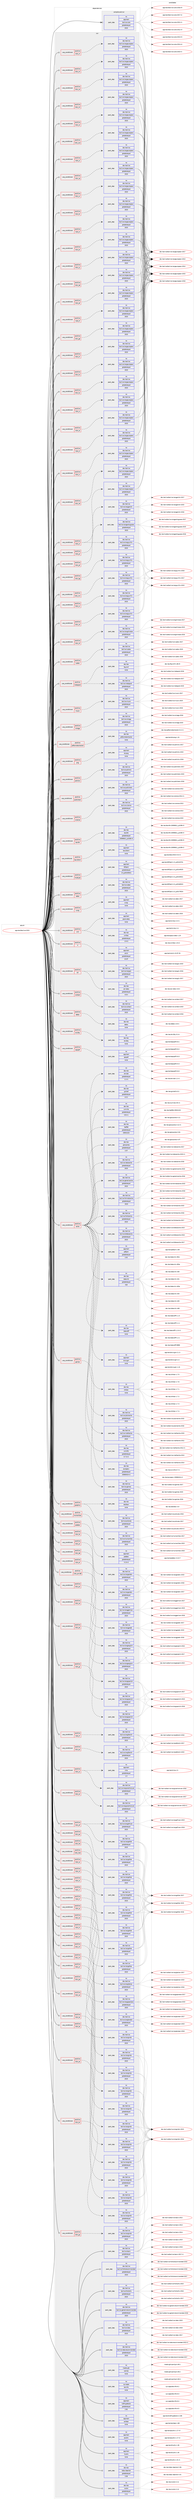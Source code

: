 digraph prolog {

# *************
# Graph options
# *************

newrank=true;
concentrate=true;
compound=true;
graph [rankdir=LR,fontname=Helvetica,fontsize=10,ranksep=1.5];#, ranksep=2.5, nodesep=0.2];
edge  [arrowhead=vee];
node  [fontname=Helvetica,fontsize=10];

# **********
# The ebuild
# **********

subgraph cluster_leftcol {
color=gray;
rank=same;
label=<<i>ebuild</i>>;
id [label="app-text/texlive-2015", color=red, width=4, href="../app-text/texlive-2015.svg"];
}

# ****************
# The dependencies
# ****************

subgraph cluster_midcol {
color=gray;
label=<<i>dependencies</i>>;
subgraph cluster_compile {
fillcolor="#eeeeee";
style=filled;
label=<<i>compile</i>>;
}
subgraph cluster_compileandrun {
fillcolor="#eeeeee";
style=filled;
label=<<i>compile and run</i>>;
subgraph pack44470 {
dependency60844 [label=<<TABLE BORDER="0" CELLBORDER="1" CELLSPACING="0" CELLPADDING="4" WIDTH="220"><TR><TD ROWSPAN="6" CELLPADDING="30">pack_dep</TD></TR><TR><TD WIDTH="110">no</TD></TR><TR><TD>app-text</TD></TR><TR><TD>texlive-core</TD></TR><TR><TD>greaterequal</TD></TR><TR><TD>2015</TD></TR></TABLE>>, shape=none, color=blue];
}
id:e -> dependency60844:w [weight=20,style="solid",arrowhead="odotvee"];
}
subgraph cluster_run {
fillcolor="#eeeeee";
style=filled;
label=<<i>run</i>>;
subgraph cond15237 {
dependency60845 [label=<<TABLE BORDER="0" CELLBORDER="1" CELLSPACING="0" CELLPADDING="4"><TR><TD ROWSPAN="3" CELLPADDING="10">use_conditional</TD></TR><TR><TD>positive</TD></TR><TR><TD>X</TD></TR></TABLE>>, shape=none, color=red];
subgraph pack44471 {
dependency60846 [label=<<TABLE BORDER="0" CELLBORDER="1" CELLSPACING="0" CELLPADDING="4" WIDTH="220"><TR><TD ROWSPAN="6" CELLPADDING="30">pack_dep</TD></TR><TR><TD WIDTH="110">no</TD></TR><TR><TD>app-text</TD></TR><TR><TD>xdvik</TD></TR><TR><TD>greaterequal</TD></TR><TR><TD>22.87</TD></TR></TABLE>>, shape=none, color=blue];
}
dependency60845:e -> dependency60846:w [weight=20,style="dashed",arrowhead="vee"];
}
id:e -> dependency60845:w [weight=20,style="solid",arrowhead="odot"];
subgraph cond15238 {
dependency60847 [label=<<TABLE BORDER="0" CELLBORDER="1" CELLSPACING="0" CELLPADDING="4"><TR><TD ROWSPAN="3" CELLPADDING="10">use_conditional</TD></TR><TR><TD>positive</TD></TR><TR><TD>cjk</TD></TR></TABLE>>, shape=none, color=red];
subgraph pack44472 {
dependency60848 [label=<<TABLE BORDER="0" CELLBORDER="1" CELLSPACING="0" CELLPADDING="4" WIDTH="220"><TR><TD ROWSPAN="6" CELLPADDING="30">pack_dep</TD></TR><TR><TD WIDTH="110">no</TD></TR><TR><TD>dev-texlive</TD></TR><TR><TD>texlive-langcjk</TD></TR><TR><TD>greaterequal</TD></TR><TR><TD>2015</TD></TR></TABLE>>, shape=none, color=blue];
}
dependency60847:e -> dependency60848:w [weight=20,style="dashed",arrowhead="vee"];
subgraph pack44473 {
dependency60849 [label=<<TABLE BORDER="0" CELLBORDER="1" CELLSPACING="0" CELLPADDING="4" WIDTH="220"><TR><TD ROWSPAN="6" CELLPADDING="30">pack_dep</TD></TR><TR><TD WIDTH="110">no</TD></TR><TR><TD>dev-tex</TD></TR><TR><TD>cjk-latex</TD></TR><TR><TD>greaterequal</TD></TR><TR><TD>4.8.4</TD></TR></TABLE>>, shape=none, color=blue];
}
dependency60847:e -> dependency60849:w [weight=20,style="dashed",arrowhead="vee"];
}
id:e -> dependency60847:w [weight=20,style="solid",arrowhead="odot"];
subgraph cond15239 {
dependency60850 [label=<<TABLE BORDER="0" CELLBORDER="1" CELLSPACING="0" CELLPADDING="4"><TR><TD ROWSPAN="3" CELLPADDING="10">use_conditional</TD></TR><TR><TD>positive</TD></TR><TR><TD>context</TD></TR></TABLE>>, shape=none, color=red];
subgraph pack44474 {
dependency60851 [label=<<TABLE BORDER="0" CELLBORDER="1" CELLSPACING="0" CELLPADDING="4" WIDTH="220"><TR><TD ROWSPAN="6" CELLPADDING="30">pack_dep</TD></TR><TR><TD WIDTH="110">no</TD></TR><TR><TD>dev-texlive</TD></TR><TR><TD>texlive-context</TD></TR><TR><TD>greaterequal</TD></TR><TR><TD>2015</TD></TR></TABLE>>, shape=none, color=blue];
}
dependency60850:e -> dependency60851:w [weight=20,style="dashed",arrowhead="vee"];
}
id:e -> dependency60850:w [weight=20,style="solid",arrowhead="odot"];
subgraph cond15240 {
dependency60852 [label=<<TABLE BORDER="0" CELLBORDER="1" CELLSPACING="0" CELLPADDING="4"><TR><TD ROWSPAN="3" CELLPADDING="10">use_conditional</TD></TR><TR><TD>positive</TD></TR><TR><TD>detex</TD></TR></TABLE>>, shape=none, color=red];
subgraph pack44475 {
dependency60853 [label=<<TABLE BORDER="0" CELLBORDER="1" CELLSPACING="0" CELLPADDING="4" WIDTH="220"><TR><TD ROWSPAN="6" CELLPADDING="30">pack_dep</TD></TR><TR><TD WIDTH="110">no</TD></TR><TR><TD>dev-tex</TD></TR><TR><TD>detex</TD></TR><TR><TD>none</TD></TR><TR><TD></TD></TR></TABLE>>, shape=none, color=blue];
}
dependency60852:e -> dependency60853:w [weight=20,style="dashed",arrowhead="vee"];
}
id:e -> dependency60852:w [weight=20,style="solid",arrowhead="odot"];
subgraph cond15241 {
dependency60854 [label=<<TABLE BORDER="0" CELLBORDER="1" CELLSPACING="0" CELLPADDING="4"><TR><TD ROWSPAN="3" CELLPADDING="10">use_conditional</TD></TR><TR><TD>positive</TD></TR><TR><TD>dvi2tty</TD></TR></TABLE>>, shape=none, color=red];
subgraph pack44476 {
dependency60855 [label=<<TABLE BORDER="0" CELLBORDER="1" CELLSPACING="0" CELLPADDING="4" WIDTH="220"><TR><TD ROWSPAN="6" CELLPADDING="30">pack_dep</TD></TR><TR><TD WIDTH="110">no</TD></TR><TR><TD>dev-tex</TD></TR><TR><TD>dvi2tty</TD></TR><TR><TD>none</TD></TR><TR><TD></TD></TR></TABLE>>, shape=none, color=blue];
}
dependency60854:e -> dependency60855:w [weight=20,style="dashed",arrowhead="vee"];
}
id:e -> dependency60854:w [weight=20,style="solid",arrowhead="odot"];
subgraph cond15242 {
dependency60856 [label=<<TABLE BORDER="0" CELLBORDER="1" CELLSPACING="0" CELLPADDING="4"><TR><TD ROWSPAN="3" CELLPADDING="10">use_conditional</TD></TR><TR><TD>positive</TD></TR><TR><TD>epspdf</TD></TR></TABLE>>, shape=none, color=red];
subgraph pack44477 {
dependency60857 [label=<<TABLE BORDER="0" CELLBORDER="1" CELLSPACING="0" CELLPADDING="4" WIDTH="220"><TR><TD ROWSPAN="6" CELLPADDING="30">pack_dep</TD></TR><TR><TD WIDTH="110">no</TD></TR><TR><TD>app-text</TD></TR><TR><TD>epspdf</TD></TR><TR><TD>none</TD></TR><TR><TD></TD></TR></TABLE>>, shape=none, color=blue];
}
dependency60856:e -> dependency60857:w [weight=20,style="dashed",arrowhead="vee"];
}
id:e -> dependency60856:w [weight=20,style="solid",arrowhead="odot"];
subgraph cond15243 {
dependency60858 [label=<<TABLE BORDER="0" CELLBORDER="1" CELLSPACING="0" CELLPADDING="4"><TR><TD ROWSPAN="3" CELLPADDING="10">use_conditional</TD></TR><TR><TD>positive</TD></TR><TR><TD>extra</TD></TR></TABLE>>, shape=none, color=red];
subgraph pack44478 {
dependency60859 [label=<<TABLE BORDER="0" CELLBORDER="1" CELLSPACING="0" CELLPADDING="4" WIDTH="220"><TR><TD ROWSPAN="6" CELLPADDING="30">pack_dep</TD></TR><TR><TD WIDTH="110">no</TD></TR><TR><TD>dev-tex</TD></TR><TR><TD>chktex</TD></TR><TR><TD>none</TD></TR><TR><TD></TD></TR></TABLE>>, shape=none, color=blue];
}
dependency60858:e -> dependency60859:w [weight=20,style="dashed",arrowhead="vee"];
subgraph pack44479 {
dependency60860 [label=<<TABLE BORDER="0" CELLBORDER="1" CELLSPACING="0" CELLPADDING="4" WIDTH="220"><TR><TD ROWSPAN="6" CELLPADDING="30">pack_dep</TD></TR><TR><TD WIDTH="110">no</TD></TR><TR><TD>app-text</TD></TR><TR><TD>dvisvgm</TD></TR><TR><TD>none</TD></TR><TR><TD></TD></TR></TABLE>>, shape=none, color=blue];
}
dependency60858:e -> dependency60860:w [weight=20,style="dashed",arrowhead="vee"];
subgraph pack44480 {
dependency60861 [label=<<TABLE BORDER="0" CELLBORDER="1" CELLSPACING="0" CELLPADDING="4" WIDTH="220"><TR><TD ROWSPAN="6" CELLPADDING="30">pack_dep</TD></TR><TR><TD WIDTH="110">no</TD></TR><TR><TD>dev-tex</TD></TR><TR><TD>latexdiff</TD></TR><TR><TD>none</TD></TR><TR><TD></TD></TR></TABLE>>, shape=none, color=blue];
}
dependency60858:e -> dependency60861:w [weight=20,style="dashed",arrowhead="vee"];
subgraph pack44481 {
dependency60862 [label=<<TABLE BORDER="0" CELLBORDER="1" CELLSPACING="0" CELLPADDING="4" WIDTH="220"><TR><TD ROWSPAN="6" CELLPADDING="30">pack_dep</TD></TR><TR><TD WIDTH="110">no</TD></TR><TR><TD>dev-tex</TD></TR><TR><TD>latexmk</TD></TR><TR><TD>greaterequal</TD></TR><TR><TD>418</TD></TR></TABLE>>, shape=none, color=blue];
}
dependency60858:e -> dependency60862:w [weight=20,style="dashed",arrowhead="vee"];
subgraph pack44482 {
dependency60863 [label=<<TABLE BORDER="0" CELLBORDER="1" CELLSPACING="0" CELLPADDING="4" WIDTH="220"><TR><TD ROWSPAN="6" CELLPADDING="30">pack_dep</TD></TR><TR><TD WIDTH="110">no</TD></TR><TR><TD>app-text</TD></TR><TR><TD>pdfjam</TD></TR><TR><TD>greaterequal</TD></TR><TR><TD>2.02</TD></TR></TABLE>>, shape=none, color=blue];
}
dependency60858:e -> dependency60863:w [weight=20,style="dashed",arrowhead="vee"];
subgraph pack44483 {
dependency60864 [label=<<TABLE BORDER="0" CELLBORDER="1" CELLSPACING="0" CELLPADDING="4" WIDTH="220"><TR><TD ROWSPAN="6" CELLPADDING="30">pack_dep</TD></TR><TR><TD WIDTH="110">no</TD></TR><TR><TD>dev-texlive</TD></TR><TR><TD>texlive-bibtexextra</TD></TR><TR><TD>greaterequal</TD></TR><TR><TD>2015</TD></TR></TABLE>>, shape=none, color=blue];
}
dependency60858:e -> dependency60864:w [weight=20,style="dashed",arrowhead="vee"];
subgraph pack44484 {
dependency60865 [label=<<TABLE BORDER="0" CELLBORDER="1" CELLSPACING="0" CELLPADDING="4" WIDTH="220"><TR><TD ROWSPAN="6" CELLPADDING="30">pack_dep</TD></TR><TR><TD WIDTH="110">no</TD></TR><TR><TD>dev-texlive</TD></TR><TR><TD>texlive-fontsextra</TD></TR><TR><TD>greaterequal</TD></TR><TR><TD>2015</TD></TR></TABLE>>, shape=none, color=blue];
}
dependency60858:e -> dependency60865:w [weight=20,style="dashed",arrowhead="vee"];
subgraph pack44485 {
dependency60866 [label=<<TABLE BORDER="0" CELLBORDER="1" CELLSPACING="0" CELLPADDING="4" WIDTH="220"><TR><TD ROWSPAN="6" CELLPADDING="30">pack_dep</TD></TR><TR><TD WIDTH="110">no</TD></TR><TR><TD>dev-texlive</TD></TR><TR><TD>texlive-formatsextra</TD></TR><TR><TD>greaterequal</TD></TR><TR><TD>2015</TD></TR></TABLE>>, shape=none, color=blue];
}
dependency60858:e -> dependency60866:w [weight=20,style="dashed",arrowhead="vee"];
subgraph pack44486 {
dependency60867 [label=<<TABLE BORDER="0" CELLBORDER="1" CELLSPACING="0" CELLPADDING="4" WIDTH="220"><TR><TD ROWSPAN="6" CELLPADDING="30">pack_dep</TD></TR><TR><TD WIDTH="110">no</TD></TR><TR><TD>dev-texlive</TD></TR><TR><TD>texlive-genericextra</TD></TR><TR><TD>greaterequal</TD></TR><TR><TD>2015</TD></TR></TABLE>>, shape=none, color=blue];
}
dependency60858:e -> dependency60867:w [weight=20,style="dashed",arrowhead="vee"];
subgraph pack44487 {
dependency60868 [label=<<TABLE BORDER="0" CELLBORDER="1" CELLSPACING="0" CELLPADDING="4" WIDTH="220"><TR><TD ROWSPAN="6" CELLPADDING="30">pack_dep</TD></TR><TR><TD WIDTH="110">no</TD></TR><TR><TD>dev-texlive</TD></TR><TR><TD>texlive-latexextra</TD></TR><TR><TD>greaterequal</TD></TR><TR><TD>2015</TD></TR></TABLE>>, shape=none, color=blue];
}
dependency60858:e -> dependency60868:w [weight=20,style="dashed",arrowhead="vee"];
subgraph pack44488 {
dependency60869 [label=<<TABLE BORDER="0" CELLBORDER="1" CELLSPACING="0" CELLPADDING="4" WIDTH="220"><TR><TD ROWSPAN="6" CELLPADDING="30">pack_dep</TD></TR><TR><TD WIDTH="110">no</TD></TR><TR><TD>dev-tex</TD></TR><TR><TD>glossaries</TD></TR><TR><TD>greaterequal</TD></TR><TR><TD>2.07</TD></TR></TABLE>>, shape=none, color=blue];
}
dependency60858:e -> dependency60869:w [weight=20,style="dashed",arrowhead="vee"];
subgraph pack44489 {
dependency60870 [label=<<TABLE BORDER="0" CELLBORDER="1" CELLSPACING="0" CELLPADDING="4" WIDTH="220"><TR><TD ROWSPAN="6" CELLPADDING="30">pack_dep</TD></TR><TR><TD WIDTH="110">no</TD></TR><TR><TD>dev-tex</TD></TR><TR><TD>leaflet</TD></TR><TR><TD>greaterequal</TD></TR><TR><TD>20041222</TD></TR></TABLE>>, shape=none, color=blue];
}
dependency60858:e -> dependency60870:w [weight=20,style="dashed",arrowhead="vee"];
subgraph pack44490 {
dependency60871 [label=<<TABLE BORDER="0" CELLBORDER="1" CELLSPACING="0" CELLPADDING="4" WIDTH="220"><TR><TD ROWSPAN="6" CELLPADDING="30">pack_dep</TD></TR><TR><TD WIDTH="110">no</TD></TR><TR><TD>dev-tex</TD></TR><TR><TD>currvita</TD></TR><TR><TD>greaterequal</TD></TR><TR><TD>0.9i-r1</TD></TR></TABLE>>, shape=none, color=blue];
}
dependency60858:e -> dependency60871:w [weight=20,style="dashed",arrowhead="vee"];
subgraph pack44491 {
dependency60872 [label=<<TABLE BORDER="0" CELLBORDER="1" CELLSPACING="0" CELLPADDING="4" WIDTH="220"><TR><TD ROWSPAN="6" CELLPADDING="30">pack_dep</TD></TR><TR><TD WIDTH="110">no</TD></TR><TR><TD>dev-tex</TD></TR><TR><TD>g-brief</TD></TR><TR><TD>greaterequal</TD></TR><TR><TD>4.0.2</TD></TR></TABLE>>, shape=none, color=blue];
}
dependency60858:e -> dependency60872:w [weight=20,style="dashed",arrowhead="vee"];
subgraph pack44492 {
dependency60873 [label=<<TABLE BORDER="0" CELLBORDER="1" CELLSPACING="0" CELLPADDING="4" WIDTH="220"><TR><TD ROWSPAN="6" CELLPADDING="30">pack_dep</TD></TR><TR><TD WIDTH="110">no</TD></TR><TR><TD>dev-tex</TD></TR><TR><TD>envlab</TD></TR><TR><TD>greaterequal</TD></TR><TR><TD>1.2-r1</TD></TR></TABLE>>, shape=none, color=blue];
}
dependency60858:e -> dependency60873:w [weight=20,style="dashed",arrowhead="vee"];
subgraph pack44493 {
dependency60874 [label=<<TABLE BORDER="0" CELLBORDER="1" CELLSPACING="0" CELLPADDING="4" WIDTH="220"><TR><TD ROWSPAN="6" CELLPADDING="30">pack_dep</TD></TR><TR><TD WIDTH="110">no</TD></TR><TR><TD>dev-tex</TD></TR><TR><TD>europecv</TD></TR><TR><TD>greaterequal</TD></TR><TR><TD>20060424-r1</TD></TR></TABLE>>, shape=none, color=blue];
}
dependency60858:e -> dependency60874:w [weight=20,style="dashed",arrowhead="vee"];
subgraph pack44494 {
dependency60875 [label=<<TABLE BORDER="0" CELLBORDER="1" CELLSPACING="0" CELLPADDING="4" WIDTH="220"><TR><TD ROWSPAN="6" CELLPADDING="30">pack_dep</TD></TR><TR><TD WIDTH="110">no</TD></TR><TR><TD>dev-tex</TD></TR><TR><TD>svninfo</TD></TR><TR><TD>greaterequal</TD></TR><TR><TD>0.7.3-r1</TD></TR></TABLE>>, shape=none, color=blue];
}
dependency60858:e -> dependency60875:w [weight=20,style="dashed",arrowhead="vee"];
subgraph pack44495 {
dependency60876 [label=<<TABLE BORDER="0" CELLBORDER="1" CELLSPACING="0" CELLPADDING="4" WIDTH="220"><TR><TD ROWSPAN="6" CELLPADDING="30">pack_dep</TD></TR><TR><TD WIDTH="110">no</TD></TR><TR><TD>dev-texlive</TD></TR><TR><TD>texlive-mathextra</TD></TR><TR><TD>greaterequal</TD></TR><TR><TD>2015</TD></TR></TABLE>>, shape=none, color=blue];
}
dependency60858:e -> dependency60876:w [weight=20,style="dashed",arrowhead="vee"];
subgraph pack44496 {
dependency60877 [label=<<TABLE BORDER="0" CELLBORDER="1" CELLSPACING="0" CELLPADDING="4" WIDTH="220"><TR><TD ROWSPAN="6" CELLPADDING="30">pack_dep</TD></TR><TR><TD WIDTH="110">no</TD></TR><TR><TD>dev-texlive</TD></TR><TR><TD>texlive-plainextra</TD></TR><TR><TD>greaterequal</TD></TR><TR><TD>2015</TD></TR></TABLE>>, shape=none, color=blue];
}
dependency60858:e -> dependency60877:w [weight=20,style="dashed",arrowhead="vee"];
}
id:e -> dependency60858:w [weight=20,style="solid",arrowhead="odot"];
subgraph cond15244 {
dependency60878 [label=<<TABLE BORDER="0" CELLBORDER="1" CELLSPACING="0" CELLPADDING="4"><TR><TD ROWSPAN="3" CELLPADDING="10">use_conditional</TD></TR><TR><TD>positive</TD></TR><TR><TD>games</TD></TR></TABLE>>, shape=none, color=red];
subgraph pack44497 {
dependency60879 [label=<<TABLE BORDER="0" CELLBORDER="1" CELLSPACING="0" CELLPADDING="4" WIDTH="220"><TR><TD ROWSPAN="6" CELLPADDING="30">pack_dep</TD></TR><TR><TD WIDTH="110">no</TD></TR><TR><TD>dev-texlive</TD></TR><TR><TD>texlive-games</TD></TR><TR><TD>greaterequal</TD></TR><TR><TD>2015</TD></TR></TABLE>>, shape=none, color=blue];
}
dependency60878:e -> dependency60879:w [weight=20,style="dashed",arrowhead="vee"];
}
id:e -> dependency60878:w [weight=20,style="solid",arrowhead="odot"];
subgraph cond15245 {
dependency60880 [label=<<TABLE BORDER="0" CELLBORDER="1" CELLSPACING="0" CELLPADDING="4"><TR><TD ROWSPAN="3" CELLPADDING="10">use_conditional</TD></TR><TR><TD>positive</TD></TR><TR><TD>graphics</TD></TR></TABLE>>, shape=none, color=red];
subgraph pack44498 {
dependency60881 [label=<<TABLE BORDER="0" CELLBORDER="1" CELLSPACING="0" CELLPADDING="4" WIDTH="220"><TR><TD ROWSPAN="6" CELLPADDING="30">pack_dep</TD></TR><TR><TD WIDTH="110">no</TD></TR><TR><TD>dev-texlive</TD></TR><TR><TD>texlive-pictures</TD></TR><TR><TD>greaterequal</TD></TR><TR><TD>2015</TD></TR></TABLE>>, shape=none, color=blue];
}
dependency60880:e -> dependency60881:w [weight=20,style="dashed",arrowhead="vee"];
subgraph pack44499 {
dependency60882 [label=<<TABLE BORDER="0" CELLBORDER="1" CELLSPACING="0" CELLPADDING="4" WIDTH="220"><TR><TD ROWSPAN="6" CELLPADDING="30">pack_dep</TD></TR><TR><TD WIDTH="110">no</TD></TR><TR><TD>dev-tex</TD></TR><TR><TD>dot2texi</TD></TR><TR><TD>none</TD></TR><TR><TD></TD></TR></TABLE>>, shape=none, color=blue];
}
dependency60880:e -> dependency60882:w [weight=20,style="dashed",arrowhead="vee"];
}
id:e -> dependency60880:w [weight=20,style="solid",arrowhead="odot"];
subgraph cond15246 {
dependency60883 [label=<<TABLE BORDER="0" CELLBORDER="1" CELLSPACING="0" CELLPADDING="4"><TR><TD ROWSPAN="3" CELLPADDING="10">use_conditional</TD></TR><TR><TD>positive</TD></TR><TR><TD>humanities</TD></TR></TABLE>>, shape=none, color=red];
subgraph pack44500 {
dependency60884 [label=<<TABLE BORDER="0" CELLBORDER="1" CELLSPACING="0" CELLPADDING="4" WIDTH="220"><TR><TD ROWSPAN="6" CELLPADDING="30">pack_dep</TD></TR><TR><TD WIDTH="110">no</TD></TR><TR><TD>dev-texlive</TD></TR><TR><TD>texlive-humanities</TD></TR><TR><TD>greaterequal</TD></TR><TR><TD>2015</TD></TR></TABLE>>, shape=none, color=blue];
}
dependency60883:e -> dependency60884:w [weight=20,style="dashed",arrowhead="vee"];
}
id:e -> dependency60883:w [weight=20,style="solid",arrowhead="odot"];
subgraph cond15247 {
dependency60885 [label=<<TABLE BORDER="0" CELLBORDER="1" CELLSPACING="0" CELLPADDING="4"><TR><TD ROWSPAN="3" CELLPADDING="10">use_conditional</TD></TR><TR><TD>positive</TD></TR><TR><TD>jadetex</TD></TR></TABLE>>, shape=none, color=red];
subgraph pack44501 {
dependency60886 [label=<<TABLE BORDER="0" CELLBORDER="1" CELLSPACING="0" CELLPADDING="4" WIDTH="220"><TR><TD ROWSPAN="6" CELLPADDING="30">pack_dep</TD></TR><TR><TD WIDTH="110">no</TD></TR><TR><TD>app-text</TD></TR><TR><TD>jadetex</TD></TR><TR><TD>greaterequal</TD></TR><TR><TD>3.13-r2</TD></TR></TABLE>>, shape=none, color=blue];
}
dependency60885:e -> dependency60886:w [weight=20,style="dashed",arrowhead="vee"];
}
id:e -> dependency60885:w [weight=20,style="solid",arrowhead="odot"];
subgraph cond15248 {
dependency60887 [label=<<TABLE BORDER="0" CELLBORDER="1" CELLSPACING="0" CELLPADDING="4"><TR><TD ROWSPAN="3" CELLPADDING="10">use_conditional</TD></TR><TR><TD>positive</TD></TR><TR><TD>l10n_af</TD></TR></TABLE>>, shape=none, color=red];
subgraph pack44502 {
dependency60888 [label=<<TABLE BORDER="0" CELLBORDER="1" CELLSPACING="0" CELLPADDING="4" WIDTH="220"><TR><TD ROWSPAN="6" CELLPADDING="30">pack_dep</TD></TR><TR><TD WIDTH="110">no</TD></TR><TR><TD>dev-texlive</TD></TR><TR><TD>texlive-langafrican</TD></TR><TR><TD>greaterequal</TD></TR><TR><TD>2015</TD></TR></TABLE>>, shape=none, color=blue];
}
dependency60887:e -> dependency60888:w [weight=20,style="dashed",arrowhead="vee"];
subgraph pack44503 {
dependency60889 [label=<<TABLE BORDER="0" CELLBORDER="1" CELLSPACING="0" CELLPADDING="4" WIDTH="220"><TR><TD ROWSPAN="6" CELLPADDING="30">pack_dep</TD></TR><TR><TD WIDTH="110">no</TD></TR><TR><TD>dev-texlive</TD></TR><TR><TD>texlive-langother</TD></TR><TR><TD>greaterequal</TD></TR><TR><TD>2015</TD></TR></TABLE>>, shape=none, color=blue];
}
dependency60887:e -> dependency60889:w [weight=20,style="dashed",arrowhead="vee"];
}
id:e -> dependency60887:w [weight=20,style="solid",arrowhead="odot"];
subgraph cond15249 {
dependency60890 [label=<<TABLE BORDER="0" CELLBORDER="1" CELLSPACING="0" CELLPADDING="4"><TR><TD ROWSPAN="3" CELLPADDING="10">use_conditional</TD></TR><TR><TD>positive</TD></TR><TR><TD>l10n_ar</TD></TR></TABLE>>, shape=none, color=red];
subgraph pack44504 {
dependency60891 [label=<<TABLE BORDER="0" CELLBORDER="1" CELLSPACING="0" CELLPADDING="4" WIDTH="220"><TR><TD ROWSPAN="6" CELLPADDING="30">pack_dep</TD></TR><TR><TD WIDTH="110">no</TD></TR><TR><TD>dev-texlive</TD></TR><TR><TD>texlive-langarabic</TD></TR><TR><TD>greaterequal</TD></TR><TR><TD>2015</TD></TR></TABLE>>, shape=none, color=blue];
}
dependency60890:e -> dependency60891:w [weight=20,style="dashed",arrowhead="vee"];
}
id:e -> dependency60890:w [weight=20,style="solid",arrowhead="odot"];
subgraph cond15250 {
dependency60892 [label=<<TABLE BORDER="0" CELLBORDER="1" CELLSPACING="0" CELLPADDING="4"><TR><TD ROWSPAN="3" CELLPADDING="10">use_conditional</TD></TR><TR><TD>positive</TD></TR><TR><TD>l10n_as</TD></TR></TABLE>>, shape=none, color=red];
subgraph pack44505 {
dependency60893 [label=<<TABLE BORDER="0" CELLBORDER="1" CELLSPACING="0" CELLPADDING="4" WIDTH="220"><TR><TD ROWSPAN="6" CELLPADDING="30">pack_dep</TD></TR><TR><TD WIDTH="110">no</TD></TR><TR><TD>dev-texlive</TD></TR><TR><TD>texlive-langindic</TD></TR><TR><TD>greaterequal</TD></TR><TR><TD>2015</TD></TR></TABLE>>, shape=none, color=blue];
}
dependency60892:e -> dependency60893:w [weight=20,style="dashed",arrowhead="vee"];
}
id:e -> dependency60892:w [weight=20,style="solid",arrowhead="odot"];
subgraph cond15251 {
dependency60894 [label=<<TABLE BORDER="0" CELLBORDER="1" CELLSPACING="0" CELLPADDING="4"><TR><TD ROWSPAN="3" CELLPADDING="10">use_conditional</TD></TR><TR><TD>positive</TD></TR><TR><TD>l10n_bg</TD></TR></TABLE>>, shape=none, color=red];
subgraph pack44506 {
dependency60895 [label=<<TABLE BORDER="0" CELLBORDER="1" CELLSPACING="0" CELLPADDING="4" WIDTH="220"><TR><TD ROWSPAN="6" CELLPADDING="30">pack_dep</TD></TR><TR><TD WIDTH="110">no</TD></TR><TR><TD>dev-texlive</TD></TR><TR><TD>texlive-langcyrillic</TD></TR><TR><TD>greaterequal</TD></TR><TR><TD>2015</TD></TR></TABLE>>, shape=none, color=blue];
}
dependency60894:e -> dependency60895:w [weight=20,style="dashed",arrowhead="vee"];
}
id:e -> dependency60894:w [weight=20,style="solid",arrowhead="odot"];
subgraph cond15252 {
dependency60896 [label=<<TABLE BORDER="0" CELLBORDER="1" CELLSPACING="0" CELLPADDING="4"><TR><TD ROWSPAN="3" CELLPADDING="10">use_conditional</TD></TR><TR><TD>positive</TD></TR><TR><TD>l10n_bn</TD></TR></TABLE>>, shape=none, color=red];
subgraph pack44507 {
dependency60897 [label=<<TABLE BORDER="0" CELLBORDER="1" CELLSPACING="0" CELLPADDING="4" WIDTH="220"><TR><TD ROWSPAN="6" CELLPADDING="30">pack_dep</TD></TR><TR><TD WIDTH="110">no</TD></TR><TR><TD>dev-texlive</TD></TR><TR><TD>texlive-langindic</TD></TR><TR><TD>greaterequal</TD></TR><TR><TD>2015</TD></TR></TABLE>>, shape=none, color=blue];
}
dependency60896:e -> dependency60897:w [weight=20,style="dashed",arrowhead="vee"];
}
id:e -> dependency60896:w [weight=20,style="solid",arrowhead="odot"];
subgraph cond15253 {
dependency60898 [label=<<TABLE BORDER="0" CELLBORDER="1" CELLSPACING="0" CELLPADDING="4"><TR><TD ROWSPAN="3" CELLPADDING="10">use_conditional</TD></TR><TR><TD>positive</TD></TR><TR><TD>l10n_br</TD></TR></TABLE>>, shape=none, color=red];
subgraph pack44508 {
dependency60899 [label=<<TABLE BORDER="0" CELLBORDER="1" CELLSPACING="0" CELLPADDING="4" WIDTH="220"><TR><TD ROWSPAN="6" CELLPADDING="30">pack_dep</TD></TR><TR><TD WIDTH="110">no</TD></TR><TR><TD>dev-texlive</TD></TR><TR><TD>texlive-langeuropean</TD></TR><TR><TD>greaterequal</TD></TR><TR><TD>2015</TD></TR></TABLE>>, shape=none, color=blue];
}
dependency60898:e -> dependency60899:w [weight=20,style="dashed",arrowhead="vee"];
}
id:e -> dependency60898:w [weight=20,style="solid",arrowhead="odot"];
subgraph cond15254 {
dependency60900 [label=<<TABLE BORDER="0" CELLBORDER="1" CELLSPACING="0" CELLPADDING="4"><TR><TD ROWSPAN="3" CELLPADDING="10">use_conditional</TD></TR><TR><TD>positive</TD></TR><TR><TD>l10n_ca</TD></TR></TABLE>>, shape=none, color=red];
subgraph pack44509 {
dependency60901 [label=<<TABLE BORDER="0" CELLBORDER="1" CELLSPACING="0" CELLPADDING="4" WIDTH="220"><TR><TD ROWSPAN="6" CELLPADDING="30">pack_dep</TD></TR><TR><TD WIDTH="110">no</TD></TR><TR><TD>dev-texlive</TD></TR><TR><TD>texlive-langspanish</TD></TR><TR><TD>greaterequal</TD></TR><TR><TD>2015</TD></TR></TABLE>>, shape=none, color=blue];
}
dependency60900:e -> dependency60901:w [weight=20,style="dashed",arrowhead="vee"];
}
id:e -> dependency60900:w [weight=20,style="solid",arrowhead="odot"];
subgraph cond15255 {
dependency60902 [label=<<TABLE BORDER="0" CELLBORDER="1" CELLSPACING="0" CELLPADDING="4"><TR><TD ROWSPAN="3" CELLPADDING="10">use_conditional</TD></TR><TR><TD>positive</TD></TR><TR><TD>l10n_cs</TD></TR></TABLE>>, shape=none, color=red];
subgraph pack44510 {
dependency60903 [label=<<TABLE BORDER="0" CELLBORDER="1" CELLSPACING="0" CELLPADDING="4" WIDTH="220"><TR><TD ROWSPAN="6" CELLPADDING="30">pack_dep</TD></TR><TR><TD WIDTH="110">no</TD></TR><TR><TD>dev-texlive</TD></TR><TR><TD>texlive-langczechslovak</TD></TR><TR><TD>greaterequal</TD></TR><TR><TD>2015</TD></TR></TABLE>>, shape=none, color=blue];
}
dependency60902:e -> dependency60903:w [weight=20,style="dashed",arrowhead="vee"];
subgraph pack44511 {
dependency60904 [label=<<TABLE BORDER="0" CELLBORDER="1" CELLSPACING="0" CELLPADDING="4" WIDTH="220"><TR><TD ROWSPAN="6" CELLPADDING="30">pack_dep</TD></TR><TR><TD WIDTH="110">no</TD></TR><TR><TD>app-text</TD></TR><TR><TD>vlna</TD></TR><TR><TD>greaterequal</TD></TR><TR><TD>1.3</TD></TR></TABLE>>, shape=none, color=blue];
}
dependency60902:e -> dependency60904:w [weight=20,style="dashed",arrowhead="vee"];
}
id:e -> dependency60902:w [weight=20,style="solid",arrowhead="odot"];
subgraph cond15256 {
dependency60905 [label=<<TABLE BORDER="0" CELLBORDER="1" CELLSPACING="0" CELLPADDING="4"><TR><TD ROWSPAN="3" CELLPADDING="10">use_conditional</TD></TR><TR><TD>positive</TD></TR><TR><TD>l10n_cy</TD></TR></TABLE>>, shape=none, color=red];
subgraph pack44512 {
dependency60906 [label=<<TABLE BORDER="0" CELLBORDER="1" CELLSPACING="0" CELLPADDING="4" WIDTH="220"><TR><TD ROWSPAN="6" CELLPADDING="30">pack_dep</TD></TR><TR><TD WIDTH="110">no</TD></TR><TR><TD>dev-texlive</TD></TR><TR><TD>texlive-langeuropean</TD></TR><TR><TD>greaterequal</TD></TR><TR><TD>2015</TD></TR></TABLE>>, shape=none, color=blue];
}
dependency60905:e -> dependency60906:w [weight=20,style="dashed",arrowhead="vee"];
}
id:e -> dependency60905:w [weight=20,style="solid",arrowhead="odot"];
subgraph cond15257 {
dependency60907 [label=<<TABLE BORDER="0" CELLBORDER="1" CELLSPACING="0" CELLPADDING="4"><TR><TD ROWSPAN="3" CELLPADDING="10">use_conditional</TD></TR><TR><TD>positive</TD></TR><TR><TD>l10n_da</TD></TR></TABLE>>, shape=none, color=red];
subgraph pack44513 {
dependency60908 [label=<<TABLE BORDER="0" CELLBORDER="1" CELLSPACING="0" CELLPADDING="4" WIDTH="220"><TR><TD ROWSPAN="6" CELLPADDING="30">pack_dep</TD></TR><TR><TD WIDTH="110">no</TD></TR><TR><TD>dev-texlive</TD></TR><TR><TD>texlive-langeuropean</TD></TR><TR><TD>greaterequal</TD></TR><TR><TD>2015</TD></TR></TABLE>>, shape=none, color=blue];
}
dependency60907:e -> dependency60908:w [weight=20,style="dashed",arrowhead="vee"];
}
id:e -> dependency60907:w [weight=20,style="solid",arrowhead="odot"];
subgraph cond15258 {
dependency60909 [label=<<TABLE BORDER="0" CELLBORDER="1" CELLSPACING="0" CELLPADDING="4"><TR><TD ROWSPAN="3" CELLPADDING="10">use_conditional</TD></TR><TR><TD>positive</TD></TR><TR><TD>l10n_de</TD></TR></TABLE>>, shape=none, color=red];
subgraph pack44514 {
dependency60910 [label=<<TABLE BORDER="0" CELLBORDER="1" CELLSPACING="0" CELLPADDING="4" WIDTH="220"><TR><TD ROWSPAN="6" CELLPADDING="30">pack_dep</TD></TR><TR><TD WIDTH="110">no</TD></TR><TR><TD>dev-texlive</TD></TR><TR><TD>texlive-langgerman</TD></TR><TR><TD>greaterequal</TD></TR><TR><TD>2015</TD></TR></TABLE>>, shape=none, color=blue];
}
dependency60909:e -> dependency60910:w [weight=20,style="dashed",arrowhead="vee"];
}
id:e -> dependency60909:w [weight=20,style="solid",arrowhead="odot"];
subgraph cond15259 {
dependency60911 [label=<<TABLE BORDER="0" CELLBORDER="1" CELLSPACING="0" CELLPADDING="4"><TR><TD ROWSPAN="3" CELLPADDING="10">use_conditional</TD></TR><TR><TD>positive</TD></TR><TR><TD>l10n_el</TD></TR></TABLE>>, shape=none, color=red];
subgraph pack44515 {
dependency60912 [label=<<TABLE BORDER="0" CELLBORDER="1" CELLSPACING="0" CELLPADDING="4" WIDTH="220"><TR><TD ROWSPAN="6" CELLPADDING="30">pack_dep</TD></TR><TR><TD WIDTH="110">no</TD></TR><TR><TD>dev-texlive</TD></TR><TR><TD>texlive-langgreek</TD></TR><TR><TD>greaterequal</TD></TR><TR><TD>2015</TD></TR></TABLE>>, shape=none, color=blue];
}
dependency60911:e -> dependency60912:w [weight=20,style="dashed",arrowhead="vee"];
}
id:e -> dependency60911:w [weight=20,style="solid",arrowhead="odot"];
subgraph cond15260 {
dependency60913 [label=<<TABLE BORDER="0" CELLBORDER="1" CELLSPACING="0" CELLPADDING="4"><TR><TD ROWSPAN="3" CELLPADDING="10">use_conditional</TD></TR><TR><TD>positive</TD></TR><TR><TD>l10n_en</TD></TR></TABLE>>, shape=none, color=red];
subgraph pack44516 {
dependency60914 [label=<<TABLE BORDER="0" CELLBORDER="1" CELLSPACING="0" CELLPADDING="4" WIDTH="220"><TR><TD ROWSPAN="6" CELLPADDING="30">pack_dep</TD></TR><TR><TD WIDTH="110">no</TD></TR><TR><TD>dev-texlive</TD></TR><TR><TD>texlive-langenglish</TD></TR><TR><TD>greaterequal</TD></TR><TR><TD>2015</TD></TR></TABLE>>, shape=none, color=blue];
}
dependency60913:e -> dependency60914:w [weight=20,style="dashed",arrowhead="vee"];
}
id:e -> dependency60913:w [weight=20,style="solid",arrowhead="odot"];
subgraph cond15261 {
dependency60915 [label=<<TABLE BORDER="0" CELLBORDER="1" CELLSPACING="0" CELLPADDING="4"><TR><TD ROWSPAN="3" CELLPADDING="10">use_conditional</TD></TR><TR><TD>positive</TD></TR><TR><TD>l10n_en-GB</TD></TR></TABLE>>, shape=none, color=red];
subgraph pack44517 {
dependency60916 [label=<<TABLE BORDER="0" CELLBORDER="1" CELLSPACING="0" CELLPADDING="4" WIDTH="220"><TR><TD ROWSPAN="6" CELLPADDING="30">pack_dep</TD></TR><TR><TD WIDTH="110">no</TD></TR><TR><TD>dev-texlive</TD></TR><TR><TD>texlive-langenglish</TD></TR><TR><TD>greaterequal</TD></TR><TR><TD>2015</TD></TR></TABLE>>, shape=none, color=blue];
}
dependency60915:e -> dependency60916:w [weight=20,style="dashed",arrowhead="vee"];
}
id:e -> dependency60915:w [weight=20,style="solid",arrowhead="odot"];
subgraph cond15262 {
dependency60917 [label=<<TABLE BORDER="0" CELLBORDER="1" CELLSPACING="0" CELLPADDING="4"><TR><TD ROWSPAN="3" CELLPADDING="10">use_conditional</TD></TR><TR><TD>positive</TD></TR><TR><TD>l10n_eo</TD></TR></TABLE>>, shape=none, color=red];
subgraph pack44518 {
dependency60918 [label=<<TABLE BORDER="0" CELLBORDER="1" CELLSPACING="0" CELLPADDING="4" WIDTH="220"><TR><TD ROWSPAN="6" CELLPADDING="30">pack_dep</TD></TR><TR><TD WIDTH="110">no</TD></TR><TR><TD>dev-texlive</TD></TR><TR><TD>texlive-langother</TD></TR><TR><TD>greaterequal</TD></TR><TR><TD>2015</TD></TR></TABLE>>, shape=none, color=blue];
}
dependency60917:e -> dependency60918:w [weight=20,style="dashed",arrowhead="vee"];
}
id:e -> dependency60917:w [weight=20,style="solid",arrowhead="odot"];
subgraph cond15263 {
dependency60919 [label=<<TABLE BORDER="0" CELLBORDER="1" CELLSPACING="0" CELLPADDING="4"><TR><TD ROWSPAN="3" CELLPADDING="10">use_conditional</TD></TR><TR><TD>positive</TD></TR><TR><TD>l10n_es</TD></TR></TABLE>>, shape=none, color=red];
subgraph pack44519 {
dependency60920 [label=<<TABLE BORDER="0" CELLBORDER="1" CELLSPACING="0" CELLPADDING="4" WIDTH="220"><TR><TD ROWSPAN="6" CELLPADDING="30">pack_dep</TD></TR><TR><TD WIDTH="110">no</TD></TR><TR><TD>dev-texlive</TD></TR><TR><TD>texlive-langspanish</TD></TR><TR><TD>greaterequal</TD></TR><TR><TD>2015</TD></TR></TABLE>>, shape=none, color=blue];
}
dependency60919:e -> dependency60920:w [weight=20,style="dashed",arrowhead="vee"];
}
id:e -> dependency60919:w [weight=20,style="solid",arrowhead="odot"];
subgraph cond15264 {
dependency60921 [label=<<TABLE BORDER="0" CELLBORDER="1" CELLSPACING="0" CELLPADDING="4"><TR><TD ROWSPAN="3" CELLPADDING="10">use_conditional</TD></TR><TR><TD>positive</TD></TR><TR><TD>l10n_et</TD></TR></TABLE>>, shape=none, color=red];
subgraph pack44520 {
dependency60922 [label=<<TABLE BORDER="0" CELLBORDER="1" CELLSPACING="0" CELLPADDING="4" WIDTH="220"><TR><TD ROWSPAN="6" CELLPADDING="30">pack_dep</TD></TR><TR><TD WIDTH="110">no</TD></TR><TR><TD>dev-texlive</TD></TR><TR><TD>texlive-langeuropean</TD></TR><TR><TD>greaterequal</TD></TR><TR><TD>2015</TD></TR></TABLE>>, shape=none, color=blue];
}
dependency60921:e -> dependency60922:w [weight=20,style="dashed",arrowhead="vee"];
}
id:e -> dependency60921:w [weight=20,style="solid",arrowhead="odot"];
subgraph cond15265 {
dependency60923 [label=<<TABLE BORDER="0" CELLBORDER="1" CELLSPACING="0" CELLPADDING="4"><TR><TD ROWSPAN="3" CELLPADDING="10">use_conditional</TD></TR><TR><TD>positive</TD></TR><TR><TD>l10n_eu</TD></TR></TABLE>>, shape=none, color=red];
subgraph pack44521 {
dependency60924 [label=<<TABLE BORDER="0" CELLBORDER="1" CELLSPACING="0" CELLPADDING="4" WIDTH="220"><TR><TD ROWSPAN="6" CELLPADDING="30">pack_dep</TD></TR><TR><TD WIDTH="110">no</TD></TR><TR><TD>dev-texlive</TD></TR><TR><TD>texlive-langfrench</TD></TR><TR><TD>greaterequal</TD></TR><TR><TD>2015</TD></TR></TABLE>>, shape=none, color=blue];
}
dependency60923:e -> dependency60924:w [weight=20,style="dashed",arrowhead="vee"];
}
id:e -> dependency60923:w [weight=20,style="solid",arrowhead="odot"];
subgraph cond15266 {
dependency60925 [label=<<TABLE BORDER="0" CELLBORDER="1" CELLSPACING="0" CELLPADDING="4"><TR><TD ROWSPAN="3" CELLPADDING="10">use_conditional</TD></TR><TR><TD>positive</TD></TR><TR><TD>l10n_fa</TD></TR></TABLE>>, shape=none, color=red];
subgraph pack44522 {
dependency60926 [label=<<TABLE BORDER="0" CELLBORDER="1" CELLSPACING="0" CELLPADDING="4" WIDTH="220"><TR><TD ROWSPAN="6" CELLPADDING="30">pack_dep</TD></TR><TR><TD WIDTH="110">no</TD></TR><TR><TD>dev-texlive</TD></TR><TR><TD>texlive-langarabic</TD></TR><TR><TD>greaterequal</TD></TR><TR><TD>2015</TD></TR></TABLE>>, shape=none, color=blue];
}
dependency60925:e -> dependency60926:w [weight=20,style="dashed",arrowhead="vee"];
}
id:e -> dependency60925:w [weight=20,style="solid",arrowhead="odot"];
subgraph cond15267 {
dependency60927 [label=<<TABLE BORDER="0" CELLBORDER="1" CELLSPACING="0" CELLPADDING="4"><TR><TD ROWSPAN="3" CELLPADDING="10">use_conditional</TD></TR><TR><TD>positive</TD></TR><TR><TD>l10n_fi</TD></TR></TABLE>>, shape=none, color=red];
subgraph pack44523 {
dependency60928 [label=<<TABLE BORDER="0" CELLBORDER="1" CELLSPACING="0" CELLPADDING="4" WIDTH="220"><TR><TD ROWSPAN="6" CELLPADDING="30">pack_dep</TD></TR><TR><TD WIDTH="110">no</TD></TR><TR><TD>dev-texlive</TD></TR><TR><TD>texlive-langeuropean</TD></TR><TR><TD>greaterequal</TD></TR><TR><TD>2015</TD></TR></TABLE>>, shape=none, color=blue];
}
dependency60927:e -> dependency60928:w [weight=20,style="dashed",arrowhead="vee"];
}
id:e -> dependency60927:w [weight=20,style="solid",arrowhead="odot"];
subgraph cond15268 {
dependency60929 [label=<<TABLE BORDER="0" CELLBORDER="1" CELLSPACING="0" CELLPADDING="4"><TR><TD ROWSPAN="3" CELLPADDING="10">use_conditional</TD></TR><TR><TD>positive</TD></TR><TR><TD>l10n_fr</TD></TR></TABLE>>, shape=none, color=red];
subgraph pack44524 {
dependency60930 [label=<<TABLE BORDER="0" CELLBORDER="1" CELLSPACING="0" CELLPADDING="4" WIDTH="220"><TR><TD ROWSPAN="6" CELLPADDING="30">pack_dep</TD></TR><TR><TD WIDTH="110">no</TD></TR><TR><TD>dev-texlive</TD></TR><TR><TD>texlive-langfrench</TD></TR><TR><TD>greaterequal</TD></TR><TR><TD>2015</TD></TR></TABLE>>, shape=none, color=blue];
}
dependency60929:e -> dependency60930:w [weight=20,style="dashed",arrowhead="vee"];
}
id:e -> dependency60929:w [weight=20,style="solid",arrowhead="odot"];
subgraph cond15269 {
dependency60931 [label=<<TABLE BORDER="0" CELLBORDER="1" CELLSPACING="0" CELLPADDING="4"><TR><TD ROWSPAN="3" CELLPADDING="10">use_conditional</TD></TR><TR><TD>positive</TD></TR><TR><TD>l10n_ga</TD></TR></TABLE>>, shape=none, color=red];
subgraph pack44525 {
dependency60932 [label=<<TABLE BORDER="0" CELLBORDER="1" CELLSPACING="0" CELLPADDING="4" WIDTH="220"><TR><TD ROWSPAN="6" CELLPADDING="30">pack_dep</TD></TR><TR><TD WIDTH="110">no</TD></TR><TR><TD>dev-texlive</TD></TR><TR><TD>texlive-langeuropean</TD></TR><TR><TD>greaterequal</TD></TR><TR><TD>2015</TD></TR></TABLE>>, shape=none, color=blue];
}
dependency60931:e -> dependency60932:w [weight=20,style="dashed",arrowhead="vee"];
}
id:e -> dependency60931:w [weight=20,style="solid",arrowhead="odot"];
subgraph cond15270 {
dependency60933 [label=<<TABLE BORDER="0" CELLBORDER="1" CELLSPACING="0" CELLPADDING="4"><TR><TD ROWSPAN="3" CELLPADDING="10">use_conditional</TD></TR><TR><TD>positive</TD></TR><TR><TD>l10n_gl</TD></TR></TABLE>>, shape=none, color=red];
subgraph pack44526 {
dependency60934 [label=<<TABLE BORDER="0" CELLBORDER="1" CELLSPACING="0" CELLPADDING="4" WIDTH="220"><TR><TD ROWSPAN="6" CELLPADDING="30">pack_dep</TD></TR><TR><TD WIDTH="110">no</TD></TR><TR><TD>dev-texlive</TD></TR><TR><TD>texlive-langspanish</TD></TR><TR><TD>greaterequal</TD></TR><TR><TD>2015</TD></TR></TABLE>>, shape=none, color=blue];
}
dependency60933:e -> dependency60934:w [weight=20,style="dashed",arrowhead="vee"];
}
id:e -> dependency60933:w [weight=20,style="solid",arrowhead="odot"];
subgraph cond15271 {
dependency60935 [label=<<TABLE BORDER="0" CELLBORDER="1" CELLSPACING="0" CELLPADDING="4"><TR><TD ROWSPAN="3" CELLPADDING="10">use_conditional</TD></TR><TR><TD>positive</TD></TR><TR><TD>l10n_gu</TD></TR></TABLE>>, shape=none, color=red];
subgraph pack44527 {
dependency60936 [label=<<TABLE BORDER="0" CELLBORDER="1" CELLSPACING="0" CELLPADDING="4" WIDTH="220"><TR><TD ROWSPAN="6" CELLPADDING="30">pack_dep</TD></TR><TR><TD WIDTH="110">no</TD></TR><TR><TD>dev-texlive</TD></TR><TR><TD>texlive-langindic</TD></TR><TR><TD>greaterequal</TD></TR><TR><TD>2015</TD></TR></TABLE>>, shape=none, color=blue];
}
dependency60935:e -> dependency60936:w [weight=20,style="dashed",arrowhead="vee"];
}
id:e -> dependency60935:w [weight=20,style="solid",arrowhead="odot"];
subgraph cond15272 {
dependency60937 [label=<<TABLE BORDER="0" CELLBORDER="1" CELLSPACING="0" CELLPADDING="4"><TR><TD ROWSPAN="3" CELLPADDING="10">use_conditional</TD></TR><TR><TD>positive</TD></TR><TR><TD>l10n_he</TD></TR></TABLE>>, shape=none, color=red];
subgraph pack44528 {
dependency60938 [label=<<TABLE BORDER="0" CELLBORDER="1" CELLSPACING="0" CELLPADDING="4" WIDTH="220"><TR><TD ROWSPAN="6" CELLPADDING="30">pack_dep</TD></TR><TR><TD WIDTH="110">no</TD></TR><TR><TD>dev-texlive</TD></TR><TR><TD>texlive-langother</TD></TR><TR><TD>greaterequal</TD></TR><TR><TD>2015</TD></TR></TABLE>>, shape=none, color=blue];
}
dependency60937:e -> dependency60938:w [weight=20,style="dashed",arrowhead="vee"];
}
id:e -> dependency60937:w [weight=20,style="solid",arrowhead="odot"];
subgraph cond15273 {
dependency60939 [label=<<TABLE BORDER="0" CELLBORDER="1" CELLSPACING="0" CELLPADDING="4"><TR><TD ROWSPAN="3" CELLPADDING="10">use_conditional</TD></TR><TR><TD>positive</TD></TR><TR><TD>l10n_hi</TD></TR></TABLE>>, shape=none, color=red];
subgraph pack44529 {
dependency60940 [label=<<TABLE BORDER="0" CELLBORDER="1" CELLSPACING="0" CELLPADDING="4" WIDTH="220"><TR><TD ROWSPAN="6" CELLPADDING="30">pack_dep</TD></TR><TR><TD WIDTH="110">no</TD></TR><TR><TD>dev-texlive</TD></TR><TR><TD>texlive-langindic</TD></TR><TR><TD>greaterequal</TD></TR><TR><TD>2015</TD></TR></TABLE>>, shape=none, color=blue];
}
dependency60939:e -> dependency60940:w [weight=20,style="dashed",arrowhead="vee"];
}
id:e -> dependency60939:w [weight=20,style="solid",arrowhead="odot"];
subgraph cond15274 {
dependency60941 [label=<<TABLE BORDER="0" CELLBORDER="1" CELLSPACING="0" CELLPADDING="4"><TR><TD ROWSPAN="3" CELLPADDING="10">use_conditional</TD></TR><TR><TD>positive</TD></TR><TR><TD>l10n_hr</TD></TR></TABLE>>, shape=none, color=red];
subgraph pack44530 {
dependency60942 [label=<<TABLE BORDER="0" CELLBORDER="1" CELLSPACING="0" CELLPADDING="4" WIDTH="220"><TR><TD ROWSPAN="6" CELLPADDING="30">pack_dep</TD></TR><TR><TD WIDTH="110">no</TD></TR><TR><TD>dev-texlive</TD></TR><TR><TD>texlive-langeuropean</TD></TR><TR><TD>greaterequal</TD></TR><TR><TD>2015</TD></TR></TABLE>>, shape=none, color=blue];
}
dependency60941:e -> dependency60942:w [weight=20,style="dashed",arrowhead="vee"];
}
id:e -> dependency60941:w [weight=20,style="solid",arrowhead="odot"];
subgraph cond15275 {
dependency60943 [label=<<TABLE BORDER="0" CELLBORDER="1" CELLSPACING="0" CELLPADDING="4"><TR><TD ROWSPAN="3" CELLPADDING="10">use_conditional</TD></TR><TR><TD>positive</TD></TR><TR><TD>l10n_hsb</TD></TR></TABLE>>, shape=none, color=red];
subgraph pack44531 {
dependency60944 [label=<<TABLE BORDER="0" CELLBORDER="1" CELLSPACING="0" CELLPADDING="4" WIDTH="220"><TR><TD ROWSPAN="6" CELLPADDING="30">pack_dep</TD></TR><TR><TD WIDTH="110">no</TD></TR><TR><TD>dev-texlive</TD></TR><TR><TD>texlive-langother</TD></TR><TR><TD>greaterequal</TD></TR><TR><TD>2015</TD></TR></TABLE>>, shape=none, color=blue];
}
dependency60943:e -> dependency60944:w [weight=20,style="dashed",arrowhead="vee"];
}
id:e -> dependency60943:w [weight=20,style="solid",arrowhead="odot"];
subgraph cond15276 {
dependency60945 [label=<<TABLE BORDER="0" CELLBORDER="1" CELLSPACING="0" CELLPADDING="4"><TR><TD ROWSPAN="3" CELLPADDING="10">use_conditional</TD></TR><TR><TD>positive</TD></TR><TR><TD>l10n_hu</TD></TR></TABLE>>, shape=none, color=red];
subgraph pack44532 {
dependency60946 [label=<<TABLE BORDER="0" CELLBORDER="1" CELLSPACING="0" CELLPADDING="4" WIDTH="220"><TR><TD ROWSPAN="6" CELLPADDING="30">pack_dep</TD></TR><TR><TD WIDTH="110">no</TD></TR><TR><TD>dev-texlive</TD></TR><TR><TD>texlive-langeuropean</TD></TR><TR><TD>greaterequal</TD></TR><TR><TD>2015</TD></TR></TABLE>>, shape=none, color=blue];
}
dependency60945:e -> dependency60946:w [weight=20,style="dashed",arrowhead="vee"];
}
id:e -> dependency60945:w [weight=20,style="solid",arrowhead="odot"];
subgraph cond15277 {
dependency60947 [label=<<TABLE BORDER="0" CELLBORDER="1" CELLSPACING="0" CELLPADDING="4"><TR><TD ROWSPAN="3" CELLPADDING="10">use_conditional</TD></TR><TR><TD>positive</TD></TR><TR><TD>l10n_hy</TD></TR></TABLE>>, shape=none, color=red];
subgraph pack44533 {
dependency60948 [label=<<TABLE BORDER="0" CELLBORDER="1" CELLSPACING="0" CELLPADDING="4" WIDTH="220"><TR><TD ROWSPAN="6" CELLPADDING="30">pack_dep</TD></TR><TR><TD WIDTH="110">no</TD></TR><TR><TD>dev-texlive</TD></TR><TR><TD>texlive-langeuropean</TD></TR><TR><TD>greaterequal</TD></TR><TR><TD>2015</TD></TR></TABLE>>, shape=none, color=blue];
}
dependency60947:e -> dependency60948:w [weight=20,style="dashed",arrowhead="vee"];
}
id:e -> dependency60947:w [weight=20,style="solid",arrowhead="odot"];
subgraph cond15278 {
dependency60949 [label=<<TABLE BORDER="0" CELLBORDER="1" CELLSPACING="0" CELLPADDING="4"><TR><TD ROWSPAN="3" CELLPADDING="10">use_conditional</TD></TR><TR><TD>positive</TD></TR><TR><TD>l10n_ia</TD></TR></TABLE>>, shape=none, color=red];
subgraph pack44534 {
dependency60950 [label=<<TABLE BORDER="0" CELLBORDER="1" CELLSPACING="0" CELLPADDING="4" WIDTH="220"><TR><TD ROWSPAN="6" CELLPADDING="30">pack_dep</TD></TR><TR><TD WIDTH="110">no</TD></TR><TR><TD>dev-texlive</TD></TR><TR><TD>texlive-langother</TD></TR><TR><TD>greaterequal</TD></TR><TR><TD>2015</TD></TR></TABLE>>, shape=none, color=blue];
}
dependency60949:e -> dependency60950:w [weight=20,style="dashed",arrowhead="vee"];
}
id:e -> dependency60949:w [weight=20,style="solid",arrowhead="odot"];
subgraph cond15279 {
dependency60951 [label=<<TABLE BORDER="0" CELLBORDER="1" CELLSPACING="0" CELLPADDING="4"><TR><TD ROWSPAN="3" CELLPADDING="10">use_conditional</TD></TR><TR><TD>positive</TD></TR><TR><TD>l10n_id</TD></TR></TABLE>>, shape=none, color=red];
subgraph pack44535 {
dependency60952 [label=<<TABLE BORDER="0" CELLBORDER="1" CELLSPACING="0" CELLPADDING="4" WIDTH="220"><TR><TD ROWSPAN="6" CELLPADDING="30">pack_dep</TD></TR><TR><TD WIDTH="110">no</TD></TR><TR><TD>dev-texlive</TD></TR><TR><TD>texlive-langother</TD></TR><TR><TD>greaterequal</TD></TR><TR><TD>2015</TD></TR></TABLE>>, shape=none, color=blue];
}
dependency60951:e -> dependency60952:w [weight=20,style="dashed",arrowhead="vee"];
}
id:e -> dependency60951:w [weight=20,style="solid",arrowhead="odot"];
subgraph cond15280 {
dependency60953 [label=<<TABLE BORDER="0" CELLBORDER="1" CELLSPACING="0" CELLPADDING="4"><TR><TD ROWSPAN="3" CELLPADDING="10">use_conditional</TD></TR><TR><TD>positive</TD></TR><TR><TD>l10n_is</TD></TR></TABLE>>, shape=none, color=red];
subgraph pack44536 {
dependency60954 [label=<<TABLE BORDER="0" CELLBORDER="1" CELLSPACING="0" CELLPADDING="4" WIDTH="220"><TR><TD ROWSPAN="6" CELLPADDING="30">pack_dep</TD></TR><TR><TD WIDTH="110">no</TD></TR><TR><TD>dev-texlive</TD></TR><TR><TD>texlive-langeuropean</TD></TR><TR><TD>greaterequal</TD></TR><TR><TD>2015</TD></TR></TABLE>>, shape=none, color=blue];
}
dependency60953:e -> dependency60954:w [weight=20,style="dashed",arrowhead="vee"];
}
id:e -> dependency60953:w [weight=20,style="solid",arrowhead="odot"];
subgraph cond15281 {
dependency60955 [label=<<TABLE BORDER="0" CELLBORDER="1" CELLSPACING="0" CELLPADDING="4"><TR><TD ROWSPAN="3" CELLPADDING="10">use_conditional</TD></TR><TR><TD>positive</TD></TR><TR><TD>l10n_it</TD></TR></TABLE>>, shape=none, color=red];
subgraph pack44537 {
dependency60956 [label=<<TABLE BORDER="0" CELLBORDER="1" CELLSPACING="0" CELLPADDING="4" WIDTH="220"><TR><TD ROWSPAN="6" CELLPADDING="30">pack_dep</TD></TR><TR><TD WIDTH="110">no</TD></TR><TR><TD>dev-texlive</TD></TR><TR><TD>texlive-langitalian</TD></TR><TR><TD>greaterequal</TD></TR><TR><TD>2015</TD></TR></TABLE>>, shape=none, color=blue];
}
dependency60955:e -> dependency60956:w [weight=20,style="dashed",arrowhead="vee"];
}
id:e -> dependency60955:w [weight=20,style="solid",arrowhead="odot"];
subgraph cond15282 {
dependency60957 [label=<<TABLE BORDER="0" CELLBORDER="1" CELLSPACING="0" CELLPADDING="4"><TR><TD ROWSPAN="3" CELLPADDING="10">use_conditional</TD></TR><TR><TD>positive</TD></TR><TR><TD>l10n_ja</TD></TR></TABLE>>, shape=none, color=red];
subgraph pack44538 {
dependency60958 [label=<<TABLE BORDER="0" CELLBORDER="1" CELLSPACING="0" CELLPADDING="4" WIDTH="220"><TR><TD ROWSPAN="6" CELLPADDING="30">pack_dep</TD></TR><TR><TD WIDTH="110">no</TD></TR><TR><TD>dev-texlive</TD></TR><TR><TD>texlive-langjapanese</TD></TR><TR><TD>greaterequal</TD></TR><TR><TD>2015</TD></TR></TABLE>>, shape=none, color=blue];
}
dependency60957:e -> dependency60958:w [weight=20,style="dashed",arrowhead="vee"];
}
id:e -> dependency60957:w [weight=20,style="solid",arrowhead="odot"];
subgraph cond15283 {
dependency60959 [label=<<TABLE BORDER="0" CELLBORDER="1" CELLSPACING="0" CELLPADDING="4"><TR><TD ROWSPAN="3" CELLPADDING="10">use_conditional</TD></TR><TR><TD>positive</TD></TR><TR><TD>l10n_kn</TD></TR></TABLE>>, shape=none, color=red];
subgraph pack44539 {
dependency60960 [label=<<TABLE BORDER="0" CELLBORDER="1" CELLSPACING="0" CELLPADDING="4" WIDTH="220"><TR><TD ROWSPAN="6" CELLPADDING="30">pack_dep</TD></TR><TR><TD WIDTH="110">no</TD></TR><TR><TD>dev-texlive</TD></TR><TR><TD>texlive-langindic</TD></TR><TR><TD>greaterequal</TD></TR><TR><TD>2015</TD></TR></TABLE>>, shape=none, color=blue];
}
dependency60959:e -> dependency60960:w [weight=20,style="dashed",arrowhead="vee"];
}
id:e -> dependency60959:w [weight=20,style="solid",arrowhead="odot"];
subgraph cond15284 {
dependency60961 [label=<<TABLE BORDER="0" CELLBORDER="1" CELLSPACING="0" CELLPADDING="4"><TR><TD ROWSPAN="3" CELLPADDING="10">use_conditional</TD></TR><TR><TD>positive</TD></TR><TR><TD>l10n_ko</TD></TR></TABLE>>, shape=none, color=red];
subgraph pack44540 {
dependency60962 [label=<<TABLE BORDER="0" CELLBORDER="1" CELLSPACING="0" CELLPADDING="4" WIDTH="220"><TR><TD ROWSPAN="6" CELLPADDING="30">pack_dep</TD></TR><TR><TD WIDTH="110">no</TD></TR><TR><TD>dev-texlive</TD></TR><TR><TD>texlive-langkorean</TD></TR><TR><TD>greaterequal</TD></TR><TR><TD>2015</TD></TR></TABLE>>, shape=none, color=blue];
}
dependency60961:e -> dependency60962:w [weight=20,style="dashed",arrowhead="vee"];
}
id:e -> dependency60961:w [weight=20,style="solid",arrowhead="odot"];
subgraph cond15285 {
dependency60963 [label=<<TABLE BORDER="0" CELLBORDER="1" CELLSPACING="0" CELLPADDING="4"><TR><TD ROWSPAN="3" CELLPADDING="10">use_conditional</TD></TR><TR><TD>positive</TD></TR><TR><TD>l10n_la</TD></TR></TABLE>>, shape=none, color=red];
subgraph pack44541 {
dependency60964 [label=<<TABLE BORDER="0" CELLBORDER="1" CELLSPACING="0" CELLPADDING="4" WIDTH="220"><TR><TD ROWSPAN="6" CELLPADDING="30">pack_dep</TD></TR><TR><TD WIDTH="110">no</TD></TR><TR><TD>dev-texlive</TD></TR><TR><TD>texlive-langeuropean</TD></TR><TR><TD>greaterequal</TD></TR><TR><TD>2015</TD></TR></TABLE>>, shape=none, color=blue];
}
dependency60963:e -> dependency60964:w [weight=20,style="dashed",arrowhead="vee"];
}
id:e -> dependency60963:w [weight=20,style="solid",arrowhead="odot"];
subgraph cond15286 {
dependency60965 [label=<<TABLE BORDER="0" CELLBORDER="1" CELLSPACING="0" CELLPADDING="4"><TR><TD ROWSPAN="3" CELLPADDING="10">use_conditional</TD></TR><TR><TD>positive</TD></TR><TR><TD>l10n_lo</TD></TR></TABLE>>, shape=none, color=red];
subgraph pack44542 {
dependency60966 [label=<<TABLE BORDER="0" CELLBORDER="1" CELLSPACING="0" CELLPADDING="4" WIDTH="220"><TR><TD ROWSPAN="6" CELLPADDING="30">pack_dep</TD></TR><TR><TD WIDTH="110">no</TD></TR><TR><TD>dev-texlive</TD></TR><TR><TD>texlive-langother</TD></TR><TR><TD>greaterequal</TD></TR><TR><TD>2015</TD></TR></TABLE>>, shape=none, color=blue];
}
dependency60965:e -> dependency60966:w [weight=20,style="dashed",arrowhead="vee"];
}
id:e -> dependency60965:w [weight=20,style="solid",arrowhead="odot"];
subgraph cond15287 {
dependency60967 [label=<<TABLE BORDER="0" CELLBORDER="1" CELLSPACING="0" CELLPADDING="4"><TR><TD ROWSPAN="3" CELLPADDING="10">use_conditional</TD></TR><TR><TD>positive</TD></TR><TR><TD>l10n_lt</TD></TR></TABLE>>, shape=none, color=red];
subgraph pack44543 {
dependency60968 [label=<<TABLE BORDER="0" CELLBORDER="1" CELLSPACING="0" CELLPADDING="4" WIDTH="220"><TR><TD ROWSPAN="6" CELLPADDING="30">pack_dep</TD></TR><TR><TD WIDTH="110">no</TD></TR><TR><TD>dev-texlive</TD></TR><TR><TD>texlive-langeuropean</TD></TR><TR><TD>greaterequal</TD></TR><TR><TD>2015</TD></TR></TABLE>>, shape=none, color=blue];
}
dependency60967:e -> dependency60968:w [weight=20,style="dashed",arrowhead="vee"];
}
id:e -> dependency60967:w [weight=20,style="solid",arrowhead="odot"];
subgraph cond15288 {
dependency60969 [label=<<TABLE BORDER="0" CELLBORDER="1" CELLSPACING="0" CELLPADDING="4"><TR><TD ROWSPAN="3" CELLPADDING="10">use_conditional</TD></TR><TR><TD>positive</TD></TR><TR><TD>l10n_lv</TD></TR></TABLE>>, shape=none, color=red];
subgraph pack44544 {
dependency60970 [label=<<TABLE BORDER="0" CELLBORDER="1" CELLSPACING="0" CELLPADDING="4" WIDTH="220"><TR><TD ROWSPAN="6" CELLPADDING="30">pack_dep</TD></TR><TR><TD WIDTH="110">no</TD></TR><TR><TD>dev-texlive</TD></TR><TR><TD>texlive-langeuropean</TD></TR><TR><TD>greaterequal</TD></TR><TR><TD>2015</TD></TR></TABLE>>, shape=none, color=blue];
}
dependency60969:e -> dependency60970:w [weight=20,style="dashed",arrowhead="vee"];
}
id:e -> dependency60969:w [weight=20,style="solid",arrowhead="odot"];
subgraph cond15289 {
dependency60971 [label=<<TABLE BORDER="0" CELLBORDER="1" CELLSPACING="0" CELLPADDING="4"><TR><TD ROWSPAN="3" CELLPADDING="10">use_conditional</TD></TR><TR><TD>positive</TD></TR><TR><TD>l10n_ml</TD></TR></TABLE>>, shape=none, color=red];
subgraph pack44545 {
dependency60972 [label=<<TABLE BORDER="0" CELLBORDER="1" CELLSPACING="0" CELLPADDING="4" WIDTH="220"><TR><TD ROWSPAN="6" CELLPADDING="30">pack_dep</TD></TR><TR><TD WIDTH="110">no</TD></TR><TR><TD>dev-texlive</TD></TR><TR><TD>texlive-langindic</TD></TR><TR><TD>greaterequal</TD></TR><TR><TD>2015</TD></TR></TABLE>>, shape=none, color=blue];
}
dependency60971:e -> dependency60972:w [weight=20,style="dashed",arrowhead="vee"];
}
id:e -> dependency60971:w [weight=20,style="solid",arrowhead="odot"];
subgraph cond15290 {
dependency60973 [label=<<TABLE BORDER="0" CELLBORDER="1" CELLSPACING="0" CELLPADDING="4"><TR><TD ROWSPAN="3" CELLPADDING="10">use_conditional</TD></TR><TR><TD>positive</TD></TR><TR><TD>l10n_mn</TD></TR></TABLE>>, shape=none, color=red];
subgraph pack44546 {
dependency60974 [label=<<TABLE BORDER="0" CELLBORDER="1" CELLSPACING="0" CELLPADDING="4" WIDTH="220"><TR><TD ROWSPAN="6" CELLPADDING="30">pack_dep</TD></TR><TR><TD WIDTH="110">no</TD></TR><TR><TD>dev-texlive</TD></TR><TR><TD>texlive-langcyrillic</TD></TR><TR><TD>greaterequal</TD></TR><TR><TD>2015</TD></TR></TABLE>>, shape=none, color=blue];
}
dependency60973:e -> dependency60974:w [weight=20,style="dashed",arrowhead="vee"];
}
id:e -> dependency60973:w [weight=20,style="solid",arrowhead="odot"];
subgraph cond15291 {
dependency60975 [label=<<TABLE BORDER="0" CELLBORDER="1" CELLSPACING="0" CELLPADDING="4"><TR><TD ROWSPAN="3" CELLPADDING="10">use_conditional</TD></TR><TR><TD>positive</TD></TR><TR><TD>l10n_mr</TD></TR></TABLE>>, shape=none, color=red];
subgraph pack44547 {
dependency60976 [label=<<TABLE BORDER="0" CELLBORDER="1" CELLSPACING="0" CELLPADDING="4" WIDTH="220"><TR><TD ROWSPAN="6" CELLPADDING="30">pack_dep</TD></TR><TR><TD WIDTH="110">no</TD></TR><TR><TD>dev-texlive</TD></TR><TR><TD>texlive-langindic</TD></TR><TR><TD>greaterequal</TD></TR><TR><TD>2015</TD></TR></TABLE>>, shape=none, color=blue];
}
dependency60975:e -> dependency60976:w [weight=20,style="dashed",arrowhead="vee"];
}
id:e -> dependency60975:w [weight=20,style="solid",arrowhead="odot"];
subgraph cond15292 {
dependency60977 [label=<<TABLE BORDER="0" CELLBORDER="1" CELLSPACING="0" CELLPADDING="4"><TR><TD ROWSPAN="3" CELLPADDING="10">use_conditional</TD></TR><TR><TD>positive</TD></TR><TR><TD>l10n_nb</TD></TR></TABLE>>, shape=none, color=red];
subgraph pack44548 {
dependency60978 [label=<<TABLE BORDER="0" CELLBORDER="1" CELLSPACING="0" CELLPADDING="4" WIDTH="220"><TR><TD ROWSPAN="6" CELLPADDING="30">pack_dep</TD></TR><TR><TD WIDTH="110">no</TD></TR><TR><TD>dev-texlive</TD></TR><TR><TD>texlive-langeuropean</TD></TR><TR><TD>greaterequal</TD></TR><TR><TD>2015</TD></TR></TABLE>>, shape=none, color=blue];
}
dependency60977:e -> dependency60978:w [weight=20,style="dashed",arrowhead="vee"];
}
id:e -> dependency60977:w [weight=20,style="solid",arrowhead="odot"];
subgraph cond15293 {
dependency60979 [label=<<TABLE BORDER="0" CELLBORDER="1" CELLSPACING="0" CELLPADDING="4"><TR><TD ROWSPAN="3" CELLPADDING="10">use_conditional</TD></TR><TR><TD>positive</TD></TR><TR><TD>l10n_nl</TD></TR></TABLE>>, shape=none, color=red];
subgraph pack44549 {
dependency60980 [label=<<TABLE BORDER="0" CELLBORDER="1" CELLSPACING="0" CELLPADDING="4" WIDTH="220"><TR><TD ROWSPAN="6" CELLPADDING="30">pack_dep</TD></TR><TR><TD WIDTH="110">no</TD></TR><TR><TD>dev-texlive</TD></TR><TR><TD>texlive-langeuropean</TD></TR><TR><TD>greaterequal</TD></TR><TR><TD>2015</TD></TR></TABLE>>, shape=none, color=blue];
}
dependency60979:e -> dependency60980:w [weight=20,style="dashed",arrowhead="vee"];
}
id:e -> dependency60979:w [weight=20,style="solid",arrowhead="odot"];
subgraph cond15294 {
dependency60981 [label=<<TABLE BORDER="0" CELLBORDER="1" CELLSPACING="0" CELLPADDING="4"><TR><TD ROWSPAN="3" CELLPADDING="10">use_conditional</TD></TR><TR><TD>positive</TD></TR><TR><TD>l10n_nn</TD></TR></TABLE>>, shape=none, color=red];
subgraph pack44550 {
dependency60982 [label=<<TABLE BORDER="0" CELLBORDER="1" CELLSPACING="0" CELLPADDING="4" WIDTH="220"><TR><TD ROWSPAN="6" CELLPADDING="30">pack_dep</TD></TR><TR><TD WIDTH="110">no</TD></TR><TR><TD>dev-texlive</TD></TR><TR><TD>texlive-langeuropean</TD></TR><TR><TD>greaterequal</TD></TR><TR><TD>2015</TD></TR></TABLE>>, shape=none, color=blue];
}
dependency60981:e -> dependency60982:w [weight=20,style="dashed",arrowhead="vee"];
}
id:e -> dependency60981:w [weight=20,style="solid",arrowhead="odot"];
subgraph cond15295 {
dependency60983 [label=<<TABLE BORDER="0" CELLBORDER="1" CELLSPACING="0" CELLPADDING="4"><TR><TD ROWSPAN="3" CELLPADDING="10">use_conditional</TD></TR><TR><TD>positive</TD></TR><TR><TD>l10n_no</TD></TR></TABLE>>, shape=none, color=red];
subgraph pack44551 {
dependency60984 [label=<<TABLE BORDER="0" CELLBORDER="1" CELLSPACING="0" CELLPADDING="4" WIDTH="220"><TR><TD ROWSPAN="6" CELLPADDING="30">pack_dep</TD></TR><TR><TD WIDTH="110">no</TD></TR><TR><TD>dev-texlive</TD></TR><TR><TD>texlive-langeuropean</TD></TR><TR><TD>greaterequal</TD></TR><TR><TD>2015</TD></TR></TABLE>>, shape=none, color=blue];
}
dependency60983:e -> dependency60984:w [weight=20,style="dashed",arrowhead="vee"];
}
id:e -> dependency60983:w [weight=20,style="solid",arrowhead="odot"];
subgraph cond15296 {
dependency60985 [label=<<TABLE BORDER="0" CELLBORDER="1" CELLSPACING="0" CELLPADDING="4"><TR><TD ROWSPAN="3" CELLPADDING="10">use_conditional</TD></TR><TR><TD>positive</TD></TR><TR><TD>l10n_or</TD></TR></TABLE>>, shape=none, color=red];
subgraph pack44552 {
dependency60986 [label=<<TABLE BORDER="0" CELLBORDER="1" CELLSPACING="0" CELLPADDING="4" WIDTH="220"><TR><TD ROWSPAN="6" CELLPADDING="30">pack_dep</TD></TR><TR><TD WIDTH="110">no</TD></TR><TR><TD>dev-texlive</TD></TR><TR><TD>texlive-langindic</TD></TR><TR><TD>greaterequal</TD></TR><TR><TD>2015</TD></TR></TABLE>>, shape=none, color=blue];
}
dependency60985:e -> dependency60986:w [weight=20,style="dashed",arrowhead="vee"];
}
id:e -> dependency60985:w [weight=20,style="solid",arrowhead="odot"];
subgraph cond15297 {
dependency60987 [label=<<TABLE BORDER="0" CELLBORDER="1" CELLSPACING="0" CELLPADDING="4"><TR><TD ROWSPAN="3" CELLPADDING="10">use_conditional</TD></TR><TR><TD>positive</TD></TR><TR><TD>l10n_pa</TD></TR></TABLE>>, shape=none, color=red];
subgraph pack44553 {
dependency60988 [label=<<TABLE BORDER="0" CELLBORDER="1" CELLSPACING="0" CELLPADDING="4" WIDTH="220"><TR><TD ROWSPAN="6" CELLPADDING="30">pack_dep</TD></TR><TR><TD WIDTH="110">no</TD></TR><TR><TD>dev-texlive</TD></TR><TR><TD>texlive-langindic</TD></TR><TR><TD>greaterequal</TD></TR><TR><TD>2015</TD></TR></TABLE>>, shape=none, color=blue];
}
dependency60987:e -> dependency60988:w [weight=20,style="dashed",arrowhead="vee"];
}
id:e -> dependency60987:w [weight=20,style="solid",arrowhead="odot"];
subgraph cond15298 {
dependency60989 [label=<<TABLE BORDER="0" CELLBORDER="1" CELLSPACING="0" CELLPADDING="4"><TR><TD ROWSPAN="3" CELLPADDING="10">use_conditional</TD></TR><TR><TD>positive</TD></TR><TR><TD>l10n_pl</TD></TR></TABLE>>, shape=none, color=red];
subgraph pack44554 {
dependency60990 [label=<<TABLE BORDER="0" CELLBORDER="1" CELLSPACING="0" CELLPADDING="4" WIDTH="220"><TR><TD ROWSPAN="6" CELLPADDING="30">pack_dep</TD></TR><TR><TD WIDTH="110">no</TD></TR><TR><TD>dev-texlive</TD></TR><TR><TD>texlive-langpolish</TD></TR><TR><TD>greaterequal</TD></TR><TR><TD>2015</TD></TR></TABLE>>, shape=none, color=blue];
}
dependency60989:e -> dependency60990:w [weight=20,style="dashed",arrowhead="vee"];
}
id:e -> dependency60989:w [weight=20,style="solid",arrowhead="odot"];
subgraph cond15299 {
dependency60991 [label=<<TABLE BORDER="0" CELLBORDER="1" CELLSPACING="0" CELLPADDING="4"><TR><TD ROWSPAN="3" CELLPADDING="10">use_conditional</TD></TR><TR><TD>positive</TD></TR><TR><TD>l10n_pt</TD></TR></TABLE>>, shape=none, color=red];
subgraph pack44555 {
dependency60992 [label=<<TABLE BORDER="0" CELLBORDER="1" CELLSPACING="0" CELLPADDING="4" WIDTH="220"><TR><TD ROWSPAN="6" CELLPADDING="30">pack_dep</TD></TR><TR><TD WIDTH="110">no</TD></TR><TR><TD>dev-texlive</TD></TR><TR><TD>texlive-langportuguese</TD></TR><TR><TD>greaterequal</TD></TR><TR><TD>2015</TD></TR></TABLE>>, shape=none, color=blue];
}
dependency60991:e -> dependency60992:w [weight=20,style="dashed",arrowhead="vee"];
}
id:e -> dependency60991:w [weight=20,style="solid",arrowhead="odot"];
subgraph cond15300 {
dependency60993 [label=<<TABLE BORDER="0" CELLBORDER="1" CELLSPACING="0" CELLPADDING="4"><TR><TD ROWSPAN="3" CELLPADDING="10">use_conditional</TD></TR><TR><TD>positive</TD></TR><TR><TD>l10n_rm</TD></TR></TABLE>>, shape=none, color=red];
subgraph pack44556 {
dependency60994 [label=<<TABLE BORDER="0" CELLBORDER="1" CELLSPACING="0" CELLPADDING="4" WIDTH="220"><TR><TD ROWSPAN="6" CELLPADDING="30">pack_dep</TD></TR><TR><TD WIDTH="110">no</TD></TR><TR><TD>dev-texlive</TD></TR><TR><TD>texlive-langeuropean</TD></TR><TR><TD>greaterequal</TD></TR><TR><TD>2015</TD></TR></TABLE>>, shape=none, color=blue];
}
dependency60993:e -> dependency60994:w [weight=20,style="dashed",arrowhead="vee"];
}
id:e -> dependency60993:w [weight=20,style="solid",arrowhead="odot"];
subgraph cond15301 {
dependency60995 [label=<<TABLE BORDER="0" CELLBORDER="1" CELLSPACING="0" CELLPADDING="4"><TR><TD ROWSPAN="3" CELLPADDING="10">use_conditional</TD></TR><TR><TD>positive</TD></TR><TR><TD>l10n_ro</TD></TR></TABLE>>, shape=none, color=red];
subgraph pack44557 {
dependency60996 [label=<<TABLE BORDER="0" CELLBORDER="1" CELLSPACING="0" CELLPADDING="4" WIDTH="220"><TR><TD ROWSPAN="6" CELLPADDING="30">pack_dep</TD></TR><TR><TD WIDTH="110">no</TD></TR><TR><TD>dev-texlive</TD></TR><TR><TD>texlive-langeuropean</TD></TR><TR><TD>greaterequal</TD></TR><TR><TD>2015</TD></TR></TABLE>>, shape=none, color=blue];
}
dependency60995:e -> dependency60996:w [weight=20,style="dashed",arrowhead="vee"];
}
id:e -> dependency60995:w [weight=20,style="solid",arrowhead="odot"];
subgraph cond15302 {
dependency60997 [label=<<TABLE BORDER="0" CELLBORDER="1" CELLSPACING="0" CELLPADDING="4"><TR><TD ROWSPAN="3" CELLPADDING="10">use_conditional</TD></TR><TR><TD>positive</TD></TR><TR><TD>l10n_ru</TD></TR></TABLE>>, shape=none, color=red];
subgraph pack44558 {
dependency60998 [label=<<TABLE BORDER="0" CELLBORDER="1" CELLSPACING="0" CELLPADDING="4" WIDTH="220"><TR><TD ROWSPAN="6" CELLPADDING="30">pack_dep</TD></TR><TR><TD WIDTH="110">no</TD></TR><TR><TD>dev-texlive</TD></TR><TR><TD>texlive-langcyrillic</TD></TR><TR><TD>greaterequal</TD></TR><TR><TD>2015</TD></TR></TABLE>>, shape=none, color=blue];
}
dependency60997:e -> dependency60998:w [weight=20,style="dashed",arrowhead="vee"];
}
id:e -> dependency60997:w [weight=20,style="solid",arrowhead="odot"];
subgraph cond15303 {
dependency60999 [label=<<TABLE BORDER="0" CELLBORDER="1" CELLSPACING="0" CELLPADDING="4"><TR><TD ROWSPAN="3" CELLPADDING="10">use_conditional</TD></TR><TR><TD>positive</TD></TR><TR><TD>l10n_sa</TD></TR></TABLE>>, shape=none, color=red];
subgraph pack44559 {
dependency61000 [label=<<TABLE BORDER="0" CELLBORDER="1" CELLSPACING="0" CELLPADDING="4" WIDTH="220"><TR><TD ROWSPAN="6" CELLPADDING="30">pack_dep</TD></TR><TR><TD WIDTH="110">no</TD></TR><TR><TD>dev-texlive</TD></TR><TR><TD>texlive-langindic</TD></TR><TR><TD>greaterequal</TD></TR><TR><TD>2015</TD></TR></TABLE>>, shape=none, color=blue];
}
dependency60999:e -> dependency61000:w [weight=20,style="dashed",arrowhead="vee"];
}
id:e -> dependency60999:w [weight=20,style="solid",arrowhead="odot"];
subgraph cond15304 {
dependency61001 [label=<<TABLE BORDER="0" CELLBORDER="1" CELLSPACING="0" CELLPADDING="4"><TR><TD ROWSPAN="3" CELLPADDING="10">use_conditional</TD></TR><TR><TD>positive</TD></TR><TR><TD>l10n_sco</TD></TR></TABLE>>, shape=none, color=red];
subgraph pack44560 {
dependency61002 [label=<<TABLE BORDER="0" CELLBORDER="1" CELLSPACING="0" CELLPADDING="4" WIDTH="220"><TR><TD ROWSPAN="6" CELLPADDING="30">pack_dep</TD></TR><TR><TD WIDTH="110">no</TD></TR><TR><TD>dev-texlive</TD></TR><TR><TD>texlive-langeuropean</TD></TR><TR><TD>greaterequal</TD></TR><TR><TD>2015</TD></TR></TABLE>>, shape=none, color=blue];
}
dependency61001:e -> dependency61002:w [weight=20,style="dashed",arrowhead="vee"];
}
id:e -> dependency61001:w [weight=20,style="solid",arrowhead="odot"];
subgraph cond15305 {
dependency61003 [label=<<TABLE BORDER="0" CELLBORDER="1" CELLSPACING="0" CELLPADDING="4"><TR><TD ROWSPAN="3" CELLPADDING="10">use_conditional</TD></TR><TR><TD>positive</TD></TR><TR><TD>l10n_sk</TD></TR></TABLE>>, shape=none, color=red];
subgraph pack44561 {
dependency61004 [label=<<TABLE BORDER="0" CELLBORDER="1" CELLSPACING="0" CELLPADDING="4" WIDTH="220"><TR><TD ROWSPAN="6" CELLPADDING="30">pack_dep</TD></TR><TR><TD WIDTH="110">no</TD></TR><TR><TD>dev-texlive</TD></TR><TR><TD>texlive-langczechslovak</TD></TR><TR><TD>greaterequal</TD></TR><TR><TD>2015</TD></TR></TABLE>>, shape=none, color=blue];
}
dependency61003:e -> dependency61004:w [weight=20,style="dashed",arrowhead="vee"];
}
id:e -> dependency61003:w [weight=20,style="solid",arrowhead="odot"];
subgraph cond15306 {
dependency61005 [label=<<TABLE BORDER="0" CELLBORDER="1" CELLSPACING="0" CELLPADDING="4"><TR><TD ROWSPAN="3" CELLPADDING="10">use_conditional</TD></TR><TR><TD>positive</TD></TR><TR><TD>l10n_sl</TD></TR></TABLE>>, shape=none, color=red];
subgraph pack44562 {
dependency61006 [label=<<TABLE BORDER="0" CELLBORDER="1" CELLSPACING="0" CELLPADDING="4" WIDTH="220"><TR><TD ROWSPAN="6" CELLPADDING="30">pack_dep</TD></TR><TR><TD WIDTH="110">no</TD></TR><TR><TD>dev-texlive</TD></TR><TR><TD>texlive-langeuropean</TD></TR><TR><TD>greaterequal</TD></TR><TR><TD>2015</TD></TR></TABLE>>, shape=none, color=blue];
}
dependency61005:e -> dependency61006:w [weight=20,style="dashed",arrowhead="vee"];
}
id:e -> dependency61005:w [weight=20,style="solid",arrowhead="odot"];
subgraph cond15307 {
dependency61007 [label=<<TABLE BORDER="0" CELLBORDER="1" CELLSPACING="0" CELLPADDING="4"><TR><TD ROWSPAN="3" CELLPADDING="10">use_conditional</TD></TR><TR><TD>positive</TD></TR><TR><TD>l10n_sq</TD></TR></TABLE>>, shape=none, color=red];
subgraph pack44563 {
dependency61008 [label=<<TABLE BORDER="0" CELLBORDER="1" CELLSPACING="0" CELLPADDING="4" WIDTH="220"><TR><TD ROWSPAN="6" CELLPADDING="30">pack_dep</TD></TR><TR><TD WIDTH="110">no</TD></TR><TR><TD>dev-texlive</TD></TR><TR><TD>texlive-langeuropean</TD></TR><TR><TD>greaterequal</TD></TR><TR><TD>2015</TD></TR></TABLE>>, shape=none, color=blue];
}
dependency61007:e -> dependency61008:w [weight=20,style="dashed",arrowhead="vee"];
}
id:e -> dependency61007:w [weight=20,style="solid",arrowhead="odot"];
subgraph cond15308 {
dependency61009 [label=<<TABLE BORDER="0" CELLBORDER="1" CELLSPACING="0" CELLPADDING="4"><TR><TD ROWSPAN="3" CELLPADDING="10">use_conditional</TD></TR><TR><TD>positive</TD></TR><TR><TD>l10n_sr</TD></TR></TABLE>>, shape=none, color=red];
subgraph pack44564 {
dependency61010 [label=<<TABLE BORDER="0" CELLBORDER="1" CELLSPACING="0" CELLPADDING="4" WIDTH="220"><TR><TD ROWSPAN="6" CELLPADDING="30">pack_dep</TD></TR><TR><TD WIDTH="110">no</TD></TR><TR><TD>dev-texlive</TD></TR><TR><TD>texlive-langeuropean</TD></TR><TR><TD>greaterequal</TD></TR><TR><TD>2015</TD></TR></TABLE>>, shape=none, color=blue];
}
dependency61009:e -> dependency61010:w [weight=20,style="dashed",arrowhead="vee"];
subgraph pack44565 {
dependency61011 [label=<<TABLE BORDER="0" CELLBORDER="1" CELLSPACING="0" CELLPADDING="4" WIDTH="220"><TR><TD ROWSPAN="6" CELLPADDING="30">pack_dep</TD></TR><TR><TD WIDTH="110">no</TD></TR><TR><TD>dev-texlive</TD></TR><TR><TD>texlive-langcyrillic</TD></TR><TR><TD>greaterequal</TD></TR><TR><TD>2015</TD></TR></TABLE>>, shape=none, color=blue];
}
dependency61009:e -> dependency61011:w [weight=20,style="dashed",arrowhead="vee"];
}
id:e -> dependency61009:w [weight=20,style="solid",arrowhead="odot"];
subgraph cond15309 {
dependency61012 [label=<<TABLE BORDER="0" CELLBORDER="1" CELLSPACING="0" CELLPADDING="4"><TR><TD ROWSPAN="3" CELLPADDING="10">use_conditional</TD></TR><TR><TD>positive</TD></TR><TR><TD>l10n_sv</TD></TR></TABLE>>, shape=none, color=red];
subgraph pack44566 {
dependency61013 [label=<<TABLE BORDER="0" CELLBORDER="1" CELLSPACING="0" CELLPADDING="4" WIDTH="220"><TR><TD ROWSPAN="6" CELLPADDING="30">pack_dep</TD></TR><TR><TD WIDTH="110">no</TD></TR><TR><TD>dev-texlive</TD></TR><TR><TD>texlive-langeuropean</TD></TR><TR><TD>greaterequal</TD></TR><TR><TD>2015</TD></TR></TABLE>>, shape=none, color=blue];
}
dependency61012:e -> dependency61013:w [weight=20,style="dashed",arrowhead="vee"];
}
id:e -> dependency61012:w [weight=20,style="solid",arrowhead="odot"];
subgraph cond15310 {
dependency61014 [label=<<TABLE BORDER="0" CELLBORDER="1" CELLSPACING="0" CELLPADDING="4"><TR><TD ROWSPAN="3" CELLPADDING="10">use_conditional</TD></TR><TR><TD>positive</TD></TR><TR><TD>l10n_ta</TD></TR></TABLE>>, shape=none, color=red];
subgraph pack44567 {
dependency61015 [label=<<TABLE BORDER="0" CELLBORDER="1" CELLSPACING="0" CELLPADDING="4" WIDTH="220"><TR><TD ROWSPAN="6" CELLPADDING="30">pack_dep</TD></TR><TR><TD WIDTH="110">no</TD></TR><TR><TD>dev-texlive</TD></TR><TR><TD>texlive-langindic</TD></TR><TR><TD>greaterequal</TD></TR><TR><TD>2015</TD></TR></TABLE>>, shape=none, color=blue];
}
dependency61014:e -> dependency61015:w [weight=20,style="dashed",arrowhead="vee"];
}
id:e -> dependency61014:w [weight=20,style="solid",arrowhead="odot"];
subgraph cond15311 {
dependency61016 [label=<<TABLE BORDER="0" CELLBORDER="1" CELLSPACING="0" CELLPADDING="4"><TR><TD ROWSPAN="3" CELLPADDING="10">use_conditional</TD></TR><TR><TD>positive</TD></TR><TR><TD>l10n_te</TD></TR></TABLE>>, shape=none, color=red];
subgraph pack44568 {
dependency61017 [label=<<TABLE BORDER="0" CELLBORDER="1" CELLSPACING="0" CELLPADDING="4" WIDTH="220"><TR><TD ROWSPAN="6" CELLPADDING="30">pack_dep</TD></TR><TR><TD WIDTH="110">no</TD></TR><TR><TD>dev-texlive</TD></TR><TR><TD>texlive-langindic</TD></TR><TR><TD>greaterequal</TD></TR><TR><TD>2015</TD></TR></TABLE>>, shape=none, color=blue];
}
dependency61016:e -> dependency61017:w [weight=20,style="dashed",arrowhead="vee"];
}
id:e -> dependency61016:w [weight=20,style="solid",arrowhead="odot"];
subgraph cond15312 {
dependency61018 [label=<<TABLE BORDER="0" CELLBORDER="1" CELLSPACING="0" CELLPADDING="4"><TR><TD ROWSPAN="3" CELLPADDING="10">use_conditional</TD></TR><TR><TD>positive</TD></TR><TR><TD>l10n_tk</TD></TR></TABLE>>, shape=none, color=red];
subgraph pack44569 {
dependency61019 [label=<<TABLE BORDER="0" CELLBORDER="1" CELLSPACING="0" CELLPADDING="4" WIDTH="220"><TR><TD ROWSPAN="6" CELLPADDING="30">pack_dep</TD></TR><TR><TD WIDTH="110">no</TD></TR><TR><TD>dev-texlive</TD></TR><TR><TD>texlive-langeuropean</TD></TR><TR><TD>greaterequal</TD></TR><TR><TD>2015</TD></TR></TABLE>>, shape=none, color=blue];
}
dependency61018:e -> dependency61019:w [weight=20,style="dashed",arrowhead="vee"];
}
id:e -> dependency61018:w [weight=20,style="solid",arrowhead="odot"];
subgraph cond15313 {
dependency61020 [label=<<TABLE BORDER="0" CELLBORDER="1" CELLSPACING="0" CELLPADDING="4"><TR><TD ROWSPAN="3" CELLPADDING="10">use_conditional</TD></TR><TR><TD>positive</TD></TR><TR><TD>l10n_tr</TD></TR></TABLE>>, shape=none, color=red];
subgraph pack44570 {
dependency61021 [label=<<TABLE BORDER="0" CELLBORDER="1" CELLSPACING="0" CELLPADDING="4" WIDTH="220"><TR><TD ROWSPAN="6" CELLPADDING="30">pack_dep</TD></TR><TR><TD WIDTH="110">no</TD></TR><TR><TD>dev-texlive</TD></TR><TR><TD>texlive-langeuropean</TD></TR><TR><TD>greaterequal</TD></TR><TR><TD>2015</TD></TR></TABLE>>, shape=none, color=blue];
}
dependency61020:e -> dependency61021:w [weight=20,style="dashed",arrowhead="vee"];
}
id:e -> dependency61020:w [weight=20,style="solid",arrowhead="odot"];
subgraph cond15314 {
dependency61022 [label=<<TABLE BORDER="0" CELLBORDER="1" CELLSPACING="0" CELLPADDING="4"><TR><TD ROWSPAN="3" CELLPADDING="10">use_conditional</TD></TR><TR><TD>positive</TD></TR><TR><TD>l10n_uk</TD></TR></TABLE>>, shape=none, color=red];
subgraph pack44571 {
dependency61023 [label=<<TABLE BORDER="0" CELLBORDER="1" CELLSPACING="0" CELLPADDING="4" WIDTH="220"><TR><TD ROWSPAN="6" CELLPADDING="30">pack_dep</TD></TR><TR><TD WIDTH="110">no</TD></TR><TR><TD>dev-texlive</TD></TR><TR><TD>texlive-langcyrillic</TD></TR><TR><TD>greaterequal</TD></TR><TR><TD>2015</TD></TR></TABLE>>, shape=none, color=blue];
}
dependency61022:e -> dependency61023:w [weight=20,style="dashed",arrowhead="vee"];
}
id:e -> dependency61022:w [weight=20,style="solid",arrowhead="odot"];
subgraph cond15315 {
dependency61024 [label=<<TABLE BORDER="0" CELLBORDER="1" CELLSPACING="0" CELLPADDING="4"><TR><TD ROWSPAN="3" CELLPADDING="10">use_conditional</TD></TR><TR><TD>positive</TD></TR><TR><TD>l10n_vi</TD></TR></TABLE>>, shape=none, color=red];
subgraph pack44572 {
dependency61025 [label=<<TABLE BORDER="0" CELLBORDER="1" CELLSPACING="0" CELLPADDING="4" WIDTH="220"><TR><TD ROWSPAN="6" CELLPADDING="30">pack_dep</TD></TR><TR><TD WIDTH="110">no</TD></TR><TR><TD>dev-texlive</TD></TR><TR><TD>texlive-langother</TD></TR><TR><TD>greaterequal</TD></TR><TR><TD>2015</TD></TR></TABLE>>, shape=none, color=blue];
}
dependency61024:e -> dependency61025:w [weight=20,style="dashed",arrowhead="vee"];
}
id:e -> dependency61024:w [weight=20,style="solid",arrowhead="odot"];
subgraph cond15316 {
dependency61026 [label=<<TABLE BORDER="0" CELLBORDER="1" CELLSPACING="0" CELLPADDING="4"><TR><TD ROWSPAN="3" CELLPADDING="10">use_conditional</TD></TR><TR><TD>positive</TD></TR><TR><TD>l10n_zh</TD></TR></TABLE>>, shape=none, color=red];
subgraph pack44573 {
dependency61027 [label=<<TABLE BORDER="0" CELLBORDER="1" CELLSPACING="0" CELLPADDING="4" WIDTH="220"><TR><TD ROWSPAN="6" CELLPADDING="30">pack_dep</TD></TR><TR><TD WIDTH="110">no</TD></TR><TR><TD>dev-texlive</TD></TR><TR><TD>texlive-langchinese</TD></TR><TR><TD>greaterequal</TD></TR><TR><TD>2015</TD></TR></TABLE>>, shape=none, color=blue];
}
dependency61026:e -> dependency61027:w [weight=20,style="dashed",arrowhead="vee"];
}
id:e -> dependency61026:w [weight=20,style="solid",arrowhead="odot"];
subgraph cond15317 {
dependency61028 [label=<<TABLE BORDER="0" CELLBORDER="1" CELLSPACING="0" CELLPADDING="4"><TR><TD ROWSPAN="3" CELLPADDING="10">use_conditional</TD></TR><TR><TD>positive</TD></TR><TR><TD>luatex</TD></TR></TABLE>>, shape=none, color=red];
subgraph pack44574 {
dependency61029 [label=<<TABLE BORDER="0" CELLBORDER="1" CELLSPACING="0" CELLPADDING="4" WIDTH="220"><TR><TD ROWSPAN="6" CELLPADDING="30">pack_dep</TD></TR><TR><TD WIDTH="110">no</TD></TR><TR><TD>dev-texlive</TD></TR><TR><TD>texlive-luatex</TD></TR><TR><TD>greaterequal</TD></TR><TR><TD>2015</TD></TR></TABLE>>, shape=none, color=blue];
}
dependency61028:e -> dependency61029:w [weight=20,style="dashed",arrowhead="vee"];
}
id:e -> dependency61028:w [weight=20,style="solid",arrowhead="odot"];
subgraph cond15318 {
dependency61030 [label=<<TABLE BORDER="0" CELLBORDER="1" CELLSPACING="0" CELLPADDING="4"><TR><TD ROWSPAN="3" CELLPADDING="10">use_conditional</TD></TR><TR><TD>positive</TD></TR><TR><TD>metapost</TD></TR></TABLE>>, shape=none, color=red];
subgraph pack44575 {
dependency61031 [label=<<TABLE BORDER="0" CELLBORDER="1" CELLSPACING="0" CELLPADDING="4" WIDTH="220"><TR><TD ROWSPAN="6" CELLPADDING="30">pack_dep</TD></TR><TR><TD WIDTH="110">no</TD></TR><TR><TD>dev-texlive</TD></TR><TR><TD>texlive-metapost</TD></TR><TR><TD>greaterequal</TD></TR><TR><TD>2015</TD></TR></TABLE>>, shape=none, color=blue];
}
dependency61030:e -> dependency61031:w [weight=20,style="dashed",arrowhead="vee"];
subgraph pack44576 {
dependency61032 [label=<<TABLE BORDER="0" CELLBORDER="1" CELLSPACING="0" CELLPADDING="4" WIDTH="220"><TR><TD ROWSPAN="6" CELLPADDING="30">pack_dep</TD></TR><TR><TD WIDTH="110">no</TD></TR><TR><TD>dev-tex</TD></TR><TR><TD>feynmf</TD></TR><TR><TD>none</TD></TR><TR><TD></TD></TR></TABLE>>, shape=none, color=blue];
}
dependency61030:e -> dependency61032:w [weight=20,style="dashed",arrowhead="vee"];
}
id:e -> dependency61030:w [weight=20,style="solid",arrowhead="odot"];
subgraph cond15319 {
dependency61033 [label=<<TABLE BORDER="0" CELLBORDER="1" CELLSPACING="0" CELLPADDING="4"><TR><TD ROWSPAN="3" CELLPADDING="10">use_conditional</TD></TR><TR><TD>positive</TD></TR><TR><TD>music</TD></TR></TABLE>>, shape=none, color=red];
subgraph pack44577 {
dependency61034 [label=<<TABLE BORDER="0" CELLBORDER="1" CELLSPACING="0" CELLPADDING="4" WIDTH="220"><TR><TD ROWSPAN="6" CELLPADDING="30">pack_dep</TD></TR><TR><TD WIDTH="110">no</TD></TR><TR><TD>dev-texlive</TD></TR><TR><TD>texlive-music</TD></TR><TR><TD>greaterequal</TD></TR><TR><TD>2015</TD></TR></TABLE>>, shape=none, color=blue];
}
dependency61033:e -> dependency61034:w [weight=20,style="dashed",arrowhead="vee"];
}
id:e -> dependency61033:w [weight=20,style="solid",arrowhead="odot"];
subgraph cond15320 {
dependency61035 [label=<<TABLE BORDER="0" CELLBORDER="1" CELLSPACING="0" CELLPADDING="4"><TR><TD ROWSPAN="3" CELLPADDING="10">use_conditional</TD></TR><TR><TD>positive</TD></TR><TR><TD>omega</TD></TR></TABLE>>, shape=none, color=red];
subgraph pack44578 {
dependency61036 [label=<<TABLE BORDER="0" CELLBORDER="1" CELLSPACING="0" CELLPADDING="4" WIDTH="220"><TR><TD ROWSPAN="6" CELLPADDING="30">pack_dep</TD></TR><TR><TD WIDTH="110">no</TD></TR><TR><TD>dev-texlive</TD></TR><TR><TD>texlive-omega</TD></TR><TR><TD>greaterequal</TD></TR><TR><TD>2015</TD></TR></TABLE>>, shape=none, color=blue];
}
dependency61035:e -> dependency61036:w [weight=20,style="dashed",arrowhead="vee"];
}
id:e -> dependency61035:w [weight=20,style="solid",arrowhead="odot"];
subgraph cond15321 {
dependency61037 [label=<<TABLE BORDER="0" CELLBORDER="1" CELLSPACING="0" CELLPADDING="4"><TR><TD ROWSPAN="3" CELLPADDING="10">use_conditional</TD></TR><TR><TD>positive</TD></TR><TR><TD>pdfannotextractor</TD></TR></TABLE>>, shape=none, color=red];
subgraph pack44579 {
dependency61038 [label=<<TABLE BORDER="0" CELLBORDER="1" CELLSPACING="0" CELLPADDING="4" WIDTH="220"><TR><TD ROWSPAN="6" CELLPADDING="30">pack_dep</TD></TR><TR><TD WIDTH="110">no</TD></TR><TR><TD>dev-tex</TD></TR><TR><TD>pdfannotextractor</TD></TR><TR><TD>none</TD></TR><TR><TD></TD></TR></TABLE>>, shape=none, color=blue];
}
dependency61037:e -> dependency61038:w [weight=20,style="dashed",arrowhead="vee"];
}
id:e -> dependency61037:w [weight=20,style="solid",arrowhead="odot"];
subgraph cond15322 {
dependency61039 [label=<<TABLE BORDER="0" CELLBORDER="1" CELLSPACING="0" CELLPADDING="4"><TR><TD ROWSPAN="3" CELLPADDING="10">use_conditional</TD></TR><TR><TD>positive</TD></TR><TR><TD>png</TD></TR></TABLE>>, shape=none, color=red];
subgraph pack44580 {
dependency61040 [label=<<TABLE BORDER="0" CELLBORDER="1" CELLSPACING="0" CELLPADDING="4" WIDTH="220"><TR><TD ROWSPAN="6" CELLPADDING="30">pack_dep</TD></TR><TR><TD WIDTH="110">no</TD></TR><TR><TD>app-text</TD></TR><TR><TD>dvipng</TD></TR><TR><TD>none</TD></TR><TR><TD></TD></TR></TABLE>>, shape=none, color=blue];
}
dependency61039:e -> dependency61040:w [weight=20,style="dashed",arrowhead="vee"];
}
id:e -> dependency61039:w [weight=20,style="solid",arrowhead="odot"];
subgraph cond15323 {
dependency61041 [label=<<TABLE BORDER="0" CELLBORDER="1" CELLSPACING="0" CELLPADDING="4"><TR><TD ROWSPAN="3" CELLPADDING="10">use_conditional</TD></TR><TR><TD>positive</TD></TR><TR><TD>pstricks</TD></TR></TABLE>>, shape=none, color=red];
subgraph pack44581 {
dependency61042 [label=<<TABLE BORDER="0" CELLBORDER="1" CELLSPACING="0" CELLPADDING="4" WIDTH="220"><TR><TD ROWSPAN="6" CELLPADDING="30">pack_dep</TD></TR><TR><TD WIDTH="110">no</TD></TR><TR><TD>dev-texlive</TD></TR><TR><TD>texlive-pstricks</TD></TR><TR><TD>greaterequal</TD></TR><TR><TD>2015</TD></TR></TABLE>>, shape=none, color=blue];
}
dependency61041:e -> dependency61042:w [weight=20,style="dashed",arrowhead="vee"];
}
id:e -> dependency61041:w [weight=20,style="solid",arrowhead="odot"];
subgraph cond15324 {
dependency61043 [label=<<TABLE BORDER="0" CELLBORDER="1" CELLSPACING="0" CELLPADDING="4"><TR><TD ROWSPAN="3" CELLPADDING="10">use_conditional</TD></TR><TR><TD>positive</TD></TR><TR><TD>publishers</TD></TR></TABLE>>, shape=none, color=red];
subgraph pack44582 {
dependency61044 [label=<<TABLE BORDER="0" CELLBORDER="1" CELLSPACING="0" CELLPADDING="4" WIDTH="220"><TR><TD ROWSPAN="6" CELLPADDING="30">pack_dep</TD></TR><TR><TD WIDTH="110">no</TD></TR><TR><TD>dev-texlive</TD></TR><TR><TD>texlive-publishers</TD></TR><TR><TD>greaterequal</TD></TR><TR><TD>2015</TD></TR></TABLE>>, shape=none, color=blue];
}
dependency61043:e -> dependency61044:w [weight=20,style="dashed",arrowhead="vee"];
}
id:e -> dependency61043:w [weight=20,style="solid",arrowhead="odot"];
subgraph cond15325 {
dependency61045 [label=<<TABLE BORDER="0" CELLBORDER="1" CELLSPACING="0" CELLPADDING="4"><TR><TD ROWSPAN="3" CELLPADDING="10">use_conditional</TD></TR><TR><TD>positive</TD></TR><TR><TD>science</TD></TR></TABLE>>, shape=none, color=red];
subgraph pack44583 {
dependency61046 [label=<<TABLE BORDER="0" CELLBORDER="1" CELLSPACING="0" CELLPADDING="4" WIDTH="220"><TR><TD ROWSPAN="6" CELLPADDING="30">pack_dep</TD></TR><TR><TD WIDTH="110">no</TD></TR><TR><TD>dev-texlive</TD></TR><TR><TD>texlive-science</TD></TR><TR><TD>greaterequal</TD></TR><TR><TD>2015</TD></TR></TABLE>>, shape=none, color=blue];
}
dependency61045:e -> dependency61046:w [weight=20,style="dashed",arrowhead="vee"];
}
id:e -> dependency61045:w [weight=20,style="solid",arrowhead="odot"];
subgraph cond15326 {
dependency61047 [label=<<TABLE BORDER="0" CELLBORDER="1" CELLSPACING="0" CELLPADDING="4"><TR><TD ROWSPAN="3" CELLPADDING="10">use_conditional</TD></TR><TR><TD>positive</TD></TR><TR><TD>tex4ht</TD></TR></TABLE>>, shape=none, color=red];
subgraph pack44584 {
dependency61048 [label=<<TABLE BORDER="0" CELLBORDER="1" CELLSPACING="0" CELLPADDING="4" WIDTH="220"><TR><TD ROWSPAN="6" CELLPADDING="30">pack_dep</TD></TR><TR><TD WIDTH="110">no</TD></TR><TR><TD>dev-tex</TD></TR><TR><TD>tex4ht</TD></TR><TR><TD>greaterequal</TD></TR><TR><TD>20090611_p1038-r3</TD></TR></TABLE>>, shape=none, color=blue];
}
dependency61047:e -> dependency61048:w [weight=20,style="dashed",arrowhead="vee"];
}
id:e -> dependency61047:w [weight=20,style="solid",arrowhead="odot"];
subgraph cond15327 {
dependency61049 [label=<<TABLE BORDER="0" CELLBORDER="1" CELLSPACING="0" CELLPADDING="4"><TR><TD ROWSPAN="3" CELLPADDING="10">use_conditional</TD></TR><TR><TD>positive</TD></TR><TR><TD>texi2html</TD></TR></TABLE>>, shape=none, color=red];
subgraph pack44585 {
dependency61050 [label=<<TABLE BORDER="0" CELLBORDER="1" CELLSPACING="0" CELLPADDING="4" WIDTH="220"><TR><TD ROWSPAN="6" CELLPADDING="30">pack_dep</TD></TR><TR><TD WIDTH="110">no</TD></TR><TR><TD>app-text</TD></TR><TR><TD>texi2html</TD></TR><TR><TD>none</TD></TR><TR><TD></TD></TR></TABLE>>, shape=none, color=blue];
}
dependency61049:e -> dependency61050:w [weight=20,style="dashed",arrowhead="vee"];
}
id:e -> dependency61049:w [weight=20,style="solid",arrowhead="odot"];
subgraph cond15328 {
dependency61051 [label=<<TABLE BORDER="0" CELLBORDER="1" CELLSPACING="0" CELLPADDING="4"><TR><TD ROWSPAN="3" CELLPADDING="10">use_conditional</TD></TR><TR><TD>positive</TD></TR><TR><TD>truetype</TD></TR></TABLE>>, shape=none, color=red];
subgraph pack44586 {
dependency61052 [label=<<TABLE BORDER="0" CELLBORDER="1" CELLSPACING="0" CELLPADDING="4" WIDTH="220"><TR><TD ROWSPAN="6" CELLPADDING="30">pack_dep</TD></TR><TR><TD WIDTH="110">no</TD></TR><TR><TD>app-text</TD></TR><TR><TD>ttf2pk2</TD></TR><TR><TD>greaterequal</TD></TR><TR><TD>2.0_p20150521</TD></TR></TABLE>>, shape=none, color=blue];
}
dependency61051:e -> dependency61052:w [weight=20,style="dashed",arrowhead="vee"];
}
id:e -> dependency61051:w [weight=20,style="solid",arrowhead="odot"];
subgraph cond15329 {
dependency61053 [label=<<TABLE BORDER="0" CELLBORDER="1" CELLSPACING="0" CELLPADDING="4"><TR><TD ROWSPAN="3" CELLPADDING="10">use_conditional</TD></TR><TR><TD>positive</TD></TR><TR><TD>xetex</TD></TR></TABLE>>, shape=none, color=red];
subgraph pack44587 {
dependency61054 [label=<<TABLE BORDER="0" CELLBORDER="1" CELLSPACING="0" CELLPADDING="4" WIDTH="220"><TR><TD ROWSPAN="6" CELLPADDING="30">pack_dep</TD></TR><TR><TD WIDTH="110">no</TD></TR><TR><TD>dev-texlive</TD></TR><TR><TD>texlive-xetex</TD></TR><TR><TD>greaterequal</TD></TR><TR><TD>2015</TD></TR></TABLE>>, shape=none, color=blue];
}
dependency61053:e -> dependency61054:w [weight=20,style="dashed",arrowhead="vee"];
}
id:e -> dependency61053:w [weight=20,style="solid",arrowhead="odot"];
subgraph cond15330 {
dependency61055 [label=<<TABLE BORDER="0" CELLBORDER="1" CELLSPACING="0" CELLPADDING="4"><TR><TD ROWSPAN="3" CELLPADDING="10">use_conditional</TD></TR><TR><TD>positive</TD></TR><TR><TD>xindy</TD></TR></TABLE>>, shape=none, color=red];
subgraph pack44588 {
dependency61056 [label=<<TABLE BORDER="0" CELLBORDER="1" CELLSPACING="0" CELLPADDING="4" WIDTH="220"><TR><TD ROWSPAN="6" CELLPADDING="30">pack_dep</TD></TR><TR><TD WIDTH="110">no</TD></TR><TR><TD>app-text</TD></TR><TR><TD>xindy</TD></TR><TR><TD>none</TD></TR><TR><TD></TD></TR></TABLE>>, shape=none, color=blue];
}
dependency61055:e -> dependency61056:w [weight=20,style="dashed",arrowhead="vee"];
}
id:e -> dependency61055:w [weight=20,style="solid",arrowhead="odot"];
subgraph cond15331 {
dependency61057 [label=<<TABLE BORDER="0" CELLBORDER="1" CELLSPACING="0" CELLPADDING="4"><TR><TD ROWSPAN="3" CELLPADDING="10">use_conditional</TD></TR><TR><TD>positive</TD></TR><TR><TD>xml</TD></TR></TABLE>>, shape=none, color=red];
subgraph pack44589 {
dependency61058 [label=<<TABLE BORDER="0" CELLBORDER="1" CELLSPACING="0" CELLPADDING="4" WIDTH="220"><TR><TD ROWSPAN="6" CELLPADDING="30">pack_dep</TD></TR><TR><TD WIDTH="110">no</TD></TR><TR><TD>dev-tex</TD></TR><TR><TD>xmltex</TD></TR><TR><TD>greaterequal</TD></TR><TR><TD>1.9-r2</TD></TR></TABLE>>, shape=none, color=blue];
}
dependency61057:e -> dependency61058:w [weight=20,style="dashed",arrowhead="vee"];
subgraph pack44590 {
dependency61059 [label=<<TABLE BORDER="0" CELLBORDER="1" CELLSPACING="0" CELLPADDING="4" WIDTH="220"><TR><TD ROWSPAN="6" CELLPADDING="30">pack_dep</TD></TR><TR><TD WIDTH="110">no</TD></TR><TR><TD>app-text</TD></TR><TR><TD>passivetex</TD></TR><TR><TD>none</TD></TR><TR><TD></TD></TR></TABLE>>, shape=none, color=blue];
}
dependency61057:e -> dependency61059:w [weight=20,style="dashed",arrowhead="vee"];
}
id:e -> dependency61057:w [weight=20,style="solid",arrowhead="odot"];
subgraph pack44591 {
dependency61060 [label=<<TABLE BORDER="0" CELLBORDER="1" CELLSPACING="0" CELLPADDING="4" WIDTH="220"><TR><TD ROWSPAN="6" CELLPADDING="30">pack_dep</TD></TR><TR><TD WIDTH="110">no</TD></TR><TR><TD>app-text</TD></TR><TR><TD>lcdf-typetools</TD></TR><TR><TD>greaterequal</TD></TR><TR><TD>2.92</TD></TR></TABLE>>, shape=none, color=blue];
}
id:e -> dependency61060:w [weight=20,style="solid",arrowhead="odot"];
subgraph pack44592 {
dependency61061 [label=<<TABLE BORDER="0" CELLBORDER="1" CELLSPACING="0" CELLPADDING="4" WIDTH="220"><TR><TD ROWSPAN="6" CELLPADDING="30">pack_dep</TD></TR><TR><TD WIDTH="110">no</TD></TR><TR><TD>app-text</TD></TR><TR><TD>ps2eps</TD></TR><TR><TD>none</TD></TR><TR><TD></TD></TR></TABLE>>, shape=none, color=blue];
}
id:e -> dependency61061:w [weight=20,style="solid",arrowhead="odot"];
subgraph pack44593 {
dependency61062 [label=<<TABLE BORDER="0" CELLBORDER="1" CELLSPACING="0" CELLPADDING="4" WIDTH="220"><TR><TD ROWSPAN="6" CELLPADDING="30">pack_dep</TD></TR><TR><TD WIDTH="110">no</TD></TR><TR><TD>app-text</TD></TR><TR><TD>psutils</TD></TR><TR><TD>none</TD></TR><TR><TD></TD></TR></TABLE>>, shape=none, color=blue];
}
id:e -> dependency61062:w [weight=20,style="solid",arrowhead="odot"];
subgraph pack44594 {
dependency61063 [label=<<TABLE BORDER="0" CELLBORDER="1" CELLSPACING="0" CELLPADDING="4" WIDTH="220"><TR><TD ROWSPAN="6" CELLPADDING="30">pack_dep</TD></TR><TR><TD WIDTH="110">no</TD></TR><TR><TD>app-text</TD></TR><TR><TD>t1utils</TD></TR><TR><TD>none</TD></TR><TR><TD></TD></TR></TABLE>>, shape=none, color=blue];
}
id:e -> dependency61063:w [weight=20,style="solid",arrowhead="odot"];
subgraph pack44595 {
dependency61064 [label=<<TABLE BORDER="0" CELLBORDER="1" CELLSPACING="0" CELLPADDING="4" WIDTH="220"><TR><TD ROWSPAN="6" CELLPADDING="30">pack_dep</TD></TR><TR><TD WIDTH="110">no</TD></TR><TR><TD>dev-tex</TD></TR><TR><TD>latex-beamer</TD></TR><TR><TD>greaterequal</TD></TR><TR><TD>3.36</TD></TR></TABLE>>, shape=none, color=blue];
}
id:e -> dependency61064:w [weight=20,style="solid",arrowhead="odot"];
subgraph pack44596 {
dependency61065 [label=<<TABLE BORDER="0" CELLBORDER="1" CELLSPACING="0" CELLPADDING="4" WIDTH="220"><TR><TD ROWSPAN="6" CELLPADDING="30">pack_dep</TD></TR><TR><TD WIDTH="110">no</TD></TR><TR><TD>dev-tex</TD></TR><TR><TD>xcolor</TD></TR><TR><TD>greaterequal</TD></TR><TR><TD>2.11</TD></TR></TABLE>>, shape=none, color=blue];
}
id:e -> dependency61065:w [weight=20,style="solid",arrowhead="odot"];
subgraph pack44597 {
dependency61066 [label=<<TABLE BORDER="0" CELLBORDER="1" CELLSPACING="0" CELLPADDING="4" WIDTH="220"><TR><TD ROWSPAN="6" CELLPADDING="30">pack_dep</TD></TR><TR><TD WIDTH="110">no</TD></TR><TR><TD>dev-texlive</TD></TR><TR><TD>texlive-basic</TD></TR><TR><TD>greaterequal</TD></TR><TR><TD>2015</TD></TR></TABLE>>, shape=none, color=blue];
}
id:e -> dependency61066:w [weight=20,style="solid",arrowhead="odot"];
subgraph pack44598 {
dependency61067 [label=<<TABLE BORDER="0" CELLBORDER="1" CELLSPACING="0" CELLPADDING="4" WIDTH="220"><TR><TD ROWSPAN="6" CELLPADDING="30">pack_dep</TD></TR><TR><TD WIDTH="110">no</TD></TR><TR><TD>dev-texlive</TD></TR><TR><TD>texlive-fontsrecommended</TD></TR><TR><TD>greaterequal</TD></TR><TR><TD>2015</TD></TR></TABLE>>, shape=none, color=blue];
}
id:e -> dependency61067:w [weight=20,style="solid",arrowhead="odot"];
subgraph pack44599 {
dependency61068 [label=<<TABLE BORDER="0" CELLBORDER="1" CELLSPACING="0" CELLPADDING="4" WIDTH="220"><TR><TD ROWSPAN="6" CELLPADDING="30">pack_dep</TD></TR><TR><TD WIDTH="110">no</TD></TR><TR><TD>dev-texlive</TD></TR><TR><TD>texlive-fontutils</TD></TR><TR><TD>greaterequal</TD></TR><TR><TD>2015</TD></TR></TABLE>>, shape=none, color=blue];
}
id:e -> dependency61068:w [weight=20,style="solid",arrowhead="odot"];
subgraph pack44600 {
dependency61069 [label=<<TABLE BORDER="0" CELLBORDER="1" CELLSPACING="0" CELLPADDING="4" WIDTH="220"><TR><TD ROWSPAN="6" CELLPADDING="30">pack_dep</TD></TR><TR><TD WIDTH="110">no</TD></TR><TR><TD>dev-texlive</TD></TR><TR><TD>texlive-genericrecommended</TD></TR><TR><TD>greaterequal</TD></TR><TR><TD>2015</TD></TR></TABLE>>, shape=none, color=blue];
}
id:e -> dependency61069:w [weight=20,style="solid",arrowhead="odot"];
subgraph pack44601 {
dependency61070 [label=<<TABLE BORDER="0" CELLBORDER="1" CELLSPACING="0" CELLPADDING="4" WIDTH="220"><TR><TD ROWSPAN="6" CELLPADDING="30">pack_dep</TD></TR><TR><TD WIDTH="110">no</TD></TR><TR><TD>dev-texlive</TD></TR><TR><TD>texlive-latex</TD></TR><TR><TD>greaterequal</TD></TR><TR><TD>2015</TD></TR></TABLE>>, shape=none, color=blue];
}
id:e -> dependency61070:w [weight=20,style="solid",arrowhead="odot"];
subgraph pack44602 {
dependency61071 [label=<<TABLE BORDER="0" CELLBORDER="1" CELLSPACING="0" CELLPADDING="4" WIDTH="220"><TR><TD ROWSPAN="6" CELLPADDING="30">pack_dep</TD></TR><TR><TD WIDTH="110">no</TD></TR><TR><TD>dev-texlive</TD></TR><TR><TD>texlive-latexrecommended</TD></TR><TR><TD>greaterequal</TD></TR><TR><TD>2015</TD></TR></TABLE>>, shape=none, color=blue];
}
id:e -> dependency61071:w [weight=20,style="solid",arrowhead="odot"];
subgraph pack44603 {
dependency61072 [label=<<TABLE BORDER="0" CELLBORDER="1" CELLSPACING="0" CELLPADDING="4" WIDTH="220"><TR><TD ROWSPAN="6" CELLPADDING="30">pack_dep</TD></TR><TR><TD WIDTH="110">no</TD></TR><TR><TD>media-gfx</TD></TR><TR><TD>sam2p</TD></TR><TR><TD>none</TD></TR><TR><TD></TD></TR></TABLE>>, shape=none, color=blue];
}
id:e -> dependency61072:w [weight=20,style="solid",arrowhead="odot"];
subgraph pack44604 {
dependency61073 [label=<<TABLE BORDER="0" CELLBORDER="1" CELLSPACING="0" CELLPADDING="4" WIDTH="220"><TR><TD ROWSPAN="6" CELLPADDING="30">pack_dep</TD></TR><TR><TD WIDTH="110">no</TD></TR><TR><TD>sys-apps</TD></TR><TR><TD>texinfo</TD></TR><TR><TD>none</TD></TR><TR><TD></TD></TR></TABLE>>, shape=none, color=blue];
}
id:e -> dependency61073:w [weight=20,style="solid",arrowhead="odot"];
}
}

# **************
# The candidates
# **************

subgraph cluster_choices {
rank=same;
color=gray;
label=<<i>candidates</i>>;

subgraph choice44470 {
color=black;
nodesep=1;
choice971121124511610112011647116101120108105118101459911111410145504849504511449 [label="app-text/texlive-core-2012-r1", color=red, width=4,href="../app-text/texlive-core-2012-r1.svg"];
choice971121124511610112011647116101120108105118101459911111410145504849504511451 [label="app-text/texlive-core-2012-r3", color=red, width=4,href="../app-text/texlive-core-2012-r3.svg"];
choice971121124511610112011647116101120108105118101459911111410145504849514511451 [label="app-text/texlive-core-2013-r3", color=red, width=4,href="../app-text/texlive-core-2013-r3.svg"];
choice971121124511610112011647116101120108105118101459911111410145504849524511452 [label="app-text/texlive-core-2014-r4", color=red, width=4,href="../app-text/texlive-core-2014-r4.svg"];
choice971121124511610112011647116101120108105118101459911111410145504849534511449 [label="app-text/texlive-core-2015-r1", color=red, width=4,href="../app-text/texlive-core-2015-r1.svg"];
choice971121124511610112011647116101120108105118101459911111410145504849544511453 [label="app-text/texlive-core-2016-r5", color=red, width=4,href="../app-text/texlive-core-2016-r5.svg"];
choice971121124511610112011647116101120108105118101459911111410145504849554511450 [label="app-text/texlive-core-2017-r2", color=red, width=4,href="../app-text/texlive-core-2017-r2.svg"];
dependency60844:e -> choice971121124511610112011647116101120108105118101459911111410145504849504511449:w [style=dotted,weight="100"];
dependency60844:e -> choice971121124511610112011647116101120108105118101459911111410145504849504511451:w [style=dotted,weight="100"];
dependency60844:e -> choice971121124511610112011647116101120108105118101459911111410145504849514511451:w [style=dotted,weight="100"];
dependency60844:e -> choice971121124511610112011647116101120108105118101459911111410145504849524511452:w [style=dotted,weight="100"];
dependency60844:e -> choice971121124511610112011647116101120108105118101459911111410145504849534511449:w [style=dotted,weight="100"];
dependency60844:e -> choice971121124511610112011647116101120108105118101459911111410145504849544511453:w [style=dotted,weight="100"];
dependency60844:e -> choice971121124511610112011647116101120108105118101459911111410145504849554511450:w [style=dotted,weight="100"];
}
subgraph choice44471 {
color=black;
nodesep=1;
choice971121124511610112011647120100118105107455050465655464851 [label="app-text/xdvik-22.87.03", color=red, width=4,href="../app-text/xdvik-22.87.03.svg"];
dependency60846:e -> choice971121124511610112011647120100118105107455050465655464851:w [style=dotted,weight="100"];
}
subgraph choice44472 {
color=black;
nodesep=1;
choice10010111845116101120108105118101471161011201081051181014510897110103991061074550484953 [label="dev-texlive/texlive-langcjk-2015", color=red, width=4,href="../dev-texlive/texlive-langcjk-2015.svg"];
choice10010111845116101120108105118101471161011201081051181014510897110103991061074550484954 [label="dev-texlive/texlive-langcjk-2016", color=red, width=4,href="../dev-texlive/texlive-langcjk-2016.svg"];
choice10010111845116101120108105118101471161011201081051181014510897110103991061074550484955 [label="dev-texlive/texlive-langcjk-2017", color=red, width=4,href="../dev-texlive/texlive-langcjk-2017.svg"];
dependency60848:e -> choice10010111845116101120108105118101471161011201081051181014510897110103991061074550484953:w [style=dotted,weight="100"];
dependency60848:e -> choice10010111845116101120108105118101471161011201081051181014510897110103991061074550484954:w [style=dotted,weight="100"];
dependency60848:e -> choice10010111845116101120108105118101471161011201081051181014510897110103991061074550484955:w [style=dotted,weight="100"];
}
subgraph choice44473 {
color=black;
nodesep=1;
choice1001011184511610112047991061074510897116101120455246564652 [label="dev-tex/cjk-latex-4.8.4", color=red, width=4,href="../dev-tex/cjk-latex-4.8.4.svg"];
dependency60849:e -> choice1001011184511610112047991061074510897116101120455246564652:w [style=dotted,weight="100"];
}
subgraph choice44474 {
color=black;
nodesep=1;
choice100101118451161011201081051181014711610112010810511810145991111101161011201164550484953 [label="dev-texlive/texlive-context-2015", color=red, width=4,href="../dev-texlive/texlive-context-2015.svg"];
choice100101118451161011201081051181014711610112010810511810145991111101161011201164550484954 [label="dev-texlive/texlive-context-2016", color=red, width=4,href="../dev-texlive/texlive-context-2016.svg"];
choice100101118451161011201081051181014711610112010810511810145991111101161011201164550484955 [label="dev-texlive/texlive-context-2017", color=red, width=4,href="../dev-texlive/texlive-context-2017.svg"];
dependency60851:e -> choice100101118451161011201081051181014711610112010810511810145991111101161011201164550484953:w [style=dotted,weight="100"];
dependency60851:e -> choice100101118451161011201081051181014711610112010810511810145991111101161011201164550484954:w [style=dotted,weight="100"];
dependency60851:e -> choice100101118451161011201081051181014711610112010810511810145991111101161011201164550484955:w [style=dotted,weight="100"];
}
subgraph choice44475 {
color=black;
nodesep=1;
choice1001011184511610112047100101116101120455046564511449 [label="dev-tex/detex-2.8-r1", color=red, width=4,href="../dev-tex/detex-2.8-r1.svg"];
dependency60853:e -> choice1001011184511610112047100101116101120455046564511449:w [style=dotted,weight="100"];
}
subgraph choice44476 {
color=black;
nodesep=1;
choice100101118451161011204710011810550116116121455346514652 [label="dev-tex/dvi2tty-5.3.4", color=red, width=4,href="../dev-tex/dvi2tty-5.3.4.svg"];
dependency60855:e -> choice100101118451161011204710011810550116116121455346514652:w [style=dotted,weight="100"];
}
subgraph choice44477 {
color=black;
nodesep=1;
choice971121124511610112011647101112115112100102454846534651 [label="app-text/epspdf-0.5.3", color=red, width=4,href="../app-text/epspdf-0.5.3.svg"];
choice971121124511610112011647101112115112100102454846544648 [label="app-text/epspdf-0.6.0", color=red, width=4,href="../app-text/epspdf-0.6.0.svg"];
choice971121124511610112011647101112115112100102454846544649 [label="app-text/epspdf-0.6.1", color=red, width=4,href="../app-text/epspdf-0.6.1.svg"];
choice971121124511610112011647101112115112100102454846544650 [label="app-text/epspdf-0.6.2", color=red, width=4,href="../app-text/epspdf-0.6.2.svg"];
choice971121124511610112011647101112115112100102454846544651 [label="app-text/epspdf-0.6.3", color=red, width=4,href="../app-text/epspdf-0.6.3.svg"];
dependency60857:e -> choice971121124511610112011647101112115112100102454846534651:w [style=dotted,weight="100"];
dependency60857:e -> choice971121124511610112011647101112115112100102454846544648:w [style=dotted,weight="100"];
dependency60857:e -> choice971121124511610112011647101112115112100102454846544649:w [style=dotted,weight="100"];
dependency60857:e -> choice971121124511610112011647101112115112100102454846544650:w [style=dotted,weight="100"];
dependency60857:e -> choice971121124511610112011647101112115112100102454846544651:w [style=dotted,weight="100"];
}
subgraph choice44478 {
color=black;
nodesep=1;
choice100101118451161011204799104107116101120454946554649 [label="dev-tex/chktex-1.7.1", color=red, width=4,href="../dev-tex/chktex-1.7.1.svg"];
choice100101118451161011204799104107116101120454946554650 [label="dev-tex/chktex-1.7.2", color=red, width=4,href="../dev-tex/chktex-1.7.2.svg"];
choice100101118451161011204799104107116101120454946554651 [label="dev-tex/chktex-1.7.3", color=red, width=4,href="../dev-tex/chktex-1.7.3.svg"];
choice100101118451161011204799104107116101120454946554652 [label="dev-tex/chktex-1.7.4", color=red, width=4,href="../dev-tex/chktex-1.7.4.svg"];
choice100101118451161011204799104107116101120454946554653 [label="dev-tex/chktex-1.7.5", color=red, width=4,href="../dev-tex/chktex-1.7.5.svg"];
choice100101118451161011204799104107116101120454946554654 [label="dev-tex/chktex-1.7.6", color=red, width=4,href="../dev-tex/chktex-1.7.6.svg"];
dependency60859:e -> choice100101118451161011204799104107116101120454946554649:w [style=dotted,weight="100"];
dependency60859:e -> choice100101118451161011204799104107116101120454946554650:w [style=dotted,weight="100"];
dependency60859:e -> choice100101118451161011204799104107116101120454946554651:w [style=dotted,weight="100"];
dependency60859:e -> choice100101118451161011204799104107116101120454946554652:w [style=dotted,weight="100"];
dependency60859:e -> choice100101118451161011204799104107116101120454946554653:w [style=dotted,weight="100"];
dependency60859:e -> choice100101118451161011204799104107116101120454946554654:w [style=dotted,weight="100"];
}
subgraph choice44479 {
color=black;
nodesep=1;
choice9711211245116101120116471001181051151181031094549464948 [label="app-text/dvisvgm-1.10", color=red, width=4,href="../app-text/dvisvgm-1.10.svg"];
choice971121124511610112011647100118105115118103109455046494651 [label="app-text/dvisvgm-2.1.3", color=red, width=4,href="../app-text/dvisvgm-2.1.3.svg"];
choice97112112451161011201164710011810511511810310945504650 [label="app-text/dvisvgm-2.2", color=red, width=4,href="../app-text/dvisvgm-2.2.svg"];
dependency60860:e -> choice9711211245116101120116471001181051151181031094549464948:w [style=dotted,weight="100"];
dependency60860:e -> choice971121124511610112011647100118105115118103109455046494651:w [style=dotted,weight="100"];
dependency60860:e -> choice97112112451161011201164710011810511511810310945504650:w [style=dotted,weight="100"];
}
subgraph choice44480 {
color=black;
nodesep=1;
choice100101118451161011204710897116101120100105102102454946494648 [label="dev-tex/latexdiff-1.1.0", color=red, width=4,href="../dev-tex/latexdiff-1.1.0.svg"];
choice100101118451161011204710897116101120100105102102454946494649 [label="dev-tex/latexdiff-1.1.1", color=red, width=4,href="../dev-tex/latexdiff-1.1.1.svg"];
choice1001011184511610112047108971161011201001051021024549465046484511449 [label="dev-tex/latexdiff-1.2.0-r1", color=red, width=4,href="../dev-tex/latexdiff-1.2.0-r1.svg"];
choice100101118451161011204710897116101120100105102102454946504649 [label="dev-tex/latexdiff-1.2.1", color=red, width=4,href="../dev-tex/latexdiff-1.2.1.svg"];
choice1001011184511610112047108971161011201001051021024557575757 [label="dev-tex/latexdiff-9999", color=red, width=4,href="../dev-tex/latexdiff-9999.svg"];
dependency60861:e -> choice100101118451161011204710897116101120100105102102454946494648:w [style=dotted,weight="100"];
dependency60861:e -> choice100101118451161011204710897116101120100105102102454946494649:w [style=dotted,weight="100"];
dependency60861:e -> choice1001011184511610112047108971161011201001051021024549465046484511449:w [style=dotted,weight="100"];
dependency60861:e -> choice100101118451161011204710897116101120100105102102454946504649:w [style=dotted,weight="100"];
dependency60861:e -> choice1001011184511610112047108971161011201001051021024557575757:w [style=dotted,weight="100"];
}
subgraph choice44481 {
color=black;
nodesep=1;
choice10010111845116101120471089711610112010910745525153 [label="dev-tex/latexmk-435", color=red, width=4,href="../dev-tex/latexmk-435.svg"];
choice10010111845116101120471089711610112010910745525249 [label="dev-tex/latexmk-441", color=red, width=4,href="../dev-tex/latexmk-441.svg"];
choice1001011184511610112047108971161011201091074552525197 [label="dev-tex/latexmk-443a", color=red, width=4,href="../dev-tex/latexmk-443a.svg"];
choice10010111845116101120471089711610112010910745525252 [label="dev-tex/latexmk-444", color=red, width=4,href="../dev-tex/latexmk-444.svg"];
choice10010111845116101120471089711610112010910745525253 [label="dev-tex/latexmk-445", color=red, width=4,href="../dev-tex/latexmk-445.svg"];
choice10010111845116101120471089711610112010910745525256 [label="dev-tex/latexmk-448", color=red, width=4,href="../dev-tex/latexmk-448.svg"];
choice1001011184511610112047108971161011201091074552535099 [label="dev-tex/latexmk-452c", color=red, width=4,href="../dev-tex/latexmk-452c.svg"];
choice1001011184511610112047108971161011201091074552535197 [label="dev-tex/latexmk-453a", color=red, width=4,href="../dev-tex/latexmk-453a.svg"];
dependency60862:e -> choice10010111845116101120471089711610112010910745525153:w [style=dotted,weight="100"];
dependency60862:e -> choice10010111845116101120471089711610112010910745525249:w [style=dotted,weight="100"];
dependency60862:e -> choice1001011184511610112047108971161011201091074552525197:w [style=dotted,weight="100"];
dependency60862:e -> choice10010111845116101120471089711610112010910745525252:w [style=dotted,weight="100"];
dependency60862:e -> choice10010111845116101120471089711610112010910745525253:w [style=dotted,weight="100"];
dependency60862:e -> choice10010111845116101120471089711610112010910745525256:w [style=dotted,weight="100"];
dependency60862:e -> choice1001011184511610112047108971161011201091074552535099:w [style=dotted,weight="100"];
dependency60862:e -> choice1001011184511610112047108971161011201091074552535197:w [style=dotted,weight="100"];
}
subgraph choice44482 {
color=black;
nodesep=1;
choice971121124511610112011647112100102106971094550464856 [label="app-text/pdfjam-2.08", color=red, width=4,href="../app-text/pdfjam-2.08.svg"];
dependency60863:e -> choice971121124511610112011647112100102106971094550464856:w [style=dotted,weight="100"];
}
subgraph choice44483 {
color=black;
nodesep=1;
choice1001011184511610112010810511810147116101120108105118101459810598116101120101120116114974550484953 [label="dev-texlive/texlive-bibtexextra-2015", color=red, width=4,href="../dev-texlive/texlive-bibtexextra-2015.svg"];
choice1001011184511610112010810511810147116101120108105118101459810598116101120101120116114974550484954 [label="dev-texlive/texlive-bibtexextra-2016", color=red, width=4,href="../dev-texlive/texlive-bibtexextra-2016.svg"];
choice1001011184511610112010810511810147116101120108105118101459810598116101120101120116114974550484955 [label="dev-texlive/texlive-bibtexextra-2017", color=red, width=4,href="../dev-texlive/texlive-bibtexextra-2017.svg"];
dependency60864:e -> choice1001011184511610112010810511810147116101120108105118101459810598116101120101120116114974550484953:w [style=dotted,weight="100"];
dependency60864:e -> choice1001011184511610112010810511810147116101120108105118101459810598116101120101120116114974550484954:w [style=dotted,weight="100"];
dependency60864:e -> choice1001011184511610112010810511810147116101120108105118101459810598116101120101120116114974550484955:w [style=dotted,weight="100"];
}
subgraph choice44484 {
color=black;
nodesep=1;
choice100101118451161011201081051181014711610112010810511810145102111110116115101120116114974550484953 [label="dev-texlive/texlive-fontsextra-2015", color=red, width=4,href="../dev-texlive/texlive-fontsextra-2015.svg"];
choice100101118451161011201081051181014711610112010810511810145102111110116115101120116114974550484954 [label="dev-texlive/texlive-fontsextra-2016", color=red, width=4,href="../dev-texlive/texlive-fontsextra-2016.svg"];
choice100101118451161011201081051181014711610112010810511810145102111110116115101120116114974550484955 [label="dev-texlive/texlive-fontsextra-2017", color=red, width=4,href="../dev-texlive/texlive-fontsextra-2017.svg"];
dependency60865:e -> choice100101118451161011201081051181014711610112010810511810145102111110116115101120116114974550484953:w [style=dotted,weight="100"];
dependency60865:e -> choice100101118451161011201081051181014711610112010810511810145102111110116115101120116114974550484954:w [style=dotted,weight="100"];
dependency60865:e -> choice100101118451161011201081051181014711610112010810511810145102111110116115101120116114974550484955:w [style=dotted,weight="100"];
}
subgraph choice44485 {
color=black;
nodesep=1;
choice10010111845116101120108105118101471161011201081051181014510211111410997116115101120116114974550484953 [label="dev-texlive/texlive-formatsextra-2015", color=red, width=4,href="../dev-texlive/texlive-formatsextra-2015.svg"];
choice10010111845116101120108105118101471161011201081051181014510211111410997116115101120116114974550484954 [label="dev-texlive/texlive-formatsextra-2016", color=red, width=4,href="../dev-texlive/texlive-formatsextra-2016.svg"];
choice10010111845116101120108105118101471161011201081051181014510211111410997116115101120116114974550484955 [label="dev-texlive/texlive-formatsextra-2017", color=red, width=4,href="../dev-texlive/texlive-formatsextra-2017.svg"];
dependency60866:e -> choice10010111845116101120108105118101471161011201081051181014510211111410997116115101120116114974550484953:w [style=dotted,weight="100"];
dependency60866:e -> choice10010111845116101120108105118101471161011201081051181014510211111410997116115101120116114974550484954:w [style=dotted,weight="100"];
dependency60866:e -> choice10010111845116101120108105118101471161011201081051181014510211111410997116115101120116114974550484955:w [style=dotted,weight="100"];
}
subgraph choice44486 {
color=black;
nodesep=1;
choice10010111845116101120108105118101471161011201081051181014510310111010111410599101120116114974550484953 [label="dev-texlive/texlive-genericextra-2015", color=red, width=4,href="../dev-texlive/texlive-genericextra-2015.svg"];
choice10010111845116101120108105118101471161011201081051181014510310111010111410599101120116114974550484954 [label="dev-texlive/texlive-genericextra-2016", color=red, width=4,href="../dev-texlive/texlive-genericextra-2016.svg"];
dependency60867:e -> choice10010111845116101120108105118101471161011201081051181014510310111010111410599101120116114974550484953:w [style=dotted,weight="100"];
dependency60867:e -> choice10010111845116101120108105118101471161011201081051181014510310111010111410599101120116114974550484954:w [style=dotted,weight="100"];
}
subgraph choice44487 {
color=black;
nodesep=1;
choice100101118451161011201081051181014711610112010810511810145108971161011201011201161149745504849534511449 [label="dev-texlive/texlive-latexextra-2015-r1", color=red, width=4,href="../dev-texlive/texlive-latexextra-2015-r1.svg"];
choice10010111845116101120108105118101471161011201081051181014510897116101120101120116114974550484954 [label="dev-texlive/texlive-latexextra-2016", color=red, width=4,href="../dev-texlive/texlive-latexextra-2016.svg"];
choice10010111845116101120108105118101471161011201081051181014510897116101120101120116114974550484955 [label="dev-texlive/texlive-latexextra-2017", color=red, width=4,href="../dev-texlive/texlive-latexextra-2017.svg"];
dependency60868:e -> choice100101118451161011201081051181014711610112010810511810145108971161011201011201161149745504849534511449:w [style=dotted,weight="100"];
dependency60868:e -> choice10010111845116101120108105118101471161011201081051181014510897116101120101120116114974550484954:w [style=dotted,weight="100"];
dependency60868:e -> choice10010111845116101120108105118101471161011201081051181014510897116101120101120116114974550484955:w [style=dotted,weight="100"];
}
subgraph choice44488 {
color=black;
nodesep=1;
choice1001011184511610112047103108111115115971141051011154551464852 [label="dev-tex/glossaries-3.04", color=red, width=4,href="../dev-tex/glossaries-3.04.svg"];
choice1001011184511610112047103108111115115971141051011154552464855 [label="dev-tex/glossaries-4.07", color=red, width=4,href="../dev-tex/glossaries-4.07.svg"];
choice1001011184511610112047103108111115115971141051011154552464949 [label="dev-tex/glossaries-4.11", color=red, width=4,href="../dev-tex/glossaries-4.11.svg"];
choice10010111845116101120471031081111151159711410510111545524649504511449 [label="dev-tex/glossaries-4.12-r1", color=red, width=4,href="../dev-tex/glossaries-4.12-r1.svg"];
dependency60869:e -> choice1001011184511610112047103108111115115971141051011154551464852:w [style=dotted,weight="100"];
dependency60869:e -> choice1001011184511610112047103108111115115971141051011154552464855:w [style=dotted,weight="100"];
dependency60869:e -> choice1001011184511610112047103108111115115971141051011154552464949:w [style=dotted,weight="100"];
dependency60869:e -> choice10010111845116101120471031081111151159711410510111545524649504511449:w [style=dotted,weight="100"];
}
subgraph choice44489 {
color=black;
nodesep=1;
choice100101118451161011204710810197102108101116455048485249505050 [label="dev-tex/leaflet-20041222", color=red, width=4,href="../dev-tex/leaflet-20041222.svg"];
dependency60870:e -> choice100101118451161011204710810197102108101116455048485249505050:w [style=dotted,weight="100"];
}
subgraph choice44490 {
color=black;
nodesep=1;
choice10010111845116101120479911711411411810511697454846571054511449 [label="dev-tex/currvita-0.9i-r1", color=red, width=4,href="../dev-tex/currvita-0.9i-r1.svg"];
dependency60871:e -> choice10010111845116101120479911711411411810511697454846571054511449:w [style=dotted,weight="100"];
}
subgraph choice44491 {
color=black;
nodesep=1;
choice10010111845116101120471034598114105101102455246484650 [label="dev-tex/g-brief-4.0.2", color=red, width=4,href="../dev-tex/g-brief-4.0.2.svg"];
dependency60872:e -> choice10010111845116101120471034598114105101102455246484650:w [style=dotted,weight="100"];
}
subgraph choice44492 {
color=black;
nodesep=1;
choice10010111845116101120471011101181089798454946504511449 [label="dev-tex/envlab-1.2-r1", color=red, width=4,href="../dev-tex/envlab-1.2-r1.svg"];
dependency60873:e -> choice10010111845116101120471011101181089798454946504511449:w [style=dotted,weight="100"];
}
subgraph choice44493 {
color=black;
nodesep=1;
choice1001011184511610112047101117114111112101991184550484854485250524511450 [label="dev-tex/europecv-20060424-r2", color=red, width=4,href="../dev-tex/europecv-20060424-r2.svg"];
dependency60874:e -> choice1001011184511610112047101117114111112101991184550484854485250524511450:w [style=dotted,weight="100"];
}
subgraph choice44494 {
color=black;
nodesep=1;
choice1001011184511610112047115118110105110102111454846554652 [label="dev-tex/svninfo-0.7.4", color=red, width=4,href="../dev-tex/svninfo-0.7.4.svg"];
dependency60875:e -> choice1001011184511610112047115118110105110102111454846554652:w [style=dotted,weight="100"];
}
subgraph choice44495 {
color=black;
nodesep=1;
choice10010111845116101120108105118101471161011201081051181014510997116104101120116114974550484950 [label="dev-texlive/texlive-mathextra-2012", color=red, width=4,href="../dev-texlive/texlive-mathextra-2012.svg"];
choice100101118451161011201081051181014711610112010810511810145109971161041011201161149745504849504511449 [label="dev-texlive/texlive-mathextra-2012-r1", color=red, width=4,href="../dev-texlive/texlive-mathextra-2012-r1.svg"];
choice10010111845116101120108105118101471161011201081051181014510997116104101120116114974550484951 [label="dev-texlive/texlive-mathextra-2013", color=red, width=4,href="../dev-texlive/texlive-mathextra-2013.svg"];
choice10010111845116101120108105118101471161011201081051181014510997116104101120116114974550484952 [label="dev-texlive/texlive-mathextra-2014", color=red, width=4,href="../dev-texlive/texlive-mathextra-2014.svg"];
choice10010111845116101120108105118101471161011201081051181014510997116104101120116114974550484953 [label="dev-texlive/texlive-mathextra-2015", color=red, width=4,href="../dev-texlive/texlive-mathextra-2015.svg"];
dependency60876:e -> choice10010111845116101120108105118101471161011201081051181014510997116104101120116114974550484950:w [style=dotted,weight="100"];
dependency60876:e -> choice100101118451161011201081051181014711610112010810511810145109971161041011201161149745504849504511449:w [style=dotted,weight="100"];
dependency60876:e -> choice10010111845116101120108105118101471161011201081051181014510997116104101120116114974550484951:w [style=dotted,weight="100"];
dependency60876:e -> choice10010111845116101120108105118101471161011201081051181014510997116104101120116114974550484952:w [style=dotted,weight="100"];
dependency60876:e -> choice10010111845116101120108105118101471161011201081051181014510997116104101120116114974550484953:w [style=dotted,weight="100"];
}
subgraph choice44496 {
color=black;
nodesep=1;
choice10010111845116101120108105118101471161011201081051181014511210897105110101120116114974550484953 [label="dev-texlive/texlive-plainextra-2015", color=red, width=4,href="../dev-texlive/texlive-plainextra-2015.svg"];
choice10010111845116101120108105118101471161011201081051181014511210897105110101120116114974550484954 [label="dev-texlive/texlive-plainextra-2016", color=red, width=4,href="../dev-texlive/texlive-plainextra-2016.svg"];
dependency60877:e -> choice10010111845116101120108105118101471161011201081051181014511210897105110101120116114974550484953:w [style=dotted,weight="100"];
dependency60877:e -> choice10010111845116101120108105118101471161011201081051181014511210897105110101120116114974550484954:w [style=dotted,weight="100"];
}
subgraph choice44497 {
color=black;
nodesep=1;
choice100101118451161011201081051181014711610112010810511810145103971091011154550484953 [label="dev-texlive/texlive-games-2015", color=red, width=4,href="../dev-texlive/texlive-games-2015.svg"];
choice100101118451161011201081051181014711610112010810511810145103971091011154550484954 [label="dev-texlive/texlive-games-2016", color=red, width=4,href="../dev-texlive/texlive-games-2016.svg"];
choice100101118451161011201081051181014711610112010810511810145103971091011154550484955 [label="dev-texlive/texlive-games-2017", color=red, width=4,href="../dev-texlive/texlive-games-2017.svg"];
dependency60879:e -> choice100101118451161011201081051181014711610112010810511810145103971091011154550484953:w [style=dotted,weight="100"];
dependency60879:e -> choice100101118451161011201081051181014711610112010810511810145103971091011154550484954:w [style=dotted,weight="100"];
dependency60879:e -> choice100101118451161011201081051181014711610112010810511810145103971091011154550484955:w [style=dotted,weight="100"];
}
subgraph choice44498 {
color=black;
nodesep=1;
choice1001011184511610112010810511810147116101120108105118101451121059911611711410111545504849534511450 [label="dev-texlive/texlive-pictures-2015-r2", color=red, width=4,href="../dev-texlive/texlive-pictures-2015-r2.svg"];
choice100101118451161011201081051181014711610112010810511810145112105991161171141011154550484954 [label="dev-texlive/texlive-pictures-2016", color=red, width=4,href="../dev-texlive/texlive-pictures-2016.svg"];
choice100101118451161011201081051181014711610112010810511810145112105991161171141011154550484955 [label="dev-texlive/texlive-pictures-2017", color=red, width=4,href="../dev-texlive/texlive-pictures-2017.svg"];
dependency60881:e -> choice1001011184511610112010810511810147116101120108105118101451121059911611711410111545504849534511450:w [style=dotted,weight="100"];
dependency60881:e -> choice100101118451161011201081051181014711610112010810511810145112105991161171141011154550484954:w [style=dotted,weight="100"];
dependency60881:e -> choice100101118451161011201081051181014711610112010810511810145112105991161171141011154550484955:w [style=dotted,weight="100"];
}
subgraph choice44499 {
color=black;
nodesep=1;
choice10010111845116101120471001111165011610112010545514648 [label="dev-tex/dot2texi-3.0", color=red, width=4,href="../dev-tex/dot2texi-3.0.svg"];
dependency60882:e -> choice10010111845116101120471001111165011610112010545514648:w [style=dotted,weight="100"];
}
subgraph choice44500 {
color=black;
nodesep=1;
choice100101118451161011201081051181014711610112010810511810145104117109971101051161051011154550484953 [label="dev-texlive/texlive-humanities-2015", color=red, width=4,href="../dev-texlive/texlive-humanities-2015.svg"];
choice100101118451161011201081051181014711610112010810511810145104117109971101051161051011154550484954 [label="dev-texlive/texlive-humanities-2016", color=red, width=4,href="../dev-texlive/texlive-humanities-2016.svg"];
choice100101118451161011201081051181014711610112010810511810145104117109971101051161051011154550484955 [label="dev-texlive/texlive-humanities-2017", color=red, width=4,href="../dev-texlive/texlive-humanities-2017.svg"];
dependency60884:e -> choice100101118451161011201081051181014711610112010810511810145104117109971101051161051011154550484953:w [style=dotted,weight="100"];
dependency60884:e -> choice100101118451161011201081051181014711610112010810511810145104117109971101051161051011154550484954:w [style=dotted,weight="100"];
dependency60884:e -> choice100101118451161011201081051181014711610112010810511810145104117109971101051161051011154550484955:w [style=dotted,weight="100"];
}
subgraph choice44501 {
color=black;
nodesep=1;
choice9711211245116101120116471069710010111610112045514649514511455 [label="app-text/jadetex-3.13-r7", color=red, width=4,href="../app-text/jadetex-3.13-r7.svg"];
dependency60886:e -> choice9711211245116101120116471069710010111610112045514649514511455:w [style=dotted,weight="100"];
}
subgraph choice44502 {
color=black;
nodesep=1;
choice100101118451161011201081051181014711610112010810511810145108971101039710211410599971104550484953 [label="dev-texlive/texlive-langafrican-2015", color=red, width=4,href="../dev-texlive/texlive-langafrican-2015.svg"];
choice100101118451161011201081051181014711610112010810511810145108971101039710211410599971104550484954 [label="dev-texlive/texlive-langafrican-2016", color=red, width=4,href="../dev-texlive/texlive-langafrican-2016.svg"];
dependency60888:e -> choice100101118451161011201081051181014711610112010810511810145108971101039710211410599971104550484953:w [style=dotted,weight="100"];
dependency60888:e -> choice100101118451161011201081051181014711610112010810511810145108971101039710211410599971104550484954:w [style=dotted,weight="100"];
}
subgraph choice44503 {
color=black;
nodesep=1;
choice100101118451161011201081051181014711610112010810511810145108971101031111161041011144550484953 [label="dev-texlive/texlive-langother-2015", color=red, width=4,href="../dev-texlive/texlive-langother-2015.svg"];
choice100101118451161011201081051181014711610112010810511810145108971101031111161041011144550484954 [label="dev-texlive/texlive-langother-2016", color=red, width=4,href="../dev-texlive/texlive-langother-2016.svg"];
choice100101118451161011201081051181014711610112010810511810145108971101031111161041011144550484955 [label="dev-texlive/texlive-langother-2017", color=red, width=4,href="../dev-texlive/texlive-langother-2017.svg"];
dependency60889:e -> choice100101118451161011201081051181014711610112010810511810145108971101031111161041011144550484953:w [style=dotted,weight="100"];
dependency60889:e -> choice100101118451161011201081051181014711610112010810511810145108971101031111161041011144550484954:w [style=dotted,weight="100"];
dependency60889:e -> choice100101118451161011201081051181014711610112010810511810145108971101031111161041011144550484955:w [style=dotted,weight="100"];
}
subgraph choice44504 {
color=black;
nodesep=1;
choice10010111845116101120108105118101471161011201081051181014510897110103971149798105994550484953 [label="dev-texlive/texlive-langarabic-2015", color=red, width=4,href="../dev-texlive/texlive-langarabic-2015.svg"];
choice10010111845116101120108105118101471161011201081051181014510897110103971149798105994550484954 [label="dev-texlive/texlive-langarabic-2016", color=red, width=4,href="../dev-texlive/texlive-langarabic-2016.svg"];
choice10010111845116101120108105118101471161011201081051181014510897110103971149798105994550484955 [label="dev-texlive/texlive-langarabic-2017", color=red, width=4,href="../dev-texlive/texlive-langarabic-2017.svg"];
dependency60891:e -> choice10010111845116101120108105118101471161011201081051181014510897110103971149798105994550484953:w [style=dotted,weight="100"];
dependency60891:e -> choice10010111845116101120108105118101471161011201081051181014510897110103971149798105994550484954:w [style=dotted,weight="100"];
dependency60891:e -> choice10010111845116101120108105118101471161011201081051181014510897110103971149798105994550484955:w [style=dotted,weight="100"];
}
subgraph choice44505 {
color=black;
nodesep=1;
choice10010111845116101120108105118101471161011201081051181014510897110103105110100105994550484953 [label="dev-texlive/texlive-langindic-2015", color=red, width=4,href="../dev-texlive/texlive-langindic-2015.svg"];
choice10010111845116101120108105118101471161011201081051181014510897110103105110100105994550484954 [label="dev-texlive/texlive-langindic-2016", color=red, width=4,href="../dev-texlive/texlive-langindic-2016.svg"];
dependency60893:e -> choice10010111845116101120108105118101471161011201081051181014510897110103105110100105994550484953:w [style=dotted,weight="100"];
dependency60893:e -> choice10010111845116101120108105118101471161011201081051181014510897110103105110100105994550484954:w [style=dotted,weight="100"];
}
subgraph choice44506 {
color=black;
nodesep=1;
choice1001011184511610112010810511810147116101120108105118101451089711010399121114105108108105994550484953 [label="dev-texlive/texlive-langcyrillic-2015", color=red, width=4,href="../dev-texlive/texlive-langcyrillic-2015.svg"];
choice1001011184511610112010810511810147116101120108105118101451089711010399121114105108108105994550484954 [label="dev-texlive/texlive-langcyrillic-2016", color=red, width=4,href="../dev-texlive/texlive-langcyrillic-2016.svg"];
choice1001011184511610112010810511810147116101120108105118101451089711010399121114105108108105994550484955 [label="dev-texlive/texlive-langcyrillic-2017", color=red, width=4,href="../dev-texlive/texlive-langcyrillic-2017.svg"];
dependency60895:e -> choice1001011184511610112010810511810147116101120108105118101451089711010399121114105108108105994550484953:w [style=dotted,weight="100"];
dependency60895:e -> choice1001011184511610112010810511810147116101120108105118101451089711010399121114105108108105994550484954:w [style=dotted,weight="100"];
dependency60895:e -> choice1001011184511610112010810511810147116101120108105118101451089711010399121114105108108105994550484955:w [style=dotted,weight="100"];
}
subgraph choice44507 {
color=black;
nodesep=1;
choice10010111845116101120108105118101471161011201081051181014510897110103105110100105994550484953 [label="dev-texlive/texlive-langindic-2015", color=red, width=4,href="../dev-texlive/texlive-langindic-2015.svg"];
choice10010111845116101120108105118101471161011201081051181014510897110103105110100105994550484954 [label="dev-texlive/texlive-langindic-2016", color=red, width=4,href="../dev-texlive/texlive-langindic-2016.svg"];
dependency60897:e -> choice10010111845116101120108105118101471161011201081051181014510897110103105110100105994550484953:w [style=dotted,weight="100"];
dependency60897:e -> choice10010111845116101120108105118101471161011201081051181014510897110103105110100105994550484954:w [style=dotted,weight="100"];
}
subgraph choice44508 {
color=black;
nodesep=1;
choice10010111845116101120108105118101471161011201081051181014510897110103101117114111112101971104550484951 [label="dev-texlive/texlive-langeuropean-2013", color=red, width=4,href="../dev-texlive/texlive-langeuropean-2013.svg"];
choice10010111845116101120108105118101471161011201081051181014510897110103101117114111112101971104550484952 [label="dev-texlive/texlive-langeuropean-2014", color=red, width=4,href="../dev-texlive/texlive-langeuropean-2014.svg"];
choice10010111845116101120108105118101471161011201081051181014510897110103101117114111112101971104550484953 [label="dev-texlive/texlive-langeuropean-2015", color=red, width=4,href="../dev-texlive/texlive-langeuropean-2015.svg"];
choice10010111845116101120108105118101471161011201081051181014510897110103101117114111112101971104550484954 [label="dev-texlive/texlive-langeuropean-2016", color=red, width=4,href="../dev-texlive/texlive-langeuropean-2016.svg"];
choice10010111845116101120108105118101471161011201081051181014510897110103101117114111112101971104550484955 [label="dev-texlive/texlive-langeuropean-2017", color=red, width=4,href="../dev-texlive/texlive-langeuropean-2017.svg"];
dependency60899:e -> choice10010111845116101120108105118101471161011201081051181014510897110103101117114111112101971104550484951:w [style=dotted,weight="100"];
dependency60899:e -> choice10010111845116101120108105118101471161011201081051181014510897110103101117114111112101971104550484952:w [style=dotted,weight="100"];
dependency60899:e -> choice10010111845116101120108105118101471161011201081051181014510897110103101117114111112101971104550484953:w [style=dotted,weight="100"];
dependency60899:e -> choice10010111845116101120108105118101471161011201081051181014510897110103101117114111112101971104550484954:w [style=dotted,weight="100"];
dependency60899:e -> choice10010111845116101120108105118101471161011201081051181014510897110103101117114111112101971104550484955:w [style=dotted,weight="100"];
}
subgraph choice44509 {
color=black;
nodesep=1;
choice10010111845116101120108105118101471161011201081051181014510897110103115112971101051151044550484953 [label="dev-texlive/texlive-langspanish-2015", color=red, width=4,href="../dev-texlive/texlive-langspanish-2015.svg"];
choice10010111845116101120108105118101471161011201081051181014510897110103115112971101051151044550484954 [label="dev-texlive/texlive-langspanish-2016", color=red, width=4,href="../dev-texlive/texlive-langspanish-2016.svg"];
choice10010111845116101120108105118101471161011201081051181014510897110103115112971101051151044550484955 [label="dev-texlive/texlive-langspanish-2017", color=red, width=4,href="../dev-texlive/texlive-langspanish-2017.svg"];
dependency60901:e -> choice10010111845116101120108105118101471161011201081051181014510897110103115112971101051151044550484953:w [style=dotted,weight="100"];
dependency60901:e -> choice10010111845116101120108105118101471161011201081051181014510897110103115112971101051151044550484954:w [style=dotted,weight="100"];
dependency60901:e -> choice10010111845116101120108105118101471161011201081051181014510897110103115112971101051151044550484955:w [style=dotted,weight="100"];
}
subgraph choice44510 {
color=black;
nodesep=1;
choice1001011184511610112010810511810147116101120108105118101451089711010399122101991041151081111189710745504849534511449 [label="dev-texlive/texlive-langczechslovak-2015-r1", color=red, width=4,href="../dev-texlive/texlive-langczechslovak-2015-r1.svg"];
choice100101118451161011201081051181014711610112010810511810145108971101039912210199104115108111118971074550484954 [label="dev-texlive/texlive-langczechslovak-2016", color=red, width=4,href="../dev-texlive/texlive-langczechslovak-2016.svg"];
choice100101118451161011201081051181014711610112010810511810145108971101039912210199104115108111118971074550484955 [label="dev-texlive/texlive-langczechslovak-2017", color=red, width=4,href="../dev-texlive/texlive-langczechslovak-2017.svg"];
dependency60903:e -> choice1001011184511610112010810511810147116101120108105118101451089711010399122101991041151081111189710745504849534511449:w [style=dotted,weight="100"];
dependency60903:e -> choice100101118451161011201081051181014711610112010810511810145108971101039912210199104115108111118971074550484954:w [style=dotted,weight="100"];
dependency60903:e -> choice100101118451161011201081051181014711610112010810511810145108971101039912210199104115108111118971074550484955:w [style=dotted,weight="100"];
}
subgraph choice44511 {
color=black;
nodesep=1;
choice9711211245116101120116471181081109745494653 [label="app-text/vlna-1.5", color=red, width=4,href="../app-text/vlna-1.5.svg"];
dependency60904:e -> choice9711211245116101120116471181081109745494653:w [style=dotted,weight="100"];
}
subgraph choice44512 {
color=black;
nodesep=1;
choice10010111845116101120108105118101471161011201081051181014510897110103101117114111112101971104550484951 [label="dev-texlive/texlive-langeuropean-2013", color=red, width=4,href="../dev-texlive/texlive-langeuropean-2013.svg"];
choice10010111845116101120108105118101471161011201081051181014510897110103101117114111112101971104550484952 [label="dev-texlive/texlive-langeuropean-2014", color=red, width=4,href="../dev-texlive/texlive-langeuropean-2014.svg"];
choice10010111845116101120108105118101471161011201081051181014510897110103101117114111112101971104550484953 [label="dev-texlive/texlive-langeuropean-2015", color=red, width=4,href="../dev-texlive/texlive-langeuropean-2015.svg"];
choice10010111845116101120108105118101471161011201081051181014510897110103101117114111112101971104550484954 [label="dev-texlive/texlive-langeuropean-2016", color=red, width=4,href="../dev-texlive/texlive-langeuropean-2016.svg"];
choice10010111845116101120108105118101471161011201081051181014510897110103101117114111112101971104550484955 [label="dev-texlive/texlive-langeuropean-2017", color=red, width=4,href="../dev-texlive/texlive-langeuropean-2017.svg"];
dependency60906:e -> choice10010111845116101120108105118101471161011201081051181014510897110103101117114111112101971104550484951:w [style=dotted,weight="100"];
dependency60906:e -> choice10010111845116101120108105118101471161011201081051181014510897110103101117114111112101971104550484952:w [style=dotted,weight="100"];
dependency60906:e -> choice10010111845116101120108105118101471161011201081051181014510897110103101117114111112101971104550484953:w [style=dotted,weight="100"];
dependency60906:e -> choice10010111845116101120108105118101471161011201081051181014510897110103101117114111112101971104550484954:w [style=dotted,weight="100"];
dependency60906:e -> choice10010111845116101120108105118101471161011201081051181014510897110103101117114111112101971104550484955:w [style=dotted,weight="100"];
}
subgraph choice44513 {
color=black;
nodesep=1;
choice10010111845116101120108105118101471161011201081051181014510897110103101117114111112101971104550484951 [label="dev-texlive/texlive-langeuropean-2013", color=red, width=4,href="../dev-texlive/texlive-langeuropean-2013.svg"];
choice10010111845116101120108105118101471161011201081051181014510897110103101117114111112101971104550484952 [label="dev-texlive/texlive-langeuropean-2014", color=red, width=4,href="../dev-texlive/texlive-langeuropean-2014.svg"];
choice10010111845116101120108105118101471161011201081051181014510897110103101117114111112101971104550484953 [label="dev-texlive/texlive-langeuropean-2015", color=red, width=4,href="../dev-texlive/texlive-langeuropean-2015.svg"];
choice10010111845116101120108105118101471161011201081051181014510897110103101117114111112101971104550484954 [label="dev-texlive/texlive-langeuropean-2016", color=red, width=4,href="../dev-texlive/texlive-langeuropean-2016.svg"];
choice10010111845116101120108105118101471161011201081051181014510897110103101117114111112101971104550484955 [label="dev-texlive/texlive-langeuropean-2017", color=red, width=4,href="../dev-texlive/texlive-langeuropean-2017.svg"];
dependency60908:e -> choice10010111845116101120108105118101471161011201081051181014510897110103101117114111112101971104550484951:w [style=dotted,weight="100"];
dependency60908:e -> choice10010111845116101120108105118101471161011201081051181014510897110103101117114111112101971104550484952:w [style=dotted,weight="100"];
dependency60908:e -> choice10010111845116101120108105118101471161011201081051181014510897110103101117114111112101971104550484953:w [style=dotted,weight="100"];
dependency60908:e -> choice10010111845116101120108105118101471161011201081051181014510897110103101117114111112101971104550484954:w [style=dotted,weight="100"];
dependency60908:e -> choice10010111845116101120108105118101471161011201081051181014510897110103101117114111112101971104550484955:w [style=dotted,weight="100"];
}
subgraph choice44514 {
color=black;
nodesep=1;
choice10010111845116101120108105118101471161011201081051181014510897110103103101114109971104550484953 [label="dev-texlive/texlive-langgerman-2015", color=red, width=4,href="../dev-texlive/texlive-langgerman-2015.svg"];
choice10010111845116101120108105118101471161011201081051181014510897110103103101114109971104550484954 [label="dev-texlive/texlive-langgerman-2016", color=red, width=4,href="../dev-texlive/texlive-langgerman-2016.svg"];
choice10010111845116101120108105118101471161011201081051181014510897110103103101114109971104550484955 [label="dev-texlive/texlive-langgerman-2017", color=red, width=4,href="../dev-texlive/texlive-langgerman-2017.svg"];
dependency60910:e -> choice10010111845116101120108105118101471161011201081051181014510897110103103101114109971104550484953:w [style=dotted,weight="100"];
dependency60910:e -> choice10010111845116101120108105118101471161011201081051181014510897110103103101114109971104550484954:w [style=dotted,weight="100"];
dependency60910:e -> choice10010111845116101120108105118101471161011201081051181014510897110103103101114109971104550484955:w [style=dotted,weight="100"];
}
subgraph choice44515 {
color=black;
nodesep=1;
choice100101118451161011201081051181014711610112010810511810145108971101031031141011011074550484953 [label="dev-texlive/texlive-langgreek-2015", color=red, width=4,href="../dev-texlive/texlive-langgreek-2015.svg"];
choice100101118451161011201081051181014711610112010810511810145108971101031031141011011074550484954 [label="dev-texlive/texlive-langgreek-2016", color=red, width=4,href="../dev-texlive/texlive-langgreek-2016.svg"];
choice100101118451161011201081051181014711610112010810511810145108971101031031141011011074550484955 [label="dev-texlive/texlive-langgreek-2017", color=red, width=4,href="../dev-texlive/texlive-langgreek-2017.svg"];
dependency60912:e -> choice100101118451161011201081051181014711610112010810511810145108971101031031141011011074550484953:w [style=dotted,weight="100"];
dependency60912:e -> choice100101118451161011201081051181014711610112010810511810145108971101031031141011011074550484954:w [style=dotted,weight="100"];
dependency60912:e -> choice100101118451161011201081051181014711610112010810511810145108971101031031141011011074550484955:w [style=dotted,weight="100"];
}
subgraph choice44516 {
color=black;
nodesep=1;
choice100101118451161011201081051181014711610112010810511810145108971101031011101031081051151044550484953 [label="dev-texlive/texlive-langenglish-2015", color=red, width=4,href="../dev-texlive/texlive-langenglish-2015.svg"];
choice100101118451161011201081051181014711610112010810511810145108971101031011101031081051151044550484954 [label="dev-texlive/texlive-langenglish-2016", color=red, width=4,href="../dev-texlive/texlive-langenglish-2016.svg"];
choice100101118451161011201081051181014711610112010810511810145108971101031011101031081051151044550484955 [label="dev-texlive/texlive-langenglish-2017", color=red, width=4,href="../dev-texlive/texlive-langenglish-2017.svg"];
dependency60914:e -> choice100101118451161011201081051181014711610112010810511810145108971101031011101031081051151044550484953:w [style=dotted,weight="100"];
dependency60914:e -> choice100101118451161011201081051181014711610112010810511810145108971101031011101031081051151044550484954:w [style=dotted,weight="100"];
dependency60914:e -> choice100101118451161011201081051181014711610112010810511810145108971101031011101031081051151044550484955:w [style=dotted,weight="100"];
}
subgraph choice44517 {
color=black;
nodesep=1;
choice100101118451161011201081051181014711610112010810511810145108971101031011101031081051151044550484953 [label="dev-texlive/texlive-langenglish-2015", color=red, width=4,href="../dev-texlive/texlive-langenglish-2015.svg"];
choice100101118451161011201081051181014711610112010810511810145108971101031011101031081051151044550484954 [label="dev-texlive/texlive-langenglish-2016", color=red, width=4,href="../dev-texlive/texlive-langenglish-2016.svg"];
choice100101118451161011201081051181014711610112010810511810145108971101031011101031081051151044550484955 [label="dev-texlive/texlive-langenglish-2017", color=red, width=4,href="../dev-texlive/texlive-langenglish-2017.svg"];
dependency60916:e -> choice100101118451161011201081051181014711610112010810511810145108971101031011101031081051151044550484953:w [style=dotted,weight="100"];
dependency60916:e -> choice100101118451161011201081051181014711610112010810511810145108971101031011101031081051151044550484954:w [style=dotted,weight="100"];
dependency60916:e -> choice100101118451161011201081051181014711610112010810511810145108971101031011101031081051151044550484955:w [style=dotted,weight="100"];
}
subgraph choice44518 {
color=black;
nodesep=1;
choice100101118451161011201081051181014711610112010810511810145108971101031111161041011144550484953 [label="dev-texlive/texlive-langother-2015", color=red, width=4,href="../dev-texlive/texlive-langother-2015.svg"];
choice100101118451161011201081051181014711610112010810511810145108971101031111161041011144550484954 [label="dev-texlive/texlive-langother-2016", color=red, width=4,href="../dev-texlive/texlive-langother-2016.svg"];
choice100101118451161011201081051181014711610112010810511810145108971101031111161041011144550484955 [label="dev-texlive/texlive-langother-2017", color=red, width=4,href="../dev-texlive/texlive-langother-2017.svg"];
dependency60918:e -> choice100101118451161011201081051181014711610112010810511810145108971101031111161041011144550484953:w [style=dotted,weight="100"];
dependency60918:e -> choice100101118451161011201081051181014711610112010810511810145108971101031111161041011144550484954:w [style=dotted,weight="100"];
dependency60918:e -> choice100101118451161011201081051181014711610112010810511810145108971101031111161041011144550484955:w [style=dotted,weight="100"];
}
subgraph choice44519 {
color=black;
nodesep=1;
choice10010111845116101120108105118101471161011201081051181014510897110103115112971101051151044550484953 [label="dev-texlive/texlive-langspanish-2015", color=red, width=4,href="../dev-texlive/texlive-langspanish-2015.svg"];
choice10010111845116101120108105118101471161011201081051181014510897110103115112971101051151044550484954 [label="dev-texlive/texlive-langspanish-2016", color=red, width=4,href="../dev-texlive/texlive-langspanish-2016.svg"];
choice10010111845116101120108105118101471161011201081051181014510897110103115112971101051151044550484955 [label="dev-texlive/texlive-langspanish-2017", color=red, width=4,href="../dev-texlive/texlive-langspanish-2017.svg"];
dependency60920:e -> choice10010111845116101120108105118101471161011201081051181014510897110103115112971101051151044550484953:w [style=dotted,weight="100"];
dependency60920:e -> choice10010111845116101120108105118101471161011201081051181014510897110103115112971101051151044550484954:w [style=dotted,weight="100"];
dependency60920:e -> choice10010111845116101120108105118101471161011201081051181014510897110103115112971101051151044550484955:w [style=dotted,weight="100"];
}
subgraph choice44520 {
color=black;
nodesep=1;
choice10010111845116101120108105118101471161011201081051181014510897110103101117114111112101971104550484951 [label="dev-texlive/texlive-langeuropean-2013", color=red, width=4,href="../dev-texlive/texlive-langeuropean-2013.svg"];
choice10010111845116101120108105118101471161011201081051181014510897110103101117114111112101971104550484952 [label="dev-texlive/texlive-langeuropean-2014", color=red, width=4,href="../dev-texlive/texlive-langeuropean-2014.svg"];
choice10010111845116101120108105118101471161011201081051181014510897110103101117114111112101971104550484953 [label="dev-texlive/texlive-langeuropean-2015", color=red, width=4,href="../dev-texlive/texlive-langeuropean-2015.svg"];
choice10010111845116101120108105118101471161011201081051181014510897110103101117114111112101971104550484954 [label="dev-texlive/texlive-langeuropean-2016", color=red, width=4,href="../dev-texlive/texlive-langeuropean-2016.svg"];
choice10010111845116101120108105118101471161011201081051181014510897110103101117114111112101971104550484955 [label="dev-texlive/texlive-langeuropean-2017", color=red, width=4,href="../dev-texlive/texlive-langeuropean-2017.svg"];
dependency60922:e -> choice10010111845116101120108105118101471161011201081051181014510897110103101117114111112101971104550484951:w [style=dotted,weight="100"];
dependency60922:e -> choice10010111845116101120108105118101471161011201081051181014510897110103101117114111112101971104550484952:w [style=dotted,weight="100"];
dependency60922:e -> choice10010111845116101120108105118101471161011201081051181014510897110103101117114111112101971104550484953:w [style=dotted,weight="100"];
dependency60922:e -> choice10010111845116101120108105118101471161011201081051181014510897110103101117114111112101971104550484954:w [style=dotted,weight="100"];
dependency60922:e -> choice10010111845116101120108105118101471161011201081051181014510897110103101117114111112101971104550484955:w [style=dotted,weight="100"];
}
subgraph choice44521 {
color=black;
nodesep=1;
choice10010111845116101120108105118101471161011201081051181014510897110103102114101110991044550484953 [label="dev-texlive/texlive-langfrench-2015", color=red, width=4,href="../dev-texlive/texlive-langfrench-2015.svg"];
choice10010111845116101120108105118101471161011201081051181014510897110103102114101110991044550484954 [label="dev-texlive/texlive-langfrench-2016", color=red, width=4,href="../dev-texlive/texlive-langfrench-2016.svg"];
choice10010111845116101120108105118101471161011201081051181014510897110103102114101110991044550484955 [label="dev-texlive/texlive-langfrench-2017", color=red, width=4,href="../dev-texlive/texlive-langfrench-2017.svg"];
dependency60924:e -> choice10010111845116101120108105118101471161011201081051181014510897110103102114101110991044550484953:w [style=dotted,weight="100"];
dependency60924:e -> choice10010111845116101120108105118101471161011201081051181014510897110103102114101110991044550484954:w [style=dotted,weight="100"];
dependency60924:e -> choice10010111845116101120108105118101471161011201081051181014510897110103102114101110991044550484955:w [style=dotted,weight="100"];
}
subgraph choice44522 {
color=black;
nodesep=1;
choice10010111845116101120108105118101471161011201081051181014510897110103971149798105994550484953 [label="dev-texlive/texlive-langarabic-2015", color=red, width=4,href="../dev-texlive/texlive-langarabic-2015.svg"];
choice10010111845116101120108105118101471161011201081051181014510897110103971149798105994550484954 [label="dev-texlive/texlive-langarabic-2016", color=red, width=4,href="../dev-texlive/texlive-langarabic-2016.svg"];
choice10010111845116101120108105118101471161011201081051181014510897110103971149798105994550484955 [label="dev-texlive/texlive-langarabic-2017", color=red, width=4,href="../dev-texlive/texlive-langarabic-2017.svg"];
dependency60926:e -> choice10010111845116101120108105118101471161011201081051181014510897110103971149798105994550484953:w [style=dotted,weight="100"];
dependency60926:e -> choice10010111845116101120108105118101471161011201081051181014510897110103971149798105994550484954:w [style=dotted,weight="100"];
dependency60926:e -> choice10010111845116101120108105118101471161011201081051181014510897110103971149798105994550484955:w [style=dotted,weight="100"];
}
subgraph choice44523 {
color=black;
nodesep=1;
choice10010111845116101120108105118101471161011201081051181014510897110103101117114111112101971104550484951 [label="dev-texlive/texlive-langeuropean-2013", color=red, width=4,href="../dev-texlive/texlive-langeuropean-2013.svg"];
choice10010111845116101120108105118101471161011201081051181014510897110103101117114111112101971104550484952 [label="dev-texlive/texlive-langeuropean-2014", color=red, width=4,href="../dev-texlive/texlive-langeuropean-2014.svg"];
choice10010111845116101120108105118101471161011201081051181014510897110103101117114111112101971104550484953 [label="dev-texlive/texlive-langeuropean-2015", color=red, width=4,href="../dev-texlive/texlive-langeuropean-2015.svg"];
choice10010111845116101120108105118101471161011201081051181014510897110103101117114111112101971104550484954 [label="dev-texlive/texlive-langeuropean-2016", color=red, width=4,href="../dev-texlive/texlive-langeuropean-2016.svg"];
choice10010111845116101120108105118101471161011201081051181014510897110103101117114111112101971104550484955 [label="dev-texlive/texlive-langeuropean-2017", color=red, width=4,href="../dev-texlive/texlive-langeuropean-2017.svg"];
dependency60928:e -> choice10010111845116101120108105118101471161011201081051181014510897110103101117114111112101971104550484951:w [style=dotted,weight="100"];
dependency60928:e -> choice10010111845116101120108105118101471161011201081051181014510897110103101117114111112101971104550484952:w [style=dotted,weight="100"];
dependency60928:e -> choice10010111845116101120108105118101471161011201081051181014510897110103101117114111112101971104550484953:w [style=dotted,weight="100"];
dependency60928:e -> choice10010111845116101120108105118101471161011201081051181014510897110103101117114111112101971104550484954:w [style=dotted,weight="100"];
dependency60928:e -> choice10010111845116101120108105118101471161011201081051181014510897110103101117114111112101971104550484955:w [style=dotted,weight="100"];
}
subgraph choice44524 {
color=black;
nodesep=1;
choice10010111845116101120108105118101471161011201081051181014510897110103102114101110991044550484953 [label="dev-texlive/texlive-langfrench-2015", color=red, width=4,href="../dev-texlive/texlive-langfrench-2015.svg"];
choice10010111845116101120108105118101471161011201081051181014510897110103102114101110991044550484954 [label="dev-texlive/texlive-langfrench-2016", color=red, width=4,href="../dev-texlive/texlive-langfrench-2016.svg"];
choice10010111845116101120108105118101471161011201081051181014510897110103102114101110991044550484955 [label="dev-texlive/texlive-langfrench-2017", color=red, width=4,href="../dev-texlive/texlive-langfrench-2017.svg"];
dependency60930:e -> choice10010111845116101120108105118101471161011201081051181014510897110103102114101110991044550484953:w [style=dotted,weight="100"];
dependency60930:e -> choice10010111845116101120108105118101471161011201081051181014510897110103102114101110991044550484954:w [style=dotted,weight="100"];
dependency60930:e -> choice10010111845116101120108105118101471161011201081051181014510897110103102114101110991044550484955:w [style=dotted,weight="100"];
}
subgraph choice44525 {
color=black;
nodesep=1;
choice10010111845116101120108105118101471161011201081051181014510897110103101117114111112101971104550484951 [label="dev-texlive/texlive-langeuropean-2013", color=red, width=4,href="../dev-texlive/texlive-langeuropean-2013.svg"];
choice10010111845116101120108105118101471161011201081051181014510897110103101117114111112101971104550484952 [label="dev-texlive/texlive-langeuropean-2014", color=red, width=4,href="../dev-texlive/texlive-langeuropean-2014.svg"];
choice10010111845116101120108105118101471161011201081051181014510897110103101117114111112101971104550484953 [label="dev-texlive/texlive-langeuropean-2015", color=red, width=4,href="../dev-texlive/texlive-langeuropean-2015.svg"];
choice10010111845116101120108105118101471161011201081051181014510897110103101117114111112101971104550484954 [label="dev-texlive/texlive-langeuropean-2016", color=red, width=4,href="../dev-texlive/texlive-langeuropean-2016.svg"];
choice10010111845116101120108105118101471161011201081051181014510897110103101117114111112101971104550484955 [label="dev-texlive/texlive-langeuropean-2017", color=red, width=4,href="../dev-texlive/texlive-langeuropean-2017.svg"];
dependency60932:e -> choice10010111845116101120108105118101471161011201081051181014510897110103101117114111112101971104550484951:w [style=dotted,weight="100"];
dependency60932:e -> choice10010111845116101120108105118101471161011201081051181014510897110103101117114111112101971104550484952:w [style=dotted,weight="100"];
dependency60932:e -> choice10010111845116101120108105118101471161011201081051181014510897110103101117114111112101971104550484953:w [style=dotted,weight="100"];
dependency60932:e -> choice10010111845116101120108105118101471161011201081051181014510897110103101117114111112101971104550484954:w [style=dotted,weight="100"];
dependency60932:e -> choice10010111845116101120108105118101471161011201081051181014510897110103101117114111112101971104550484955:w [style=dotted,weight="100"];
}
subgraph choice44526 {
color=black;
nodesep=1;
choice10010111845116101120108105118101471161011201081051181014510897110103115112971101051151044550484953 [label="dev-texlive/texlive-langspanish-2015", color=red, width=4,href="../dev-texlive/texlive-langspanish-2015.svg"];
choice10010111845116101120108105118101471161011201081051181014510897110103115112971101051151044550484954 [label="dev-texlive/texlive-langspanish-2016", color=red, width=4,href="../dev-texlive/texlive-langspanish-2016.svg"];
choice10010111845116101120108105118101471161011201081051181014510897110103115112971101051151044550484955 [label="dev-texlive/texlive-langspanish-2017", color=red, width=4,href="../dev-texlive/texlive-langspanish-2017.svg"];
dependency60934:e -> choice10010111845116101120108105118101471161011201081051181014510897110103115112971101051151044550484953:w [style=dotted,weight="100"];
dependency60934:e -> choice10010111845116101120108105118101471161011201081051181014510897110103115112971101051151044550484954:w [style=dotted,weight="100"];
dependency60934:e -> choice10010111845116101120108105118101471161011201081051181014510897110103115112971101051151044550484955:w [style=dotted,weight="100"];
}
subgraph choice44527 {
color=black;
nodesep=1;
choice10010111845116101120108105118101471161011201081051181014510897110103105110100105994550484953 [label="dev-texlive/texlive-langindic-2015", color=red, width=4,href="../dev-texlive/texlive-langindic-2015.svg"];
choice10010111845116101120108105118101471161011201081051181014510897110103105110100105994550484954 [label="dev-texlive/texlive-langindic-2016", color=red, width=4,href="../dev-texlive/texlive-langindic-2016.svg"];
dependency60936:e -> choice10010111845116101120108105118101471161011201081051181014510897110103105110100105994550484953:w [style=dotted,weight="100"];
dependency60936:e -> choice10010111845116101120108105118101471161011201081051181014510897110103105110100105994550484954:w [style=dotted,weight="100"];
}
subgraph choice44528 {
color=black;
nodesep=1;
choice100101118451161011201081051181014711610112010810511810145108971101031111161041011144550484953 [label="dev-texlive/texlive-langother-2015", color=red, width=4,href="../dev-texlive/texlive-langother-2015.svg"];
choice100101118451161011201081051181014711610112010810511810145108971101031111161041011144550484954 [label="dev-texlive/texlive-langother-2016", color=red, width=4,href="../dev-texlive/texlive-langother-2016.svg"];
choice100101118451161011201081051181014711610112010810511810145108971101031111161041011144550484955 [label="dev-texlive/texlive-langother-2017", color=red, width=4,href="../dev-texlive/texlive-langother-2017.svg"];
dependency60938:e -> choice100101118451161011201081051181014711610112010810511810145108971101031111161041011144550484953:w [style=dotted,weight="100"];
dependency60938:e -> choice100101118451161011201081051181014711610112010810511810145108971101031111161041011144550484954:w [style=dotted,weight="100"];
dependency60938:e -> choice100101118451161011201081051181014711610112010810511810145108971101031111161041011144550484955:w [style=dotted,weight="100"];
}
subgraph choice44529 {
color=black;
nodesep=1;
choice10010111845116101120108105118101471161011201081051181014510897110103105110100105994550484953 [label="dev-texlive/texlive-langindic-2015", color=red, width=4,href="../dev-texlive/texlive-langindic-2015.svg"];
choice10010111845116101120108105118101471161011201081051181014510897110103105110100105994550484954 [label="dev-texlive/texlive-langindic-2016", color=red, width=4,href="../dev-texlive/texlive-langindic-2016.svg"];
dependency60940:e -> choice10010111845116101120108105118101471161011201081051181014510897110103105110100105994550484953:w [style=dotted,weight="100"];
dependency60940:e -> choice10010111845116101120108105118101471161011201081051181014510897110103105110100105994550484954:w [style=dotted,weight="100"];
}
subgraph choice44530 {
color=black;
nodesep=1;
choice10010111845116101120108105118101471161011201081051181014510897110103101117114111112101971104550484951 [label="dev-texlive/texlive-langeuropean-2013", color=red, width=4,href="../dev-texlive/texlive-langeuropean-2013.svg"];
choice10010111845116101120108105118101471161011201081051181014510897110103101117114111112101971104550484952 [label="dev-texlive/texlive-langeuropean-2014", color=red, width=4,href="../dev-texlive/texlive-langeuropean-2014.svg"];
choice10010111845116101120108105118101471161011201081051181014510897110103101117114111112101971104550484953 [label="dev-texlive/texlive-langeuropean-2015", color=red, width=4,href="../dev-texlive/texlive-langeuropean-2015.svg"];
choice10010111845116101120108105118101471161011201081051181014510897110103101117114111112101971104550484954 [label="dev-texlive/texlive-langeuropean-2016", color=red, width=4,href="../dev-texlive/texlive-langeuropean-2016.svg"];
choice10010111845116101120108105118101471161011201081051181014510897110103101117114111112101971104550484955 [label="dev-texlive/texlive-langeuropean-2017", color=red, width=4,href="../dev-texlive/texlive-langeuropean-2017.svg"];
dependency60942:e -> choice10010111845116101120108105118101471161011201081051181014510897110103101117114111112101971104550484951:w [style=dotted,weight="100"];
dependency60942:e -> choice10010111845116101120108105118101471161011201081051181014510897110103101117114111112101971104550484952:w [style=dotted,weight="100"];
dependency60942:e -> choice10010111845116101120108105118101471161011201081051181014510897110103101117114111112101971104550484953:w [style=dotted,weight="100"];
dependency60942:e -> choice10010111845116101120108105118101471161011201081051181014510897110103101117114111112101971104550484954:w [style=dotted,weight="100"];
dependency60942:e -> choice10010111845116101120108105118101471161011201081051181014510897110103101117114111112101971104550484955:w [style=dotted,weight="100"];
}
subgraph choice44531 {
color=black;
nodesep=1;
choice100101118451161011201081051181014711610112010810511810145108971101031111161041011144550484953 [label="dev-texlive/texlive-langother-2015", color=red, width=4,href="../dev-texlive/texlive-langother-2015.svg"];
choice100101118451161011201081051181014711610112010810511810145108971101031111161041011144550484954 [label="dev-texlive/texlive-langother-2016", color=red, width=4,href="../dev-texlive/texlive-langother-2016.svg"];
choice100101118451161011201081051181014711610112010810511810145108971101031111161041011144550484955 [label="dev-texlive/texlive-langother-2017", color=red, width=4,href="../dev-texlive/texlive-langother-2017.svg"];
dependency60944:e -> choice100101118451161011201081051181014711610112010810511810145108971101031111161041011144550484953:w [style=dotted,weight="100"];
dependency60944:e -> choice100101118451161011201081051181014711610112010810511810145108971101031111161041011144550484954:w [style=dotted,weight="100"];
dependency60944:e -> choice100101118451161011201081051181014711610112010810511810145108971101031111161041011144550484955:w [style=dotted,weight="100"];
}
subgraph choice44532 {
color=black;
nodesep=1;
choice10010111845116101120108105118101471161011201081051181014510897110103101117114111112101971104550484951 [label="dev-texlive/texlive-langeuropean-2013", color=red, width=4,href="../dev-texlive/texlive-langeuropean-2013.svg"];
choice10010111845116101120108105118101471161011201081051181014510897110103101117114111112101971104550484952 [label="dev-texlive/texlive-langeuropean-2014", color=red, width=4,href="../dev-texlive/texlive-langeuropean-2014.svg"];
choice10010111845116101120108105118101471161011201081051181014510897110103101117114111112101971104550484953 [label="dev-texlive/texlive-langeuropean-2015", color=red, width=4,href="../dev-texlive/texlive-langeuropean-2015.svg"];
choice10010111845116101120108105118101471161011201081051181014510897110103101117114111112101971104550484954 [label="dev-texlive/texlive-langeuropean-2016", color=red, width=4,href="../dev-texlive/texlive-langeuropean-2016.svg"];
choice10010111845116101120108105118101471161011201081051181014510897110103101117114111112101971104550484955 [label="dev-texlive/texlive-langeuropean-2017", color=red, width=4,href="../dev-texlive/texlive-langeuropean-2017.svg"];
dependency60946:e -> choice10010111845116101120108105118101471161011201081051181014510897110103101117114111112101971104550484951:w [style=dotted,weight="100"];
dependency60946:e -> choice10010111845116101120108105118101471161011201081051181014510897110103101117114111112101971104550484952:w [style=dotted,weight="100"];
dependency60946:e -> choice10010111845116101120108105118101471161011201081051181014510897110103101117114111112101971104550484953:w [style=dotted,weight="100"];
dependency60946:e -> choice10010111845116101120108105118101471161011201081051181014510897110103101117114111112101971104550484954:w [style=dotted,weight="100"];
dependency60946:e -> choice10010111845116101120108105118101471161011201081051181014510897110103101117114111112101971104550484955:w [style=dotted,weight="100"];
}
subgraph choice44533 {
color=black;
nodesep=1;
choice10010111845116101120108105118101471161011201081051181014510897110103101117114111112101971104550484951 [label="dev-texlive/texlive-langeuropean-2013", color=red, width=4,href="../dev-texlive/texlive-langeuropean-2013.svg"];
choice10010111845116101120108105118101471161011201081051181014510897110103101117114111112101971104550484952 [label="dev-texlive/texlive-langeuropean-2014", color=red, width=4,href="../dev-texlive/texlive-langeuropean-2014.svg"];
choice10010111845116101120108105118101471161011201081051181014510897110103101117114111112101971104550484953 [label="dev-texlive/texlive-langeuropean-2015", color=red, width=4,href="../dev-texlive/texlive-langeuropean-2015.svg"];
choice10010111845116101120108105118101471161011201081051181014510897110103101117114111112101971104550484954 [label="dev-texlive/texlive-langeuropean-2016", color=red, width=4,href="../dev-texlive/texlive-langeuropean-2016.svg"];
choice10010111845116101120108105118101471161011201081051181014510897110103101117114111112101971104550484955 [label="dev-texlive/texlive-langeuropean-2017", color=red, width=4,href="../dev-texlive/texlive-langeuropean-2017.svg"];
dependency60948:e -> choice10010111845116101120108105118101471161011201081051181014510897110103101117114111112101971104550484951:w [style=dotted,weight="100"];
dependency60948:e -> choice10010111845116101120108105118101471161011201081051181014510897110103101117114111112101971104550484952:w [style=dotted,weight="100"];
dependency60948:e -> choice10010111845116101120108105118101471161011201081051181014510897110103101117114111112101971104550484953:w [style=dotted,weight="100"];
dependency60948:e -> choice10010111845116101120108105118101471161011201081051181014510897110103101117114111112101971104550484954:w [style=dotted,weight="100"];
dependency60948:e -> choice10010111845116101120108105118101471161011201081051181014510897110103101117114111112101971104550484955:w [style=dotted,weight="100"];
}
subgraph choice44534 {
color=black;
nodesep=1;
choice100101118451161011201081051181014711610112010810511810145108971101031111161041011144550484953 [label="dev-texlive/texlive-langother-2015", color=red, width=4,href="../dev-texlive/texlive-langother-2015.svg"];
choice100101118451161011201081051181014711610112010810511810145108971101031111161041011144550484954 [label="dev-texlive/texlive-langother-2016", color=red, width=4,href="../dev-texlive/texlive-langother-2016.svg"];
choice100101118451161011201081051181014711610112010810511810145108971101031111161041011144550484955 [label="dev-texlive/texlive-langother-2017", color=red, width=4,href="../dev-texlive/texlive-langother-2017.svg"];
dependency60950:e -> choice100101118451161011201081051181014711610112010810511810145108971101031111161041011144550484953:w [style=dotted,weight="100"];
dependency60950:e -> choice100101118451161011201081051181014711610112010810511810145108971101031111161041011144550484954:w [style=dotted,weight="100"];
dependency60950:e -> choice100101118451161011201081051181014711610112010810511810145108971101031111161041011144550484955:w [style=dotted,weight="100"];
}
subgraph choice44535 {
color=black;
nodesep=1;
choice100101118451161011201081051181014711610112010810511810145108971101031111161041011144550484953 [label="dev-texlive/texlive-langother-2015", color=red, width=4,href="../dev-texlive/texlive-langother-2015.svg"];
choice100101118451161011201081051181014711610112010810511810145108971101031111161041011144550484954 [label="dev-texlive/texlive-langother-2016", color=red, width=4,href="../dev-texlive/texlive-langother-2016.svg"];
choice100101118451161011201081051181014711610112010810511810145108971101031111161041011144550484955 [label="dev-texlive/texlive-langother-2017", color=red, width=4,href="../dev-texlive/texlive-langother-2017.svg"];
dependency60952:e -> choice100101118451161011201081051181014711610112010810511810145108971101031111161041011144550484953:w [style=dotted,weight="100"];
dependency60952:e -> choice100101118451161011201081051181014711610112010810511810145108971101031111161041011144550484954:w [style=dotted,weight="100"];
dependency60952:e -> choice100101118451161011201081051181014711610112010810511810145108971101031111161041011144550484955:w [style=dotted,weight="100"];
}
subgraph choice44536 {
color=black;
nodesep=1;
choice10010111845116101120108105118101471161011201081051181014510897110103101117114111112101971104550484951 [label="dev-texlive/texlive-langeuropean-2013", color=red, width=4,href="../dev-texlive/texlive-langeuropean-2013.svg"];
choice10010111845116101120108105118101471161011201081051181014510897110103101117114111112101971104550484952 [label="dev-texlive/texlive-langeuropean-2014", color=red, width=4,href="../dev-texlive/texlive-langeuropean-2014.svg"];
choice10010111845116101120108105118101471161011201081051181014510897110103101117114111112101971104550484953 [label="dev-texlive/texlive-langeuropean-2015", color=red, width=4,href="../dev-texlive/texlive-langeuropean-2015.svg"];
choice10010111845116101120108105118101471161011201081051181014510897110103101117114111112101971104550484954 [label="dev-texlive/texlive-langeuropean-2016", color=red, width=4,href="../dev-texlive/texlive-langeuropean-2016.svg"];
choice10010111845116101120108105118101471161011201081051181014510897110103101117114111112101971104550484955 [label="dev-texlive/texlive-langeuropean-2017", color=red, width=4,href="../dev-texlive/texlive-langeuropean-2017.svg"];
dependency60954:e -> choice10010111845116101120108105118101471161011201081051181014510897110103101117114111112101971104550484951:w [style=dotted,weight="100"];
dependency60954:e -> choice10010111845116101120108105118101471161011201081051181014510897110103101117114111112101971104550484952:w [style=dotted,weight="100"];
dependency60954:e -> choice10010111845116101120108105118101471161011201081051181014510897110103101117114111112101971104550484953:w [style=dotted,weight="100"];
dependency60954:e -> choice10010111845116101120108105118101471161011201081051181014510897110103101117114111112101971104550484954:w [style=dotted,weight="100"];
dependency60954:e -> choice10010111845116101120108105118101471161011201081051181014510897110103101117114111112101971104550484955:w [style=dotted,weight="100"];
}
subgraph choice44537 {
color=black;
nodesep=1;
choice1001011184511610112010810511810147116101120108105118101451089711010310511697108105971104550484953 [label="dev-texlive/texlive-langitalian-2015", color=red, width=4,href="../dev-texlive/texlive-langitalian-2015.svg"];
choice1001011184511610112010810511810147116101120108105118101451089711010310511697108105971104550484954 [label="dev-texlive/texlive-langitalian-2016", color=red, width=4,href="../dev-texlive/texlive-langitalian-2016.svg"];
choice1001011184511610112010810511810147116101120108105118101451089711010310511697108105971104550484955 [label="dev-texlive/texlive-langitalian-2017", color=red, width=4,href="../dev-texlive/texlive-langitalian-2017.svg"];
dependency60956:e -> choice1001011184511610112010810511810147116101120108105118101451089711010310511697108105971104550484953:w [style=dotted,weight="100"];
dependency60956:e -> choice1001011184511610112010810511810147116101120108105118101451089711010310511697108105971104550484954:w [style=dotted,weight="100"];
dependency60956:e -> choice1001011184511610112010810511810147116101120108105118101451089711010310511697108105971104550484955:w [style=dotted,weight="100"];
}
subgraph choice44538 {
color=black;
nodesep=1;
choice1001011184511610112010810511810147116101120108105118101451089711010310697112971101011151014550484953 [label="dev-texlive/texlive-langjapanese-2015", color=red, width=4,href="../dev-texlive/texlive-langjapanese-2015.svg"];
choice1001011184511610112010810511810147116101120108105118101451089711010310697112971101011151014550484954 [label="dev-texlive/texlive-langjapanese-2016", color=red, width=4,href="../dev-texlive/texlive-langjapanese-2016.svg"];
choice1001011184511610112010810511810147116101120108105118101451089711010310697112971101011151014550484955 [label="dev-texlive/texlive-langjapanese-2017", color=red, width=4,href="../dev-texlive/texlive-langjapanese-2017.svg"];
dependency60958:e -> choice1001011184511610112010810511810147116101120108105118101451089711010310697112971101011151014550484953:w [style=dotted,weight="100"];
dependency60958:e -> choice1001011184511610112010810511810147116101120108105118101451089711010310697112971101011151014550484954:w [style=dotted,weight="100"];
dependency60958:e -> choice1001011184511610112010810511810147116101120108105118101451089711010310697112971101011151014550484955:w [style=dotted,weight="100"];
}
subgraph choice44539 {
color=black;
nodesep=1;
choice10010111845116101120108105118101471161011201081051181014510897110103105110100105994550484953 [label="dev-texlive/texlive-langindic-2015", color=red, width=4,href="../dev-texlive/texlive-langindic-2015.svg"];
choice10010111845116101120108105118101471161011201081051181014510897110103105110100105994550484954 [label="dev-texlive/texlive-langindic-2016", color=red, width=4,href="../dev-texlive/texlive-langindic-2016.svg"];
dependency60960:e -> choice10010111845116101120108105118101471161011201081051181014510897110103105110100105994550484953:w [style=dotted,weight="100"];
dependency60960:e -> choice10010111845116101120108105118101471161011201081051181014510897110103105110100105994550484954:w [style=dotted,weight="100"];
}
subgraph choice44540 {
color=black;
nodesep=1;
choice10010111845116101120108105118101471161011201081051181014510897110103107111114101971104550484953 [label="dev-texlive/texlive-langkorean-2015", color=red, width=4,href="../dev-texlive/texlive-langkorean-2015.svg"];
choice10010111845116101120108105118101471161011201081051181014510897110103107111114101971104550484954 [label="dev-texlive/texlive-langkorean-2016", color=red, width=4,href="../dev-texlive/texlive-langkorean-2016.svg"];
choice10010111845116101120108105118101471161011201081051181014510897110103107111114101971104550484955 [label="dev-texlive/texlive-langkorean-2017", color=red, width=4,href="../dev-texlive/texlive-langkorean-2017.svg"];
dependency60962:e -> choice10010111845116101120108105118101471161011201081051181014510897110103107111114101971104550484953:w [style=dotted,weight="100"];
dependency60962:e -> choice10010111845116101120108105118101471161011201081051181014510897110103107111114101971104550484954:w [style=dotted,weight="100"];
dependency60962:e -> choice10010111845116101120108105118101471161011201081051181014510897110103107111114101971104550484955:w [style=dotted,weight="100"];
}
subgraph choice44541 {
color=black;
nodesep=1;
choice10010111845116101120108105118101471161011201081051181014510897110103101117114111112101971104550484951 [label="dev-texlive/texlive-langeuropean-2013", color=red, width=4,href="../dev-texlive/texlive-langeuropean-2013.svg"];
choice10010111845116101120108105118101471161011201081051181014510897110103101117114111112101971104550484952 [label="dev-texlive/texlive-langeuropean-2014", color=red, width=4,href="../dev-texlive/texlive-langeuropean-2014.svg"];
choice10010111845116101120108105118101471161011201081051181014510897110103101117114111112101971104550484953 [label="dev-texlive/texlive-langeuropean-2015", color=red, width=4,href="../dev-texlive/texlive-langeuropean-2015.svg"];
choice10010111845116101120108105118101471161011201081051181014510897110103101117114111112101971104550484954 [label="dev-texlive/texlive-langeuropean-2016", color=red, width=4,href="../dev-texlive/texlive-langeuropean-2016.svg"];
choice10010111845116101120108105118101471161011201081051181014510897110103101117114111112101971104550484955 [label="dev-texlive/texlive-langeuropean-2017", color=red, width=4,href="../dev-texlive/texlive-langeuropean-2017.svg"];
dependency60964:e -> choice10010111845116101120108105118101471161011201081051181014510897110103101117114111112101971104550484951:w [style=dotted,weight="100"];
dependency60964:e -> choice10010111845116101120108105118101471161011201081051181014510897110103101117114111112101971104550484952:w [style=dotted,weight="100"];
dependency60964:e -> choice10010111845116101120108105118101471161011201081051181014510897110103101117114111112101971104550484953:w [style=dotted,weight="100"];
dependency60964:e -> choice10010111845116101120108105118101471161011201081051181014510897110103101117114111112101971104550484954:w [style=dotted,weight="100"];
dependency60964:e -> choice10010111845116101120108105118101471161011201081051181014510897110103101117114111112101971104550484955:w [style=dotted,weight="100"];
}
subgraph choice44542 {
color=black;
nodesep=1;
choice100101118451161011201081051181014711610112010810511810145108971101031111161041011144550484953 [label="dev-texlive/texlive-langother-2015", color=red, width=4,href="../dev-texlive/texlive-langother-2015.svg"];
choice100101118451161011201081051181014711610112010810511810145108971101031111161041011144550484954 [label="dev-texlive/texlive-langother-2016", color=red, width=4,href="../dev-texlive/texlive-langother-2016.svg"];
choice100101118451161011201081051181014711610112010810511810145108971101031111161041011144550484955 [label="dev-texlive/texlive-langother-2017", color=red, width=4,href="../dev-texlive/texlive-langother-2017.svg"];
dependency60966:e -> choice100101118451161011201081051181014711610112010810511810145108971101031111161041011144550484953:w [style=dotted,weight="100"];
dependency60966:e -> choice100101118451161011201081051181014711610112010810511810145108971101031111161041011144550484954:w [style=dotted,weight="100"];
dependency60966:e -> choice100101118451161011201081051181014711610112010810511810145108971101031111161041011144550484955:w [style=dotted,weight="100"];
}
subgraph choice44543 {
color=black;
nodesep=1;
choice10010111845116101120108105118101471161011201081051181014510897110103101117114111112101971104550484951 [label="dev-texlive/texlive-langeuropean-2013", color=red, width=4,href="../dev-texlive/texlive-langeuropean-2013.svg"];
choice10010111845116101120108105118101471161011201081051181014510897110103101117114111112101971104550484952 [label="dev-texlive/texlive-langeuropean-2014", color=red, width=4,href="../dev-texlive/texlive-langeuropean-2014.svg"];
choice10010111845116101120108105118101471161011201081051181014510897110103101117114111112101971104550484953 [label="dev-texlive/texlive-langeuropean-2015", color=red, width=4,href="../dev-texlive/texlive-langeuropean-2015.svg"];
choice10010111845116101120108105118101471161011201081051181014510897110103101117114111112101971104550484954 [label="dev-texlive/texlive-langeuropean-2016", color=red, width=4,href="../dev-texlive/texlive-langeuropean-2016.svg"];
choice10010111845116101120108105118101471161011201081051181014510897110103101117114111112101971104550484955 [label="dev-texlive/texlive-langeuropean-2017", color=red, width=4,href="../dev-texlive/texlive-langeuropean-2017.svg"];
dependency60968:e -> choice10010111845116101120108105118101471161011201081051181014510897110103101117114111112101971104550484951:w [style=dotted,weight="100"];
dependency60968:e -> choice10010111845116101120108105118101471161011201081051181014510897110103101117114111112101971104550484952:w [style=dotted,weight="100"];
dependency60968:e -> choice10010111845116101120108105118101471161011201081051181014510897110103101117114111112101971104550484953:w [style=dotted,weight="100"];
dependency60968:e -> choice10010111845116101120108105118101471161011201081051181014510897110103101117114111112101971104550484954:w [style=dotted,weight="100"];
dependency60968:e -> choice10010111845116101120108105118101471161011201081051181014510897110103101117114111112101971104550484955:w [style=dotted,weight="100"];
}
subgraph choice44544 {
color=black;
nodesep=1;
choice10010111845116101120108105118101471161011201081051181014510897110103101117114111112101971104550484951 [label="dev-texlive/texlive-langeuropean-2013", color=red, width=4,href="../dev-texlive/texlive-langeuropean-2013.svg"];
choice10010111845116101120108105118101471161011201081051181014510897110103101117114111112101971104550484952 [label="dev-texlive/texlive-langeuropean-2014", color=red, width=4,href="../dev-texlive/texlive-langeuropean-2014.svg"];
choice10010111845116101120108105118101471161011201081051181014510897110103101117114111112101971104550484953 [label="dev-texlive/texlive-langeuropean-2015", color=red, width=4,href="../dev-texlive/texlive-langeuropean-2015.svg"];
choice10010111845116101120108105118101471161011201081051181014510897110103101117114111112101971104550484954 [label="dev-texlive/texlive-langeuropean-2016", color=red, width=4,href="../dev-texlive/texlive-langeuropean-2016.svg"];
choice10010111845116101120108105118101471161011201081051181014510897110103101117114111112101971104550484955 [label="dev-texlive/texlive-langeuropean-2017", color=red, width=4,href="../dev-texlive/texlive-langeuropean-2017.svg"];
dependency60970:e -> choice10010111845116101120108105118101471161011201081051181014510897110103101117114111112101971104550484951:w [style=dotted,weight="100"];
dependency60970:e -> choice10010111845116101120108105118101471161011201081051181014510897110103101117114111112101971104550484952:w [style=dotted,weight="100"];
dependency60970:e -> choice10010111845116101120108105118101471161011201081051181014510897110103101117114111112101971104550484953:w [style=dotted,weight="100"];
dependency60970:e -> choice10010111845116101120108105118101471161011201081051181014510897110103101117114111112101971104550484954:w [style=dotted,weight="100"];
dependency60970:e -> choice10010111845116101120108105118101471161011201081051181014510897110103101117114111112101971104550484955:w [style=dotted,weight="100"];
}
subgraph choice44545 {
color=black;
nodesep=1;
choice10010111845116101120108105118101471161011201081051181014510897110103105110100105994550484953 [label="dev-texlive/texlive-langindic-2015", color=red, width=4,href="../dev-texlive/texlive-langindic-2015.svg"];
choice10010111845116101120108105118101471161011201081051181014510897110103105110100105994550484954 [label="dev-texlive/texlive-langindic-2016", color=red, width=4,href="../dev-texlive/texlive-langindic-2016.svg"];
dependency60972:e -> choice10010111845116101120108105118101471161011201081051181014510897110103105110100105994550484953:w [style=dotted,weight="100"];
dependency60972:e -> choice10010111845116101120108105118101471161011201081051181014510897110103105110100105994550484954:w [style=dotted,weight="100"];
}
subgraph choice44546 {
color=black;
nodesep=1;
choice1001011184511610112010810511810147116101120108105118101451089711010399121114105108108105994550484953 [label="dev-texlive/texlive-langcyrillic-2015", color=red, width=4,href="../dev-texlive/texlive-langcyrillic-2015.svg"];
choice1001011184511610112010810511810147116101120108105118101451089711010399121114105108108105994550484954 [label="dev-texlive/texlive-langcyrillic-2016", color=red, width=4,href="../dev-texlive/texlive-langcyrillic-2016.svg"];
choice1001011184511610112010810511810147116101120108105118101451089711010399121114105108108105994550484955 [label="dev-texlive/texlive-langcyrillic-2017", color=red, width=4,href="../dev-texlive/texlive-langcyrillic-2017.svg"];
dependency60974:e -> choice1001011184511610112010810511810147116101120108105118101451089711010399121114105108108105994550484953:w [style=dotted,weight="100"];
dependency60974:e -> choice1001011184511610112010810511810147116101120108105118101451089711010399121114105108108105994550484954:w [style=dotted,weight="100"];
dependency60974:e -> choice1001011184511610112010810511810147116101120108105118101451089711010399121114105108108105994550484955:w [style=dotted,weight="100"];
}
subgraph choice44547 {
color=black;
nodesep=1;
choice10010111845116101120108105118101471161011201081051181014510897110103105110100105994550484953 [label="dev-texlive/texlive-langindic-2015", color=red, width=4,href="../dev-texlive/texlive-langindic-2015.svg"];
choice10010111845116101120108105118101471161011201081051181014510897110103105110100105994550484954 [label="dev-texlive/texlive-langindic-2016", color=red, width=4,href="../dev-texlive/texlive-langindic-2016.svg"];
dependency60976:e -> choice10010111845116101120108105118101471161011201081051181014510897110103105110100105994550484953:w [style=dotted,weight="100"];
dependency60976:e -> choice10010111845116101120108105118101471161011201081051181014510897110103105110100105994550484954:w [style=dotted,weight="100"];
}
subgraph choice44548 {
color=black;
nodesep=1;
choice10010111845116101120108105118101471161011201081051181014510897110103101117114111112101971104550484951 [label="dev-texlive/texlive-langeuropean-2013", color=red, width=4,href="../dev-texlive/texlive-langeuropean-2013.svg"];
choice10010111845116101120108105118101471161011201081051181014510897110103101117114111112101971104550484952 [label="dev-texlive/texlive-langeuropean-2014", color=red, width=4,href="../dev-texlive/texlive-langeuropean-2014.svg"];
choice10010111845116101120108105118101471161011201081051181014510897110103101117114111112101971104550484953 [label="dev-texlive/texlive-langeuropean-2015", color=red, width=4,href="../dev-texlive/texlive-langeuropean-2015.svg"];
choice10010111845116101120108105118101471161011201081051181014510897110103101117114111112101971104550484954 [label="dev-texlive/texlive-langeuropean-2016", color=red, width=4,href="../dev-texlive/texlive-langeuropean-2016.svg"];
choice10010111845116101120108105118101471161011201081051181014510897110103101117114111112101971104550484955 [label="dev-texlive/texlive-langeuropean-2017", color=red, width=4,href="../dev-texlive/texlive-langeuropean-2017.svg"];
dependency60978:e -> choice10010111845116101120108105118101471161011201081051181014510897110103101117114111112101971104550484951:w [style=dotted,weight="100"];
dependency60978:e -> choice10010111845116101120108105118101471161011201081051181014510897110103101117114111112101971104550484952:w [style=dotted,weight="100"];
dependency60978:e -> choice10010111845116101120108105118101471161011201081051181014510897110103101117114111112101971104550484953:w [style=dotted,weight="100"];
dependency60978:e -> choice10010111845116101120108105118101471161011201081051181014510897110103101117114111112101971104550484954:w [style=dotted,weight="100"];
dependency60978:e -> choice10010111845116101120108105118101471161011201081051181014510897110103101117114111112101971104550484955:w [style=dotted,weight="100"];
}
subgraph choice44549 {
color=black;
nodesep=1;
choice10010111845116101120108105118101471161011201081051181014510897110103101117114111112101971104550484951 [label="dev-texlive/texlive-langeuropean-2013", color=red, width=4,href="../dev-texlive/texlive-langeuropean-2013.svg"];
choice10010111845116101120108105118101471161011201081051181014510897110103101117114111112101971104550484952 [label="dev-texlive/texlive-langeuropean-2014", color=red, width=4,href="../dev-texlive/texlive-langeuropean-2014.svg"];
choice10010111845116101120108105118101471161011201081051181014510897110103101117114111112101971104550484953 [label="dev-texlive/texlive-langeuropean-2015", color=red, width=4,href="../dev-texlive/texlive-langeuropean-2015.svg"];
choice10010111845116101120108105118101471161011201081051181014510897110103101117114111112101971104550484954 [label="dev-texlive/texlive-langeuropean-2016", color=red, width=4,href="../dev-texlive/texlive-langeuropean-2016.svg"];
choice10010111845116101120108105118101471161011201081051181014510897110103101117114111112101971104550484955 [label="dev-texlive/texlive-langeuropean-2017", color=red, width=4,href="../dev-texlive/texlive-langeuropean-2017.svg"];
dependency60980:e -> choice10010111845116101120108105118101471161011201081051181014510897110103101117114111112101971104550484951:w [style=dotted,weight="100"];
dependency60980:e -> choice10010111845116101120108105118101471161011201081051181014510897110103101117114111112101971104550484952:w [style=dotted,weight="100"];
dependency60980:e -> choice10010111845116101120108105118101471161011201081051181014510897110103101117114111112101971104550484953:w [style=dotted,weight="100"];
dependency60980:e -> choice10010111845116101120108105118101471161011201081051181014510897110103101117114111112101971104550484954:w [style=dotted,weight="100"];
dependency60980:e -> choice10010111845116101120108105118101471161011201081051181014510897110103101117114111112101971104550484955:w [style=dotted,weight="100"];
}
subgraph choice44550 {
color=black;
nodesep=1;
choice10010111845116101120108105118101471161011201081051181014510897110103101117114111112101971104550484951 [label="dev-texlive/texlive-langeuropean-2013", color=red, width=4,href="../dev-texlive/texlive-langeuropean-2013.svg"];
choice10010111845116101120108105118101471161011201081051181014510897110103101117114111112101971104550484952 [label="dev-texlive/texlive-langeuropean-2014", color=red, width=4,href="../dev-texlive/texlive-langeuropean-2014.svg"];
choice10010111845116101120108105118101471161011201081051181014510897110103101117114111112101971104550484953 [label="dev-texlive/texlive-langeuropean-2015", color=red, width=4,href="../dev-texlive/texlive-langeuropean-2015.svg"];
choice10010111845116101120108105118101471161011201081051181014510897110103101117114111112101971104550484954 [label="dev-texlive/texlive-langeuropean-2016", color=red, width=4,href="../dev-texlive/texlive-langeuropean-2016.svg"];
choice10010111845116101120108105118101471161011201081051181014510897110103101117114111112101971104550484955 [label="dev-texlive/texlive-langeuropean-2017", color=red, width=4,href="../dev-texlive/texlive-langeuropean-2017.svg"];
dependency60982:e -> choice10010111845116101120108105118101471161011201081051181014510897110103101117114111112101971104550484951:w [style=dotted,weight="100"];
dependency60982:e -> choice10010111845116101120108105118101471161011201081051181014510897110103101117114111112101971104550484952:w [style=dotted,weight="100"];
dependency60982:e -> choice10010111845116101120108105118101471161011201081051181014510897110103101117114111112101971104550484953:w [style=dotted,weight="100"];
dependency60982:e -> choice10010111845116101120108105118101471161011201081051181014510897110103101117114111112101971104550484954:w [style=dotted,weight="100"];
dependency60982:e -> choice10010111845116101120108105118101471161011201081051181014510897110103101117114111112101971104550484955:w [style=dotted,weight="100"];
}
subgraph choice44551 {
color=black;
nodesep=1;
choice10010111845116101120108105118101471161011201081051181014510897110103101117114111112101971104550484951 [label="dev-texlive/texlive-langeuropean-2013", color=red, width=4,href="../dev-texlive/texlive-langeuropean-2013.svg"];
choice10010111845116101120108105118101471161011201081051181014510897110103101117114111112101971104550484952 [label="dev-texlive/texlive-langeuropean-2014", color=red, width=4,href="../dev-texlive/texlive-langeuropean-2014.svg"];
choice10010111845116101120108105118101471161011201081051181014510897110103101117114111112101971104550484953 [label="dev-texlive/texlive-langeuropean-2015", color=red, width=4,href="../dev-texlive/texlive-langeuropean-2015.svg"];
choice10010111845116101120108105118101471161011201081051181014510897110103101117114111112101971104550484954 [label="dev-texlive/texlive-langeuropean-2016", color=red, width=4,href="../dev-texlive/texlive-langeuropean-2016.svg"];
choice10010111845116101120108105118101471161011201081051181014510897110103101117114111112101971104550484955 [label="dev-texlive/texlive-langeuropean-2017", color=red, width=4,href="../dev-texlive/texlive-langeuropean-2017.svg"];
dependency60984:e -> choice10010111845116101120108105118101471161011201081051181014510897110103101117114111112101971104550484951:w [style=dotted,weight="100"];
dependency60984:e -> choice10010111845116101120108105118101471161011201081051181014510897110103101117114111112101971104550484952:w [style=dotted,weight="100"];
dependency60984:e -> choice10010111845116101120108105118101471161011201081051181014510897110103101117114111112101971104550484953:w [style=dotted,weight="100"];
dependency60984:e -> choice10010111845116101120108105118101471161011201081051181014510897110103101117114111112101971104550484954:w [style=dotted,weight="100"];
dependency60984:e -> choice10010111845116101120108105118101471161011201081051181014510897110103101117114111112101971104550484955:w [style=dotted,weight="100"];
}
subgraph choice44552 {
color=black;
nodesep=1;
choice10010111845116101120108105118101471161011201081051181014510897110103105110100105994550484953 [label="dev-texlive/texlive-langindic-2015", color=red, width=4,href="../dev-texlive/texlive-langindic-2015.svg"];
choice10010111845116101120108105118101471161011201081051181014510897110103105110100105994550484954 [label="dev-texlive/texlive-langindic-2016", color=red, width=4,href="../dev-texlive/texlive-langindic-2016.svg"];
dependency60986:e -> choice10010111845116101120108105118101471161011201081051181014510897110103105110100105994550484953:w [style=dotted,weight="100"];
dependency60986:e -> choice10010111845116101120108105118101471161011201081051181014510897110103105110100105994550484954:w [style=dotted,weight="100"];
}
subgraph choice44553 {
color=black;
nodesep=1;
choice10010111845116101120108105118101471161011201081051181014510897110103105110100105994550484953 [label="dev-texlive/texlive-langindic-2015", color=red, width=4,href="../dev-texlive/texlive-langindic-2015.svg"];
choice10010111845116101120108105118101471161011201081051181014510897110103105110100105994550484954 [label="dev-texlive/texlive-langindic-2016", color=red, width=4,href="../dev-texlive/texlive-langindic-2016.svg"];
dependency60988:e -> choice10010111845116101120108105118101471161011201081051181014510897110103105110100105994550484953:w [style=dotted,weight="100"];
dependency60988:e -> choice10010111845116101120108105118101471161011201081051181014510897110103105110100105994550484954:w [style=dotted,weight="100"];
}
subgraph choice44554 {
color=black;
nodesep=1;
choice100101118451161011201081051181014711610112010810511810145108971101031121111081051151044550484953 [label="dev-texlive/texlive-langpolish-2015", color=red, width=4,href="../dev-texlive/texlive-langpolish-2015.svg"];
choice100101118451161011201081051181014711610112010810511810145108971101031121111081051151044550484954 [label="dev-texlive/texlive-langpolish-2016", color=red, width=4,href="../dev-texlive/texlive-langpolish-2016.svg"];
choice100101118451161011201081051181014711610112010810511810145108971101031121111081051151044550484955 [label="dev-texlive/texlive-langpolish-2017", color=red, width=4,href="../dev-texlive/texlive-langpolish-2017.svg"];
dependency60990:e -> choice100101118451161011201081051181014711610112010810511810145108971101031121111081051151044550484953:w [style=dotted,weight="100"];
dependency60990:e -> choice100101118451161011201081051181014711610112010810511810145108971101031121111081051151044550484954:w [style=dotted,weight="100"];
dependency60990:e -> choice100101118451161011201081051181014711610112010810511810145108971101031121111081051151044550484955:w [style=dotted,weight="100"];
}
subgraph choice44555 {
color=black;
nodesep=1;
choice100101118451161011201081051181014711610112010810511810145108971101031121111141161171031171011151014550484953 [label="dev-texlive/texlive-langportuguese-2015", color=red, width=4,href="../dev-texlive/texlive-langportuguese-2015.svg"];
choice100101118451161011201081051181014711610112010810511810145108971101031121111141161171031171011151014550484954 [label="dev-texlive/texlive-langportuguese-2016", color=red, width=4,href="../dev-texlive/texlive-langportuguese-2016.svg"];
choice100101118451161011201081051181014711610112010810511810145108971101031121111141161171031171011151014550484955 [label="dev-texlive/texlive-langportuguese-2017", color=red, width=4,href="../dev-texlive/texlive-langportuguese-2017.svg"];
dependency60992:e -> choice100101118451161011201081051181014711610112010810511810145108971101031121111141161171031171011151014550484953:w [style=dotted,weight="100"];
dependency60992:e -> choice100101118451161011201081051181014711610112010810511810145108971101031121111141161171031171011151014550484954:w [style=dotted,weight="100"];
dependency60992:e -> choice100101118451161011201081051181014711610112010810511810145108971101031121111141161171031171011151014550484955:w [style=dotted,weight="100"];
}
subgraph choice44556 {
color=black;
nodesep=1;
choice10010111845116101120108105118101471161011201081051181014510897110103101117114111112101971104550484951 [label="dev-texlive/texlive-langeuropean-2013", color=red, width=4,href="../dev-texlive/texlive-langeuropean-2013.svg"];
choice10010111845116101120108105118101471161011201081051181014510897110103101117114111112101971104550484952 [label="dev-texlive/texlive-langeuropean-2014", color=red, width=4,href="../dev-texlive/texlive-langeuropean-2014.svg"];
choice10010111845116101120108105118101471161011201081051181014510897110103101117114111112101971104550484953 [label="dev-texlive/texlive-langeuropean-2015", color=red, width=4,href="../dev-texlive/texlive-langeuropean-2015.svg"];
choice10010111845116101120108105118101471161011201081051181014510897110103101117114111112101971104550484954 [label="dev-texlive/texlive-langeuropean-2016", color=red, width=4,href="../dev-texlive/texlive-langeuropean-2016.svg"];
choice10010111845116101120108105118101471161011201081051181014510897110103101117114111112101971104550484955 [label="dev-texlive/texlive-langeuropean-2017", color=red, width=4,href="../dev-texlive/texlive-langeuropean-2017.svg"];
dependency60994:e -> choice10010111845116101120108105118101471161011201081051181014510897110103101117114111112101971104550484951:w [style=dotted,weight="100"];
dependency60994:e -> choice10010111845116101120108105118101471161011201081051181014510897110103101117114111112101971104550484952:w [style=dotted,weight="100"];
dependency60994:e -> choice10010111845116101120108105118101471161011201081051181014510897110103101117114111112101971104550484953:w [style=dotted,weight="100"];
dependency60994:e -> choice10010111845116101120108105118101471161011201081051181014510897110103101117114111112101971104550484954:w [style=dotted,weight="100"];
dependency60994:e -> choice10010111845116101120108105118101471161011201081051181014510897110103101117114111112101971104550484955:w [style=dotted,weight="100"];
}
subgraph choice44557 {
color=black;
nodesep=1;
choice10010111845116101120108105118101471161011201081051181014510897110103101117114111112101971104550484951 [label="dev-texlive/texlive-langeuropean-2013", color=red, width=4,href="../dev-texlive/texlive-langeuropean-2013.svg"];
choice10010111845116101120108105118101471161011201081051181014510897110103101117114111112101971104550484952 [label="dev-texlive/texlive-langeuropean-2014", color=red, width=4,href="../dev-texlive/texlive-langeuropean-2014.svg"];
choice10010111845116101120108105118101471161011201081051181014510897110103101117114111112101971104550484953 [label="dev-texlive/texlive-langeuropean-2015", color=red, width=4,href="../dev-texlive/texlive-langeuropean-2015.svg"];
choice10010111845116101120108105118101471161011201081051181014510897110103101117114111112101971104550484954 [label="dev-texlive/texlive-langeuropean-2016", color=red, width=4,href="../dev-texlive/texlive-langeuropean-2016.svg"];
choice10010111845116101120108105118101471161011201081051181014510897110103101117114111112101971104550484955 [label="dev-texlive/texlive-langeuropean-2017", color=red, width=4,href="../dev-texlive/texlive-langeuropean-2017.svg"];
dependency60996:e -> choice10010111845116101120108105118101471161011201081051181014510897110103101117114111112101971104550484951:w [style=dotted,weight="100"];
dependency60996:e -> choice10010111845116101120108105118101471161011201081051181014510897110103101117114111112101971104550484952:w [style=dotted,weight="100"];
dependency60996:e -> choice10010111845116101120108105118101471161011201081051181014510897110103101117114111112101971104550484953:w [style=dotted,weight="100"];
dependency60996:e -> choice10010111845116101120108105118101471161011201081051181014510897110103101117114111112101971104550484954:w [style=dotted,weight="100"];
dependency60996:e -> choice10010111845116101120108105118101471161011201081051181014510897110103101117114111112101971104550484955:w [style=dotted,weight="100"];
}
subgraph choice44558 {
color=black;
nodesep=1;
choice1001011184511610112010810511810147116101120108105118101451089711010399121114105108108105994550484953 [label="dev-texlive/texlive-langcyrillic-2015", color=red, width=4,href="../dev-texlive/texlive-langcyrillic-2015.svg"];
choice1001011184511610112010810511810147116101120108105118101451089711010399121114105108108105994550484954 [label="dev-texlive/texlive-langcyrillic-2016", color=red, width=4,href="../dev-texlive/texlive-langcyrillic-2016.svg"];
choice1001011184511610112010810511810147116101120108105118101451089711010399121114105108108105994550484955 [label="dev-texlive/texlive-langcyrillic-2017", color=red, width=4,href="../dev-texlive/texlive-langcyrillic-2017.svg"];
dependency60998:e -> choice1001011184511610112010810511810147116101120108105118101451089711010399121114105108108105994550484953:w [style=dotted,weight="100"];
dependency60998:e -> choice1001011184511610112010810511810147116101120108105118101451089711010399121114105108108105994550484954:w [style=dotted,weight="100"];
dependency60998:e -> choice1001011184511610112010810511810147116101120108105118101451089711010399121114105108108105994550484955:w [style=dotted,weight="100"];
}
subgraph choice44559 {
color=black;
nodesep=1;
choice10010111845116101120108105118101471161011201081051181014510897110103105110100105994550484953 [label="dev-texlive/texlive-langindic-2015", color=red, width=4,href="../dev-texlive/texlive-langindic-2015.svg"];
choice10010111845116101120108105118101471161011201081051181014510897110103105110100105994550484954 [label="dev-texlive/texlive-langindic-2016", color=red, width=4,href="../dev-texlive/texlive-langindic-2016.svg"];
dependency61000:e -> choice10010111845116101120108105118101471161011201081051181014510897110103105110100105994550484953:w [style=dotted,weight="100"];
dependency61000:e -> choice10010111845116101120108105118101471161011201081051181014510897110103105110100105994550484954:w [style=dotted,weight="100"];
}
subgraph choice44560 {
color=black;
nodesep=1;
choice10010111845116101120108105118101471161011201081051181014510897110103101117114111112101971104550484951 [label="dev-texlive/texlive-langeuropean-2013", color=red, width=4,href="../dev-texlive/texlive-langeuropean-2013.svg"];
choice10010111845116101120108105118101471161011201081051181014510897110103101117114111112101971104550484952 [label="dev-texlive/texlive-langeuropean-2014", color=red, width=4,href="../dev-texlive/texlive-langeuropean-2014.svg"];
choice10010111845116101120108105118101471161011201081051181014510897110103101117114111112101971104550484953 [label="dev-texlive/texlive-langeuropean-2015", color=red, width=4,href="../dev-texlive/texlive-langeuropean-2015.svg"];
choice10010111845116101120108105118101471161011201081051181014510897110103101117114111112101971104550484954 [label="dev-texlive/texlive-langeuropean-2016", color=red, width=4,href="../dev-texlive/texlive-langeuropean-2016.svg"];
choice10010111845116101120108105118101471161011201081051181014510897110103101117114111112101971104550484955 [label="dev-texlive/texlive-langeuropean-2017", color=red, width=4,href="../dev-texlive/texlive-langeuropean-2017.svg"];
dependency61002:e -> choice10010111845116101120108105118101471161011201081051181014510897110103101117114111112101971104550484951:w [style=dotted,weight="100"];
dependency61002:e -> choice10010111845116101120108105118101471161011201081051181014510897110103101117114111112101971104550484952:w [style=dotted,weight="100"];
dependency61002:e -> choice10010111845116101120108105118101471161011201081051181014510897110103101117114111112101971104550484953:w [style=dotted,weight="100"];
dependency61002:e -> choice10010111845116101120108105118101471161011201081051181014510897110103101117114111112101971104550484954:w [style=dotted,weight="100"];
dependency61002:e -> choice10010111845116101120108105118101471161011201081051181014510897110103101117114111112101971104550484955:w [style=dotted,weight="100"];
}
subgraph choice44561 {
color=black;
nodesep=1;
choice1001011184511610112010810511810147116101120108105118101451089711010399122101991041151081111189710745504849534511449 [label="dev-texlive/texlive-langczechslovak-2015-r1", color=red, width=4,href="../dev-texlive/texlive-langczechslovak-2015-r1.svg"];
choice100101118451161011201081051181014711610112010810511810145108971101039912210199104115108111118971074550484954 [label="dev-texlive/texlive-langczechslovak-2016", color=red, width=4,href="../dev-texlive/texlive-langczechslovak-2016.svg"];
choice100101118451161011201081051181014711610112010810511810145108971101039912210199104115108111118971074550484955 [label="dev-texlive/texlive-langczechslovak-2017", color=red, width=4,href="../dev-texlive/texlive-langczechslovak-2017.svg"];
dependency61004:e -> choice1001011184511610112010810511810147116101120108105118101451089711010399122101991041151081111189710745504849534511449:w [style=dotted,weight="100"];
dependency61004:e -> choice100101118451161011201081051181014711610112010810511810145108971101039912210199104115108111118971074550484954:w [style=dotted,weight="100"];
dependency61004:e -> choice100101118451161011201081051181014711610112010810511810145108971101039912210199104115108111118971074550484955:w [style=dotted,weight="100"];
}
subgraph choice44562 {
color=black;
nodesep=1;
choice10010111845116101120108105118101471161011201081051181014510897110103101117114111112101971104550484951 [label="dev-texlive/texlive-langeuropean-2013", color=red, width=4,href="../dev-texlive/texlive-langeuropean-2013.svg"];
choice10010111845116101120108105118101471161011201081051181014510897110103101117114111112101971104550484952 [label="dev-texlive/texlive-langeuropean-2014", color=red, width=4,href="../dev-texlive/texlive-langeuropean-2014.svg"];
choice10010111845116101120108105118101471161011201081051181014510897110103101117114111112101971104550484953 [label="dev-texlive/texlive-langeuropean-2015", color=red, width=4,href="../dev-texlive/texlive-langeuropean-2015.svg"];
choice10010111845116101120108105118101471161011201081051181014510897110103101117114111112101971104550484954 [label="dev-texlive/texlive-langeuropean-2016", color=red, width=4,href="../dev-texlive/texlive-langeuropean-2016.svg"];
choice10010111845116101120108105118101471161011201081051181014510897110103101117114111112101971104550484955 [label="dev-texlive/texlive-langeuropean-2017", color=red, width=4,href="../dev-texlive/texlive-langeuropean-2017.svg"];
dependency61006:e -> choice10010111845116101120108105118101471161011201081051181014510897110103101117114111112101971104550484951:w [style=dotted,weight="100"];
dependency61006:e -> choice10010111845116101120108105118101471161011201081051181014510897110103101117114111112101971104550484952:w [style=dotted,weight="100"];
dependency61006:e -> choice10010111845116101120108105118101471161011201081051181014510897110103101117114111112101971104550484953:w [style=dotted,weight="100"];
dependency61006:e -> choice10010111845116101120108105118101471161011201081051181014510897110103101117114111112101971104550484954:w [style=dotted,weight="100"];
dependency61006:e -> choice10010111845116101120108105118101471161011201081051181014510897110103101117114111112101971104550484955:w [style=dotted,weight="100"];
}
subgraph choice44563 {
color=black;
nodesep=1;
choice10010111845116101120108105118101471161011201081051181014510897110103101117114111112101971104550484951 [label="dev-texlive/texlive-langeuropean-2013", color=red, width=4,href="../dev-texlive/texlive-langeuropean-2013.svg"];
choice10010111845116101120108105118101471161011201081051181014510897110103101117114111112101971104550484952 [label="dev-texlive/texlive-langeuropean-2014", color=red, width=4,href="../dev-texlive/texlive-langeuropean-2014.svg"];
choice10010111845116101120108105118101471161011201081051181014510897110103101117114111112101971104550484953 [label="dev-texlive/texlive-langeuropean-2015", color=red, width=4,href="../dev-texlive/texlive-langeuropean-2015.svg"];
choice10010111845116101120108105118101471161011201081051181014510897110103101117114111112101971104550484954 [label="dev-texlive/texlive-langeuropean-2016", color=red, width=4,href="../dev-texlive/texlive-langeuropean-2016.svg"];
choice10010111845116101120108105118101471161011201081051181014510897110103101117114111112101971104550484955 [label="dev-texlive/texlive-langeuropean-2017", color=red, width=4,href="../dev-texlive/texlive-langeuropean-2017.svg"];
dependency61008:e -> choice10010111845116101120108105118101471161011201081051181014510897110103101117114111112101971104550484951:w [style=dotted,weight="100"];
dependency61008:e -> choice10010111845116101120108105118101471161011201081051181014510897110103101117114111112101971104550484952:w [style=dotted,weight="100"];
dependency61008:e -> choice10010111845116101120108105118101471161011201081051181014510897110103101117114111112101971104550484953:w [style=dotted,weight="100"];
dependency61008:e -> choice10010111845116101120108105118101471161011201081051181014510897110103101117114111112101971104550484954:w [style=dotted,weight="100"];
dependency61008:e -> choice10010111845116101120108105118101471161011201081051181014510897110103101117114111112101971104550484955:w [style=dotted,weight="100"];
}
subgraph choice44564 {
color=black;
nodesep=1;
choice10010111845116101120108105118101471161011201081051181014510897110103101117114111112101971104550484951 [label="dev-texlive/texlive-langeuropean-2013", color=red, width=4,href="../dev-texlive/texlive-langeuropean-2013.svg"];
choice10010111845116101120108105118101471161011201081051181014510897110103101117114111112101971104550484952 [label="dev-texlive/texlive-langeuropean-2014", color=red, width=4,href="../dev-texlive/texlive-langeuropean-2014.svg"];
choice10010111845116101120108105118101471161011201081051181014510897110103101117114111112101971104550484953 [label="dev-texlive/texlive-langeuropean-2015", color=red, width=4,href="../dev-texlive/texlive-langeuropean-2015.svg"];
choice10010111845116101120108105118101471161011201081051181014510897110103101117114111112101971104550484954 [label="dev-texlive/texlive-langeuropean-2016", color=red, width=4,href="../dev-texlive/texlive-langeuropean-2016.svg"];
choice10010111845116101120108105118101471161011201081051181014510897110103101117114111112101971104550484955 [label="dev-texlive/texlive-langeuropean-2017", color=red, width=4,href="../dev-texlive/texlive-langeuropean-2017.svg"];
dependency61010:e -> choice10010111845116101120108105118101471161011201081051181014510897110103101117114111112101971104550484951:w [style=dotted,weight="100"];
dependency61010:e -> choice10010111845116101120108105118101471161011201081051181014510897110103101117114111112101971104550484952:w [style=dotted,weight="100"];
dependency61010:e -> choice10010111845116101120108105118101471161011201081051181014510897110103101117114111112101971104550484953:w [style=dotted,weight="100"];
dependency61010:e -> choice10010111845116101120108105118101471161011201081051181014510897110103101117114111112101971104550484954:w [style=dotted,weight="100"];
dependency61010:e -> choice10010111845116101120108105118101471161011201081051181014510897110103101117114111112101971104550484955:w [style=dotted,weight="100"];
}
subgraph choice44565 {
color=black;
nodesep=1;
choice1001011184511610112010810511810147116101120108105118101451089711010399121114105108108105994550484953 [label="dev-texlive/texlive-langcyrillic-2015", color=red, width=4,href="../dev-texlive/texlive-langcyrillic-2015.svg"];
choice1001011184511610112010810511810147116101120108105118101451089711010399121114105108108105994550484954 [label="dev-texlive/texlive-langcyrillic-2016", color=red, width=4,href="../dev-texlive/texlive-langcyrillic-2016.svg"];
choice1001011184511610112010810511810147116101120108105118101451089711010399121114105108108105994550484955 [label="dev-texlive/texlive-langcyrillic-2017", color=red, width=4,href="../dev-texlive/texlive-langcyrillic-2017.svg"];
dependency61011:e -> choice1001011184511610112010810511810147116101120108105118101451089711010399121114105108108105994550484953:w [style=dotted,weight="100"];
dependency61011:e -> choice1001011184511610112010810511810147116101120108105118101451089711010399121114105108108105994550484954:w [style=dotted,weight="100"];
dependency61011:e -> choice1001011184511610112010810511810147116101120108105118101451089711010399121114105108108105994550484955:w [style=dotted,weight="100"];
}
subgraph choice44566 {
color=black;
nodesep=1;
choice10010111845116101120108105118101471161011201081051181014510897110103101117114111112101971104550484951 [label="dev-texlive/texlive-langeuropean-2013", color=red, width=4,href="../dev-texlive/texlive-langeuropean-2013.svg"];
choice10010111845116101120108105118101471161011201081051181014510897110103101117114111112101971104550484952 [label="dev-texlive/texlive-langeuropean-2014", color=red, width=4,href="../dev-texlive/texlive-langeuropean-2014.svg"];
choice10010111845116101120108105118101471161011201081051181014510897110103101117114111112101971104550484953 [label="dev-texlive/texlive-langeuropean-2015", color=red, width=4,href="../dev-texlive/texlive-langeuropean-2015.svg"];
choice10010111845116101120108105118101471161011201081051181014510897110103101117114111112101971104550484954 [label="dev-texlive/texlive-langeuropean-2016", color=red, width=4,href="../dev-texlive/texlive-langeuropean-2016.svg"];
choice10010111845116101120108105118101471161011201081051181014510897110103101117114111112101971104550484955 [label="dev-texlive/texlive-langeuropean-2017", color=red, width=4,href="../dev-texlive/texlive-langeuropean-2017.svg"];
dependency61013:e -> choice10010111845116101120108105118101471161011201081051181014510897110103101117114111112101971104550484951:w [style=dotted,weight="100"];
dependency61013:e -> choice10010111845116101120108105118101471161011201081051181014510897110103101117114111112101971104550484952:w [style=dotted,weight="100"];
dependency61013:e -> choice10010111845116101120108105118101471161011201081051181014510897110103101117114111112101971104550484953:w [style=dotted,weight="100"];
dependency61013:e -> choice10010111845116101120108105118101471161011201081051181014510897110103101117114111112101971104550484954:w [style=dotted,weight="100"];
dependency61013:e -> choice10010111845116101120108105118101471161011201081051181014510897110103101117114111112101971104550484955:w [style=dotted,weight="100"];
}
subgraph choice44567 {
color=black;
nodesep=1;
choice10010111845116101120108105118101471161011201081051181014510897110103105110100105994550484953 [label="dev-texlive/texlive-langindic-2015", color=red, width=4,href="../dev-texlive/texlive-langindic-2015.svg"];
choice10010111845116101120108105118101471161011201081051181014510897110103105110100105994550484954 [label="dev-texlive/texlive-langindic-2016", color=red, width=4,href="../dev-texlive/texlive-langindic-2016.svg"];
dependency61015:e -> choice10010111845116101120108105118101471161011201081051181014510897110103105110100105994550484953:w [style=dotted,weight="100"];
dependency61015:e -> choice10010111845116101120108105118101471161011201081051181014510897110103105110100105994550484954:w [style=dotted,weight="100"];
}
subgraph choice44568 {
color=black;
nodesep=1;
choice10010111845116101120108105118101471161011201081051181014510897110103105110100105994550484953 [label="dev-texlive/texlive-langindic-2015", color=red, width=4,href="../dev-texlive/texlive-langindic-2015.svg"];
choice10010111845116101120108105118101471161011201081051181014510897110103105110100105994550484954 [label="dev-texlive/texlive-langindic-2016", color=red, width=4,href="../dev-texlive/texlive-langindic-2016.svg"];
dependency61017:e -> choice10010111845116101120108105118101471161011201081051181014510897110103105110100105994550484953:w [style=dotted,weight="100"];
dependency61017:e -> choice10010111845116101120108105118101471161011201081051181014510897110103105110100105994550484954:w [style=dotted,weight="100"];
}
subgraph choice44569 {
color=black;
nodesep=1;
choice10010111845116101120108105118101471161011201081051181014510897110103101117114111112101971104550484951 [label="dev-texlive/texlive-langeuropean-2013", color=red, width=4,href="../dev-texlive/texlive-langeuropean-2013.svg"];
choice10010111845116101120108105118101471161011201081051181014510897110103101117114111112101971104550484952 [label="dev-texlive/texlive-langeuropean-2014", color=red, width=4,href="../dev-texlive/texlive-langeuropean-2014.svg"];
choice10010111845116101120108105118101471161011201081051181014510897110103101117114111112101971104550484953 [label="dev-texlive/texlive-langeuropean-2015", color=red, width=4,href="../dev-texlive/texlive-langeuropean-2015.svg"];
choice10010111845116101120108105118101471161011201081051181014510897110103101117114111112101971104550484954 [label="dev-texlive/texlive-langeuropean-2016", color=red, width=4,href="../dev-texlive/texlive-langeuropean-2016.svg"];
choice10010111845116101120108105118101471161011201081051181014510897110103101117114111112101971104550484955 [label="dev-texlive/texlive-langeuropean-2017", color=red, width=4,href="../dev-texlive/texlive-langeuropean-2017.svg"];
dependency61019:e -> choice10010111845116101120108105118101471161011201081051181014510897110103101117114111112101971104550484951:w [style=dotted,weight="100"];
dependency61019:e -> choice10010111845116101120108105118101471161011201081051181014510897110103101117114111112101971104550484952:w [style=dotted,weight="100"];
dependency61019:e -> choice10010111845116101120108105118101471161011201081051181014510897110103101117114111112101971104550484953:w [style=dotted,weight="100"];
dependency61019:e -> choice10010111845116101120108105118101471161011201081051181014510897110103101117114111112101971104550484954:w [style=dotted,weight="100"];
dependency61019:e -> choice10010111845116101120108105118101471161011201081051181014510897110103101117114111112101971104550484955:w [style=dotted,weight="100"];
}
subgraph choice44570 {
color=black;
nodesep=1;
choice10010111845116101120108105118101471161011201081051181014510897110103101117114111112101971104550484951 [label="dev-texlive/texlive-langeuropean-2013", color=red, width=4,href="../dev-texlive/texlive-langeuropean-2013.svg"];
choice10010111845116101120108105118101471161011201081051181014510897110103101117114111112101971104550484952 [label="dev-texlive/texlive-langeuropean-2014", color=red, width=4,href="../dev-texlive/texlive-langeuropean-2014.svg"];
choice10010111845116101120108105118101471161011201081051181014510897110103101117114111112101971104550484953 [label="dev-texlive/texlive-langeuropean-2015", color=red, width=4,href="../dev-texlive/texlive-langeuropean-2015.svg"];
choice10010111845116101120108105118101471161011201081051181014510897110103101117114111112101971104550484954 [label="dev-texlive/texlive-langeuropean-2016", color=red, width=4,href="../dev-texlive/texlive-langeuropean-2016.svg"];
choice10010111845116101120108105118101471161011201081051181014510897110103101117114111112101971104550484955 [label="dev-texlive/texlive-langeuropean-2017", color=red, width=4,href="../dev-texlive/texlive-langeuropean-2017.svg"];
dependency61021:e -> choice10010111845116101120108105118101471161011201081051181014510897110103101117114111112101971104550484951:w [style=dotted,weight="100"];
dependency61021:e -> choice10010111845116101120108105118101471161011201081051181014510897110103101117114111112101971104550484952:w [style=dotted,weight="100"];
dependency61021:e -> choice10010111845116101120108105118101471161011201081051181014510897110103101117114111112101971104550484953:w [style=dotted,weight="100"];
dependency61021:e -> choice10010111845116101120108105118101471161011201081051181014510897110103101117114111112101971104550484954:w [style=dotted,weight="100"];
dependency61021:e -> choice10010111845116101120108105118101471161011201081051181014510897110103101117114111112101971104550484955:w [style=dotted,weight="100"];
}
subgraph choice44571 {
color=black;
nodesep=1;
choice1001011184511610112010810511810147116101120108105118101451089711010399121114105108108105994550484953 [label="dev-texlive/texlive-langcyrillic-2015", color=red, width=4,href="../dev-texlive/texlive-langcyrillic-2015.svg"];
choice1001011184511610112010810511810147116101120108105118101451089711010399121114105108108105994550484954 [label="dev-texlive/texlive-langcyrillic-2016", color=red, width=4,href="../dev-texlive/texlive-langcyrillic-2016.svg"];
choice1001011184511610112010810511810147116101120108105118101451089711010399121114105108108105994550484955 [label="dev-texlive/texlive-langcyrillic-2017", color=red, width=4,href="../dev-texlive/texlive-langcyrillic-2017.svg"];
dependency61023:e -> choice1001011184511610112010810511810147116101120108105118101451089711010399121114105108108105994550484953:w [style=dotted,weight="100"];
dependency61023:e -> choice1001011184511610112010810511810147116101120108105118101451089711010399121114105108108105994550484954:w [style=dotted,weight="100"];
dependency61023:e -> choice1001011184511610112010810511810147116101120108105118101451089711010399121114105108108105994550484955:w [style=dotted,weight="100"];
}
subgraph choice44572 {
color=black;
nodesep=1;
choice100101118451161011201081051181014711610112010810511810145108971101031111161041011144550484953 [label="dev-texlive/texlive-langother-2015", color=red, width=4,href="../dev-texlive/texlive-langother-2015.svg"];
choice100101118451161011201081051181014711610112010810511810145108971101031111161041011144550484954 [label="dev-texlive/texlive-langother-2016", color=red, width=4,href="../dev-texlive/texlive-langother-2016.svg"];
choice100101118451161011201081051181014711610112010810511810145108971101031111161041011144550484955 [label="dev-texlive/texlive-langother-2017", color=red, width=4,href="../dev-texlive/texlive-langother-2017.svg"];
dependency61025:e -> choice100101118451161011201081051181014711610112010810511810145108971101031111161041011144550484953:w [style=dotted,weight="100"];
dependency61025:e -> choice100101118451161011201081051181014711610112010810511810145108971101031111161041011144550484954:w [style=dotted,weight="100"];
dependency61025:e -> choice100101118451161011201081051181014711610112010810511810145108971101031111161041011144550484955:w [style=dotted,weight="100"];
}
subgraph choice44573 {
color=black;
nodesep=1;
choice10010111845116101120108105118101471161011201081051181014510897110103991041051101011151014550484953 [label="dev-texlive/texlive-langchinese-2015", color=red, width=4,href="../dev-texlive/texlive-langchinese-2015.svg"];
choice10010111845116101120108105118101471161011201081051181014510897110103991041051101011151014550484954 [label="dev-texlive/texlive-langchinese-2016", color=red, width=4,href="../dev-texlive/texlive-langchinese-2016.svg"];
choice10010111845116101120108105118101471161011201081051181014510897110103991041051101011151014550484955 [label="dev-texlive/texlive-langchinese-2017", color=red, width=4,href="../dev-texlive/texlive-langchinese-2017.svg"];
dependency61027:e -> choice10010111845116101120108105118101471161011201081051181014510897110103991041051101011151014550484953:w [style=dotted,weight="100"];
dependency61027:e -> choice10010111845116101120108105118101471161011201081051181014510897110103991041051101011151014550484954:w [style=dotted,weight="100"];
dependency61027:e -> choice10010111845116101120108105118101471161011201081051181014510897110103991041051101011151014550484955:w [style=dotted,weight="100"];
}
subgraph choice44574 {
color=black;
nodesep=1;
choice100101118451161011201081051181014711610112010810511810145108117971161011204550484953 [label="dev-texlive/texlive-luatex-2015", color=red, width=4,href="../dev-texlive/texlive-luatex-2015.svg"];
choice100101118451161011201081051181014711610112010810511810145108117971161011204550484954 [label="dev-texlive/texlive-luatex-2016", color=red, width=4,href="../dev-texlive/texlive-luatex-2016.svg"];
choice100101118451161011201081051181014711610112010810511810145108117971161011204550484955 [label="dev-texlive/texlive-luatex-2017", color=red, width=4,href="../dev-texlive/texlive-luatex-2017.svg"];
dependency61029:e -> choice100101118451161011201081051181014711610112010810511810145108117971161011204550484953:w [style=dotted,weight="100"];
dependency61029:e -> choice100101118451161011201081051181014711610112010810511810145108117971161011204550484954:w [style=dotted,weight="100"];
dependency61029:e -> choice100101118451161011201081051181014711610112010810511810145108117971161011204550484955:w [style=dotted,weight="100"];
}
subgraph choice44575 {
color=black;
nodesep=1;
choice100101118451161011201081051181014711610112010810511810145109101116971121111151164550484953 [label="dev-texlive/texlive-metapost-2015", color=red, width=4,href="../dev-texlive/texlive-metapost-2015.svg"];
choice100101118451161011201081051181014711610112010810511810145109101116971121111151164550484954 [label="dev-texlive/texlive-metapost-2016", color=red, width=4,href="../dev-texlive/texlive-metapost-2016.svg"];
choice100101118451161011201081051181014711610112010810511810145109101116971121111151164550484955 [label="dev-texlive/texlive-metapost-2017", color=red, width=4,href="../dev-texlive/texlive-metapost-2017.svg"];
dependency61031:e -> choice100101118451161011201081051181014711610112010810511810145109101116971121111151164550484953:w [style=dotted,weight="100"];
dependency61031:e -> choice100101118451161011201081051181014711610112010810511810145109101116971121111151164550484954:w [style=dotted,weight="100"];
dependency61031:e -> choice100101118451161011201081051181014711610112010810511810145109101116971121111151164550484955:w [style=dotted,weight="100"];
}
subgraph choice44576 {
color=black;
nodesep=1;
choice100101118451161011204710210112111010910245494648564511453 [label="dev-tex/feynmf-1.08-r5", color=red, width=4,href="../dev-tex/feynmf-1.08-r5.svg"];
dependency61032:e -> choice100101118451161011204710210112111010910245494648564511453:w [style=dotted,weight="100"];
}
subgraph choice44577 {
color=black;
nodesep=1;
choice100101118451161011201081051181014711610112010810511810145109117115105994550484953 [label="dev-texlive/texlive-music-2015", color=red, width=4,href="../dev-texlive/texlive-music-2015.svg"];
choice100101118451161011201081051181014711610112010810511810145109117115105994550484954 [label="dev-texlive/texlive-music-2016", color=red, width=4,href="../dev-texlive/texlive-music-2016.svg"];
choice100101118451161011201081051181014711610112010810511810145109117115105994550484955 [label="dev-texlive/texlive-music-2017", color=red, width=4,href="../dev-texlive/texlive-music-2017.svg"];
dependency61034:e -> choice100101118451161011201081051181014711610112010810511810145109117115105994550484953:w [style=dotted,weight="100"];
dependency61034:e -> choice100101118451161011201081051181014711610112010810511810145109117115105994550484954:w [style=dotted,weight="100"];
dependency61034:e -> choice100101118451161011201081051181014711610112010810511810145109117115105994550484955:w [style=dotted,weight="100"];
}
subgraph choice44578 {
color=black;
nodesep=1;
choice100101118451161011201081051181014711610112010810511810145111109101103974550484953 [label="dev-texlive/texlive-omega-2015", color=red, width=4,href="../dev-texlive/texlive-omega-2015.svg"];
choice100101118451161011201081051181014711610112010810511810145111109101103974550484954 [label="dev-texlive/texlive-omega-2016", color=red, width=4,href="../dev-texlive/texlive-omega-2016.svg"];
dependency61036:e -> choice100101118451161011201081051181014711610112010810511810145111109101103974550484953:w [style=dotted,weight="100"];
dependency61036:e -> choice100101118451161011201081051181014711610112010810511810145111109101103974550484954:w [style=dotted,weight="100"];
}
subgraph choice44579 {
color=black;
nodesep=1;
choice1001011184511610112047112100102971101101111161011201161149799116111114454846491084511449 [label="dev-tex/pdfannotextractor-0.1l-r1", color=red, width=4,href="../dev-tex/pdfannotextractor-0.1l-r1.svg"];
dependency61038:e -> choice1001011184511610112047112100102971101101111161011201161149799116111114454846491084511449:w [style=dotted,weight="100"];
}
subgraph choice44580 {
color=black;
nodesep=1;
choice9711211245116101120116471001181051121101034549464953 [label="app-text/dvipng-1.15", color=red, width=4,href="../app-text/dvipng-1.15.svg"];
dependency61040:e -> choice9711211245116101120116471001181051121101034549464953:w [style=dotted,weight="100"];
}
subgraph choice44581 {
color=black;
nodesep=1;
choice100101118451161011201081051181014711610112010810511810145112115116114105991071154550484953 [label="dev-texlive/texlive-pstricks-2015", color=red, width=4,href="../dev-texlive/texlive-pstricks-2015.svg"];
choice100101118451161011201081051181014711610112010810511810145112115116114105991071154550484954 [label="dev-texlive/texlive-pstricks-2016", color=red, width=4,href="../dev-texlive/texlive-pstricks-2016.svg"];
choice100101118451161011201081051181014711610112010810511810145112115116114105991071154550484955 [label="dev-texlive/texlive-pstricks-2017", color=red, width=4,href="../dev-texlive/texlive-pstricks-2017.svg"];
dependency61042:e -> choice100101118451161011201081051181014711610112010810511810145112115116114105991071154550484953:w [style=dotted,weight="100"];
dependency61042:e -> choice100101118451161011201081051181014711610112010810511810145112115116114105991071154550484954:w [style=dotted,weight="100"];
dependency61042:e -> choice100101118451161011201081051181014711610112010810511810145112115116114105991071154550484955:w [style=dotted,weight="100"];
}
subgraph choice44582 {
color=black;
nodesep=1;
choice100101118451161011201081051181014711610112010810511810145112117981081051151041011141154550484953 [label="dev-texlive/texlive-publishers-2015", color=red, width=4,href="../dev-texlive/texlive-publishers-2015.svg"];
choice100101118451161011201081051181014711610112010810511810145112117981081051151041011141154550484954 [label="dev-texlive/texlive-publishers-2016", color=red, width=4,href="../dev-texlive/texlive-publishers-2016.svg"];
choice100101118451161011201081051181014711610112010810511810145112117981081051151041011141154550484955 [label="dev-texlive/texlive-publishers-2017", color=red, width=4,href="../dev-texlive/texlive-publishers-2017.svg"];
dependency61044:e -> choice100101118451161011201081051181014711610112010810511810145112117981081051151041011141154550484953:w [style=dotted,weight="100"];
dependency61044:e -> choice100101118451161011201081051181014711610112010810511810145112117981081051151041011141154550484954:w [style=dotted,weight="100"];
dependency61044:e -> choice100101118451161011201081051181014711610112010810511810145112117981081051151041011141154550484955:w [style=dotted,weight="100"];
}
subgraph choice44583 {
color=black;
nodesep=1;
choice10010111845116101120108105118101471161011201081051181014511599105101110991014550484950 [label="dev-texlive/texlive-science-2012", color=red, width=4,href="../dev-texlive/texlive-science-2012.svg"];
choice100101118451161011201081051181014711610112010810511810145115991051011109910145504849504511449 [label="dev-texlive/texlive-science-2012-r1", color=red, width=4,href="../dev-texlive/texlive-science-2012-r1.svg"];
choice10010111845116101120108105118101471161011201081051181014511599105101110991014550484951 [label="dev-texlive/texlive-science-2013", color=red, width=4,href="../dev-texlive/texlive-science-2013.svg"];
choice10010111845116101120108105118101471161011201081051181014511599105101110991014550484952 [label="dev-texlive/texlive-science-2014", color=red, width=4,href="../dev-texlive/texlive-science-2014.svg"];
choice10010111845116101120108105118101471161011201081051181014511599105101110991014550484953 [label="dev-texlive/texlive-science-2015", color=red, width=4,href="../dev-texlive/texlive-science-2015.svg"];
dependency61046:e -> choice10010111845116101120108105118101471161011201081051181014511599105101110991014550484950:w [style=dotted,weight="100"];
dependency61046:e -> choice100101118451161011201081051181014711610112010810511810145115991051011109910145504849504511449:w [style=dotted,weight="100"];
dependency61046:e -> choice10010111845116101120108105118101471161011201081051181014511599105101110991014550484951:w [style=dotted,weight="100"];
dependency61046:e -> choice10010111845116101120108105118101471161011201081051181014511599105101110991014550484952:w [style=dotted,weight="100"];
dependency61046:e -> choice10010111845116101120108105118101471161011201081051181014511599105101110991014550484953:w [style=dotted,weight="100"];
}
subgraph choice44584 {
color=black;
nodesep=1;
choice10010111845116101120471161011205210411645504848574854494995112494851564511450 [label="dev-tex/tex4ht-20090611_p1038-r2", color=red, width=4,href="../dev-tex/tex4ht-20090611_p1038-r2.svg"];
choice10010111845116101120471161011205210411645504848574854494995112494851564511451 [label="dev-tex/tex4ht-20090611_p1038-r3", color=red, width=4,href="../dev-tex/tex4ht-20090611_p1038-r3.svg"];
choice10010111845116101120471161011205210411645504848574854494995112494851564511452 [label="dev-tex/tex4ht-20090611_p1038-r4", color=red, width=4,href="../dev-tex/tex4ht-20090611_p1038-r4.svg"];
choice10010111845116101120471161011205210411645504848574854494995112494851564511453 [label="dev-tex/tex4ht-20090611_p1038-r5", color=red, width=4,href="../dev-tex/tex4ht-20090611_p1038-r5.svg"];
dependency61048:e -> choice10010111845116101120471161011205210411645504848574854494995112494851564511450:w [style=dotted,weight="100"];
dependency61048:e -> choice10010111845116101120471161011205210411645504848574854494995112494851564511451:w [style=dotted,weight="100"];
dependency61048:e -> choice10010111845116101120471161011205210411645504848574854494995112494851564511452:w [style=dotted,weight="100"];
dependency61048:e -> choice10010111845116101120471161011205210411645504848574854494995112494851564511453:w [style=dotted,weight="100"];
}
subgraph choice44585 {
color=black;
nodesep=1;
choice97112112451161011201164711610112010550104116109108455346484511449 [label="app-text/texi2html-5.0-r1", color=red, width=4,href="../app-text/texi2html-5.0-r1.svg"];
dependency61050:e -> choice97112112451161011201164711610112010550104116109108455346484511449:w [style=dotted,weight="100"];
}
subgraph choice44586 {
color=black;
nodesep=1;
choice971121124511610112011647116116102501121075045494653951125048495048554849 [label="app-text/ttf2pk2-1.5_p20120701", color=red, width=4,href="../app-text/ttf2pk2-1.5_p20120701.svg"];
choice971121124511610112011647116116102501121075045504648951125048495248535053 [label="app-text/ttf2pk2-2.0_p20140525", color=red, width=4,href="../app-text/ttf2pk2-2.0_p20140525.svg"];
choice971121124511610112011647116116102501121075045504648951125048495348535049 [label="app-text/ttf2pk2-2.0_p20150521", color=red, width=4,href="../app-text/ttf2pk2-2.0_p20150521.svg"];
choice971121124511610112011647116116102501121075045504648951125048495448535051 [label="app-text/ttf2pk2-2.0_p20160523", color=red, width=4,href="../app-text/ttf2pk2-2.0_p20160523.svg"];
choice971121124511610112011647116116102501121075045504648951125048495548535052 [label="app-text/ttf2pk2-2.0_p20170524", color=red, width=4,href="../app-text/ttf2pk2-2.0_p20170524.svg"];
dependency61052:e -> choice971121124511610112011647116116102501121075045494653951125048495048554849:w [style=dotted,weight="100"];
dependency61052:e -> choice971121124511610112011647116116102501121075045504648951125048495248535053:w [style=dotted,weight="100"];
dependency61052:e -> choice971121124511610112011647116116102501121075045504648951125048495348535049:w [style=dotted,weight="100"];
dependency61052:e -> choice971121124511610112011647116116102501121075045504648951125048495448535051:w [style=dotted,weight="100"];
dependency61052:e -> choice971121124511610112011647116116102501121075045504648951125048495548535052:w [style=dotted,weight="100"];
}
subgraph choice44587 {
color=black;
nodesep=1;
choice1001011184511610112010810511810147116101120108105118101451201011161011204550484953 [label="dev-texlive/texlive-xetex-2015", color=red, width=4,href="../dev-texlive/texlive-xetex-2015.svg"];
choice1001011184511610112010810511810147116101120108105118101451201011161011204550484954 [label="dev-texlive/texlive-xetex-2016", color=red, width=4,href="../dev-texlive/texlive-xetex-2016.svg"];
choice1001011184511610112010810511810147116101120108105118101451201011161011204550484955 [label="dev-texlive/texlive-xetex-2017", color=red, width=4,href="../dev-texlive/texlive-xetex-2017.svg"];
dependency61054:e -> choice1001011184511610112010810511810147116101120108105118101451201011161011204550484953:w [style=dotted,weight="100"];
dependency61054:e -> choice1001011184511610112010810511810147116101120108105118101451201011161011204550484954:w [style=dotted,weight="100"];
dependency61054:e -> choice1001011184511610112010810511810147116101120108105118101451201011161011204550484955:w [style=dotted,weight="100"];
}
subgraph choice44588 {
color=black;
nodesep=1;
choice97112112451161011201164712010511010012145504652 [label="app-text/xindy-2.4", color=red, width=4,href="../app-text/xindy-2.4.svg"];
choice971121124511610112011647120105110100121455046524511449 [label="app-text/xindy-2.4-r1", color=red, width=4,href="../app-text/xindy-2.4-r1.svg"];
dependency61056:e -> choice97112112451161011201164712010511010012145504652:w [style=dotted,weight="100"];
dependency61056:e -> choice971121124511610112011647120105110100121455046524511449:w [style=dotted,weight="100"];
}
subgraph choice44589 {
color=black;
nodesep=1;
choice1001011184511610112047120109108116101120454946574511450 [label="dev-tex/xmltex-1.9-r2", color=red, width=4,href="../dev-tex/xmltex-1.9-r2.svg"];
dependency61058:e -> choice1001011184511610112047120109108116101120454946574511450:w [style=dotted,weight="100"];
}
subgraph choice44590 {
color=black;
nodesep=1;
choice971121124511610112011647112971151151051181011161011204549465053 [label="app-text/passivetex-1.25", color=red, width=4,href="../app-text/passivetex-1.25.svg"];
dependency61059:e -> choice971121124511610112011647112971151151051181011161011204549465053:w [style=dotted,weight="100"];
}
subgraph choice44591 {
color=black;
nodesep=1;
choice9711211245116101120116471089910010245116121112101116111111108115455046494854 [label="app-text/lcdf-typetools-2.106", color=red, width=4,href="../app-text/lcdf-typetools-2.106.svg"];
dependency61060:e -> choice9711211245116101120116471089910010245116121112101116111111108115455046494854:w [style=dotted,weight="100"];
}
subgraph choice44592 {
color=black;
nodesep=1;
choice971121124511610112011647112115501011121154549465456 [label="app-text/ps2eps-1.68", color=red, width=4,href="../app-text/ps2eps-1.68.svg"];
dependency61061:e -> choice971121124511610112011647112115501011121154549465456:w [style=dotted,weight="100"];
}
subgraph choice44593 {
color=black;
nodesep=1;
choice97112112451161011201164711211511711610510811545494649554511450 [label="app-text/psutils-1.17-r2", color=red, width=4,href="../app-text/psutils-1.17-r2.svg"];
choice97112112451161011201164711211511711610510811545494649554511451 [label="app-text/psutils-1.17-r3", color=red, width=4,href="../app-text/psutils-1.17-r3.svg"];
dependency61062:e -> choice97112112451161011201164711211511711610510811545494649554511450:w [style=dotted,weight="100"];
dependency61062:e -> choice97112112451161011201164711211511711610510811545494649554511451:w [style=dotted,weight="100"];
}
subgraph choice44594 {
color=black;
nodesep=1;
choice971121124511610112011647116491171161051081154549465157 [label="app-text/t1utils-1.39", color=red, width=4,href="../app-text/t1utils-1.39.svg"];
choice971121124511610112011647116491171161051081154549465248 [label="app-text/t1utils-1.40", color=red, width=4,href="../app-text/t1utils-1.40.svg"];
choice9711211245116101120116471164911711610510811545494652494511449 [label="app-text/t1utils-1.41-r1", color=red, width=4,href="../app-text/t1utils-1.41-r1.svg"];
dependency61063:e -> choice971121124511610112011647116491171161051081154549465157:w [style=dotted,weight="100"];
dependency61063:e -> choice971121124511610112011647116491171161051081154549465248:w [style=dotted,weight="100"];
dependency61063:e -> choice9711211245116101120116471164911711610510811545494652494511449:w [style=dotted,weight="100"];
}
subgraph choice44595 {
color=black;
nodesep=1;
choice1001011184511610112047108971161011204598101971091011144551465154 [label="dev-tex/latex-beamer-3.36", color=red, width=4,href="../dev-tex/latex-beamer-3.36.svg"];
choice1001011184511610112047108971161011204598101971091011144551465249 [label="dev-tex/latex-beamer-3.41", color=red, width=4,href="../dev-tex/latex-beamer-3.41.svg"];
dependency61064:e -> choice1001011184511610112047108971161011204598101971091011144551465154:w [style=dotted,weight="100"];
dependency61064:e -> choice1001011184511610112047108971161011204598101971091011144551465249:w [style=dotted,weight="100"];
}
subgraph choice44596 {
color=black;
nodesep=1;
choice1001011184511610112047120991111081111144550464949 [label="dev-tex/xcolor-2.11", color=red, width=4,href="../dev-tex/xcolor-2.11.svg"];
choice1001011184511610112047120991111081111144550464950 [label="dev-tex/xcolor-2.12", color=red, width=4,href="../dev-tex/xcolor-2.12.svg"];
dependency61065:e -> choice1001011184511610112047120991111081111144550464949:w [style=dotted,weight="100"];
dependency61065:e -> choice1001011184511610112047120991111081111144550464950:w [style=dotted,weight="100"];
}
subgraph choice44597 {
color=black;
nodesep=1;
choice1001011184511610112010810511810147116101120108105118101459897115105994550484950 [label="dev-texlive/texlive-basic-2012", color=red, width=4,href="../dev-texlive/texlive-basic-2012.svg"];
choice1001011184511610112010810511810147116101120108105118101459897115105994550484951 [label="dev-texlive/texlive-basic-2013", color=red, width=4,href="../dev-texlive/texlive-basic-2013.svg"];
choice1001011184511610112010810511810147116101120108105118101459897115105994550484952 [label="dev-texlive/texlive-basic-2014", color=red, width=4,href="../dev-texlive/texlive-basic-2014.svg"];
choice1001011184511610112010810511810147116101120108105118101459897115105994550484953 [label="dev-texlive/texlive-basic-2015", color=red, width=4,href="../dev-texlive/texlive-basic-2015.svg"];
choice1001011184511610112010810511810147116101120108105118101459897115105994550484954 [label="dev-texlive/texlive-basic-2016", color=red, width=4,href="../dev-texlive/texlive-basic-2016.svg"];
choice10010111845116101120108105118101471161011201081051181014598971151059945504849554511449 [label="dev-texlive/texlive-basic-2017-r1", color=red, width=4,href="../dev-texlive/texlive-basic-2017-r1.svg"];
dependency61066:e -> choice1001011184511610112010810511810147116101120108105118101459897115105994550484950:w [style=dotted,weight="100"];
dependency61066:e -> choice1001011184511610112010810511810147116101120108105118101459897115105994550484951:w [style=dotted,weight="100"];
dependency61066:e -> choice1001011184511610112010810511810147116101120108105118101459897115105994550484952:w [style=dotted,weight="100"];
dependency61066:e -> choice1001011184511610112010810511810147116101120108105118101459897115105994550484953:w [style=dotted,weight="100"];
dependency61066:e -> choice1001011184511610112010810511810147116101120108105118101459897115105994550484954:w [style=dotted,weight="100"];
dependency61066:e -> choice10010111845116101120108105118101471161011201081051181014598971151059945504849554511449:w [style=dotted,weight="100"];
}
subgraph choice44598 {
color=black;
nodesep=1;
choice100101118451161011201081051181014711610112010810511810145102111110116115114101991111091091011101001011004550484953 [label="dev-texlive/texlive-fontsrecommended-2015", color=red, width=4,href="../dev-texlive/texlive-fontsrecommended-2015.svg"];
choice100101118451161011201081051181014711610112010810511810145102111110116115114101991111091091011101001011004550484954 [label="dev-texlive/texlive-fontsrecommended-2016", color=red, width=4,href="../dev-texlive/texlive-fontsrecommended-2016.svg"];
choice100101118451161011201081051181014711610112010810511810145102111110116115114101991111091091011101001011004550484955 [label="dev-texlive/texlive-fontsrecommended-2017", color=red, width=4,href="../dev-texlive/texlive-fontsrecommended-2017.svg"];
dependency61067:e -> choice100101118451161011201081051181014711610112010810511810145102111110116115114101991111091091011101001011004550484953:w [style=dotted,weight="100"];
dependency61067:e -> choice100101118451161011201081051181014711610112010810511810145102111110116115114101991111091091011101001011004550484954:w [style=dotted,weight="100"];
dependency61067:e -> choice100101118451161011201081051181014711610112010810511810145102111110116115114101991111091091011101001011004550484955:w [style=dotted,weight="100"];
}
subgraph choice44599 {
color=black;
nodesep=1;
choice1001011184511610112010810511810147116101120108105118101451021111101161171161051081154550484953 [label="dev-texlive/texlive-fontutils-2015", color=red, width=4,href="../dev-texlive/texlive-fontutils-2015.svg"];
choice1001011184511610112010810511810147116101120108105118101451021111101161171161051081154550484954 [label="dev-texlive/texlive-fontutils-2016", color=red, width=4,href="../dev-texlive/texlive-fontutils-2016.svg"];
choice1001011184511610112010810511810147116101120108105118101451021111101161171161051081154550484955 [label="dev-texlive/texlive-fontutils-2017", color=red, width=4,href="../dev-texlive/texlive-fontutils-2017.svg"];
dependency61068:e -> choice1001011184511610112010810511810147116101120108105118101451021111101161171161051081154550484953:w [style=dotted,weight="100"];
dependency61068:e -> choice1001011184511610112010810511810147116101120108105118101451021111101161171161051081154550484954:w [style=dotted,weight="100"];
dependency61068:e -> choice1001011184511610112010810511810147116101120108105118101451021111101161171161051081154550484955:w [style=dotted,weight="100"];
}
subgraph choice44600 {
color=black;
nodesep=1;
choice10010111845116101120108105118101471161011201081051181014510310111010111410599114101991111091091011101001011004550484953 [label="dev-texlive/texlive-genericrecommended-2015", color=red, width=4,href="../dev-texlive/texlive-genericrecommended-2015.svg"];
choice10010111845116101120108105118101471161011201081051181014510310111010111410599114101991111091091011101001011004550484954 [label="dev-texlive/texlive-genericrecommended-2016", color=red, width=4,href="../dev-texlive/texlive-genericrecommended-2016.svg"];
dependency61069:e -> choice10010111845116101120108105118101471161011201081051181014510310111010111410599114101991111091091011101001011004550484953:w [style=dotted,weight="100"];
dependency61069:e -> choice10010111845116101120108105118101471161011201081051181014510310111010111410599114101991111091091011101001011004550484954:w [style=dotted,weight="100"];
}
subgraph choice44601 {
color=black;
nodesep=1;
choice100101118451161011201081051181014711610112010810511810145108971161011204550484953 [label="dev-texlive/texlive-latex-2015", color=red, width=4,href="../dev-texlive/texlive-latex-2015.svg"];
choice100101118451161011201081051181014711610112010810511810145108971161011204550484954 [label="dev-texlive/texlive-latex-2016", color=red, width=4,href="../dev-texlive/texlive-latex-2016.svg"];
choice100101118451161011201081051181014711610112010810511810145108971161011204550484955 [label="dev-texlive/texlive-latex-2017", color=red, width=4,href="../dev-texlive/texlive-latex-2017.svg"];
dependency61070:e -> choice100101118451161011201081051181014711610112010810511810145108971161011204550484953:w [style=dotted,weight="100"];
dependency61070:e -> choice100101118451161011201081051181014711610112010810511810145108971161011204550484954:w [style=dotted,weight="100"];
dependency61070:e -> choice100101118451161011201081051181014711610112010810511810145108971161011204550484955:w [style=dotted,weight="100"];
}
subgraph choice44602 {
color=black;
nodesep=1;
choice100101118451161011201081051181014711610112010810511810145108971161011201141019911110910910111010010110045504849534511449 [label="dev-texlive/texlive-latexrecommended-2015-r1", color=red, width=4,href="../dev-texlive/texlive-latexrecommended-2015-r1.svg"];
choice10010111845116101120108105118101471161011201081051181014510897116101120114101991111091091011101001011004550484954 [label="dev-texlive/texlive-latexrecommended-2016", color=red, width=4,href="../dev-texlive/texlive-latexrecommended-2016.svg"];
choice10010111845116101120108105118101471161011201081051181014510897116101120114101991111091091011101001011004550484955 [label="dev-texlive/texlive-latexrecommended-2017", color=red, width=4,href="../dev-texlive/texlive-latexrecommended-2017.svg"];
dependency61071:e -> choice100101118451161011201081051181014711610112010810511810145108971161011201141019911110910910111010010110045504849534511449:w [style=dotted,weight="100"];
dependency61071:e -> choice10010111845116101120108105118101471161011201081051181014510897116101120114101991111091091011101001011004550484954:w [style=dotted,weight="100"];
dependency61071:e -> choice10010111845116101120108105118101471161011201081051181014510897116101120114101991111091091011101001011004550484955:w [style=dotted,weight="100"];
}
subgraph choice44603 {
color=black;
nodesep=1;
choice109101100105974510310212047115971095011245484652574649 [label="media-gfx/sam2p-0.49.1", color=red, width=4,href="../media-gfx/sam2p-0.49.1.svg"];
choice109101100105974510310212047115971095011245484652574650 [label="media-gfx/sam2p-0.49.2", color=red, width=4,href="../media-gfx/sam2p-0.49.2.svg"];
choice109101100105974510310212047115971095011245484652574651 [label="media-gfx/sam2p-0.49.3", color=red, width=4,href="../media-gfx/sam2p-0.49.3.svg"];
dependency61072:e -> choice109101100105974510310212047115971095011245484652574649:w [style=dotted,weight="100"];
dependency61072:e -> choice109101100105974510310212047115971095011245484652574650:w [style=dotted,weight="100"];
dependency61072:e -> choice109101100105974510310212047115971095011245484652574651:w [style=dotted,weight="100"];
}
subgraph choice44604 {
color=black;
nodesep=1;
choice11512111545971121121154711610112010511010211145544649 [label="sys-apps/texinfo-6.1", color=red, width=4,href="../sys-apps/texinfo-6.1.svg"];
choice11512111545971121121154711610112010511010211145544651 [label="sys-apps/texinfo-6.3", color=red, width=4,href="../sys-apps/texinfo-6.3.svg"];
choice11512111545971121121154711610112010511010211145544652 [label="sys-apps/texinfo-6.4", color=red, width=4,href="../sys-apps/texinfo-6.4.svg"];
choice11512111545971121121154711610112010511010211145544653 [label="sys-apps/texinfo-6.5", color=red, width=4,href="../sys-apps/texinfo-6.5.svg"];
dependency61073:e -> choice11512111545971121121154711610112010511010211145544649:w [style=dotted,weight="100"];
dependency61073:e -> choice11512111545971121121154711610112010511010211145544651:w [style=dotted,weight="100"];
dependency61073:e -> choice11512111545971121121154711610112010511010211145544652:w [style=dotted,weight="100"];
dependency61073:e -> choice11512111545971121121154711610112010511010211145544653:w [style=dotted,weight="100"];
}
}

}
